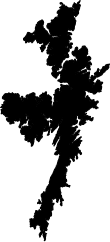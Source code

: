 <?xml version='1.0' encoding='utf-8'?>
<ipe version="70212" creator="miniipe"><ipestyle name="miniipe" /><page><layer name="my_layer" /><path stroke="black" fill="#000" layer="my layer">3703.3865112 4220.20000000001 m 3703.3884888 4220.15 l  3703.386792 4220.1070313 l  3703.3370239 4220.0129883 l  3703.3129761 4219.9620116999995 l  3703.2450439 4219.86330570001 l  3703.1901123000002 4219.6898193 l  3703.1082152999998 4219.5830078 l  3703.1150024000003 4219.4119141 l  3703.0870605 4219.4130127 l  3703.0597412 4219.383544900011 l  3702.9629761 4219.4879883 l  3702.8711914 4219.51201170001 l  3702.8379761 4219.3343018 l  3702.8880126999998 4219.2879395 l  3702.8865112 4219.25 l  3702.8880126999998 4219.2121094 l  3702.8007324 4218.9833739999995 l  3702.8417847 4218.9057617 l  3702.9009521 4218.8509521000005 l  3702.9731323 4218.773046900001 l  3703.1154053 4218.8229248 l  3703.1870239 4218.7120116999995 l  3703.412146 4218.669043 l  3703.4392944 4218.4703857000095 l  3703.4355225 4218.37500000001 l  3703.4389893000002 4218.2875 l  3703.4369507 4218.2360352 l  3703.3870605 4218.2380127 l  3703.3629395 4218.2119873 l  3703.3125 4218.213989299999 l  3703.2590576 4218.2118652 l  3703.2639282 4218.0888428 l  3703.2305298 4218.02570800001 l  3703.2389160000002 4217.814306599999 l  3703.1815674 4217.6746826 l  3703.1880005000003 4217.5125 l  3703.1869994999997 4217.4875 l  3703.1889038 4217.4396484 l  3703.1562988 4217.34665530001 l  3703.0891968 4217.2198241999995 l  3703.0629761 4217.1370117 l  3703.0091797 4217.05883790001 l  3703.0167603 4216.8675293 l  3702.9155395999996 4216.7204102 l  3702.886438 4216.658764600001 l  3702.8370239 4216.6129883 l  3702.8129761 4216.5870116999995 l  3702.7625854000003 4216.5403320000005 l  3702.7354614 4216.426464800011 l  3702.7381104 4216.3595215 l  3702.6804321 4216.250537100001 l  3702.8129761 4216.1879883 l  3702.8394531 4216.04929200001 l  3702.8368774 4215.98415530001 l  3702.7159546 4215.8721190999995 l  3702.7648804 4215.7325439 l  3702.8131226 4215.68784180001 l  3702.7849731 4215.5262207000005 l  3702.6617065 4215.4466309 l  3702.5629761 4215.31201170001 l  3702.5370239 4215.2879883000005 l  3702.5047729000003 4215.1525879 l  3702.4360718 4215.08894040001 l  3702.3754639 4214.9604980000095 l  3702.3125 4214.962988300001 l  3702.2803467000003 4214.9617188 l  3702.1879761 4214.8620117 l  3702.1620239 4214.837988300001 l  3702.1129761 4214.7620117 l  3701.9998657 4214.6230469 l  3701.9620239 4214.587988300001 l  3701.9139282 4214.5360596 l  3701.8489868 4214.4759033 l  3701.7505615 4214.4379883 l  3701.7125732 4214.7158936000105 l  3701.6120238999997 4214.8620117 l  3701.5879761 4214.9379883 l  3701.5025513 4214.98701170001 l  3701.4629761 4214.8620117 l  3701.4082275 4214.8361816 l  3701.3388306 4214.8389404 l  3701.2429810000003 4214.788208 l  3701.1370239 4214.7629883 l  3701.0433838 4214.73015140001 l  3701.0079102 4214.768457 l  3700.8704468 4214.7324219 l  3700.8379761 4214.6574707 l  3700.9108032 4214.5198242 l  3700.9370239 4214.4370117 l  3700.9880126999997 4214.312890599999 l  3700.9869873000002 4214.287158200001 l  3701.0129761000003 4214.1879883 l  3701.0598755 4213.99108890001 l  3701.1002197 4213.9148437 l  3701.2341797000004 4213.8829346 l  3701.2620605 4213.9130127 l  3701.2878784 4213.9119873 l  3701.3620238999997 4213.9379883 l  3701.4954346 4213.9620116999995 l  3701.4612061000003 4213.732519500009 l  3701.4634888 4213.675 l  3701.4618774 4213.63415530001 l  3701.3918701 4213.5693114999995 l  3701.3629761 4213.382470700009 l  3701.4379761 4213.3129883 l  3701.4629394999997 4213.2860352 l  3701.5852905 4213.290869099999 l  3701.6120238999997 4213.2620117 l  3701.6879761 4213.2379883 l  3701.7190551999997 4213.0751953 l  3701.8428223 4212.9844238 l  3701.8369995 4212.837500000011 l  3701.8392944 4212.7796387 l  3701.6757813 4212.4049316 l  3701.7163818 4212.25 l  3701.6828369 4212.122021499999 l  3701.6379761000003 4211.8870117 l  3701.5693848 4211.7873535 l  3701.6178833 4211.648974600001 l  3701.5620239 4211.5129883 l  3701.5039429000003 4211.304614299999 l  3701.3620238999997 4211.212988300001 l  3701.3304077 4211.1788574 l  3701.3395751999997 4210.947729500001 l  3701.3119994999997 4210.7627686 l  3701.3140258999997 4210.7113525 l  3701.2619873000003 4210.56289060001 l  3701.2634888 4210.525 l  3701.2619873000003 4210.4871582000005 l  3701.2880127 4210.3878417999995 l  3701.2786376999998 4210.1515381 l  3701.2240479 4210.10095210001 l  3701.1851563 4210.058984400001 l  3701.1884888 4209.975 l  3701.1817261 4209.804394500001 l  3701.0917603000003 4209.7210449 l  3701.0129761000003 4209.5870117000095 l  3700.8962401999997 4209.51164550001 l  3700.8379761 4209.3620117 l  3700.7610351999997 4209.337988300001 l  3700.7630126999998 4209.3879395 l  3700.7274536 4209.420898400001 l  3700.5046143 4209.4634277 l  3700.3879761000003 4209.7629883 l  3700.3616821 4209.8126709 l  3700.4080688 4209.8556396 l  3700.3088135000003 4210.1388428 l  3700.224707 4210.135498 l  3700.1056641 4209.92404790001 l  3700.1524536 4209.835620100011 l  3700.2620728 4209.839965800001 l  3700.2870239 4209.78503420001 l  3700.1911621 4209.7888428 l  3700.0295410000003 4209.7550293000095 l  3699.8770752 4209.547167999999 l  3699.6610352 4209.5129883 l  3699.6630127 4209.5629639 l  3699.5811523 4209.6015869 l  3699.5379761 4209.7379883 l  3699.4870238999997 4209.8620117 l  3699.457019 4209.95678710001 l  3699.2870239 4210.037011699999 l  3699.2629761000003 4210.0629883 l  3699.2158569 4210.0870116999995 l  3699.1736206 4209.821875 l  3699.1370239 4209.7879883000005 l  3699.1043945 4209.7527588 l  3699.0379761 4209.61201170001 l  3698.9990479000003 4209.5384521000005 l  3698.9629639 4209.4619873 l  3698.9370483 4209.4630127 l  3698.8675293 4209.355346699999 l  3698.8379639 4209.2619873 l  3698.8102905 4209.2630859 l  3698.7629761000003 4209.2120116999995 l  3698.7182494999997 4209.1705811 l  3698.6863647 4209.0035889 l  3698.6884888 4208.95 l  3698.686792 4208.9072510000005 l  3698.6089844 4208.8351563 l  3698.5371216000003 4208.8380127 l  3698.3838867 4208.784301799999 l  3698.3259521 4208.661547899999 l  3698.2870239 4208.587988300001 l  3698.2629761000003 4208.53503420001 l  3698.3453003 4208.538305700001 l  3698.4921997 4208.5897949 l  3698.5861694 4208.5860596 l  3698.6765991 4208.6339111 l  3698.8744994999997 4208.7109863000105 l  3699.0777954 4208.7433594 l  3699.1405762 4208.7101563 l  3699.2625 4208.714965800001 l  3699.3625 4208.71101070001 l  3699.4625 4208.714965800001 l  3699.575 4208.7105225 l  3699.6450317000003 4208.7133057 l  3699.7633057 4208.585644500001 l  3700.0129761000003 4208.5379883000005 l  3700.025 4208.525000000011 l  3700.1341675 4208.50976560001 l  3700.1734985000003 4208.26818850001 l  3700.2877440999996 4208.212744099999 l  3700.3122559000003 4208.1872559 l  3700.3611694 4208.1402588 l  3700.3637329000003 4208.01430660001 l  3700.2891845999998 4207.9366942999995 l  3700.225 4207.9380126999995 l  3700.0765137 4207.934985399999 l  3699.25802 4208.06521 l  3699.1125 4208.0622559 l  3699.0148193 4208.0642334 l  3698.8654785000003 4207.920752 l  3698.8617676 4207.739233400001 l  3698.9122559 4207.662255900001 l  3698.9877441 4207.6377440999995 l  3699.0123535000002 4207.61215820001 l  3699.1728270999997 4207.653271499999 l  3699.2122559000004 4207.6122314 l  3699.3506958 4207.6150635 l  3699.4627441 4207.587744099999 l  3699.4872559 4207.5622559 l  3699.5877441 4207.5377441 l  3699.6244994999997 4207.4995117 l  3699.6862549 4207.44016110001 l  3699.7377930000002 4207.2895751999995 l  3699.7367554 4207.2386963 l  3699.7627563 4207.1627197 l  3699.7619873000003 4207.125 l  3699.7627563 4207.0875 l  3699.7602051 4206.962744099999 l  3699.8377441 4206.9872559000005 l  3699.9613892 4207.0295654 l  3699.9635254 4206.925 l  3699.9619873 4206.85 l  3699.9632446 4206.7886963 l  3699.9333374000003 4206.7013428 l  3699.9622559000004 4206.6122559000005 l  3700.0005005000003 4206.5754883 l  3700.0372559 4206.537255900001 l  3700.161853 4206.50688480001 l  3700.1636963 4206.4161621 l  3700.0350952 4206.113208 l  3699.95 4206.1114746 l  3699.85 4206.1135254 l  3699.7418213 4206.1113037000105 l  3699.6127075 4206.1377686 l  3699.575 4206.1369873 l  3699.4427733999996 4206.13969730001 l  3699.289917 4206.06552730001 l  3699.2400269 4206.0135986000005 l  3699.0378784 4205.893603500001 l  3699.0348755 4205.74660640001 l  3699.0666748000003 4205.6486084 l  3699.1815918 4205.5894043 l  3699.3125 4205.5867432000005 l  3699.4168701 4205.5888672 l  3699.4119873 4205.35 l  3699.4133911 4205.2812256 l  3699.1896729 4204.7814697 l  3699.1872437 4204.6625 l  3699.1878296 4204.633569299999 l  3699.1122559 4204.41274410001 l  3699.0400635 4204.1903076 l  3698.9601929 4204.08503420001 l  3698.9127440999996 4203.9872314 l  3698.8656738 4203.988208 l  3698.780127 4203.9604492 l  3698.54375 4203.7144287 l  3698.4377075 4203.6872314 l  3698.4113037 4203.6877686 l  3698.3627441 4203.6372559 l  3698.1398438 4203.564917000001 l  3698.1367798 4203.4147461 l  3698.1847534 4203.3158691 l  3698.2337524 4203.264868200001 l  3698.3627441 4203.2622314 l  3698.394873 4203.29567870001 l  3698.4627441 4203.2627440999995 l  3698.5122559 4203.2372559000005 l  3698.6127441 4203.21274410001 l  3698.639917 4203.18447270001 l  3698.8364136 4203.0891357 l  3698.8622559 4203.0622559 l  3698.9127440999996 4203.0377441 l  3698.9372559000003 4203.0122559 l  3699.0377440999996 4202.9877441 l  3699.0716187 4202.9524902 l  3699.1720581 4203.0183594 l  3699.2347412 4203.2014893 l  3699.0868895999997 4203.4452881 l  3699.0877563 4203.4877197000005 l  3699.0622437 4203.5872803 l  3699.0627563 4203.6125 l  3699.0612914999997 4203.6842529 l  3699.1804564999998 4203.9298828 l  3699.3377441 4204.1122559000005 l  3699.3643677 4204.167114299999 l  3699.4627441 4204.3122559 l  3699.5122559 4204.3877440999995 l  3699.6003296 4204.50383300001 l  3699.7046020999996 4204.7844727 l  3699.7872803 4204.812768600011 l  3699.8127440999997 4204.8122314 l  3699.9304443 4204.9347412 l  3700.0314452999996 4204.96931150001 l  3700.0632201999997 4204.9362304999995 l  3700.1625 4204.93825680001 l  3700.2590210000003 4204.9363037 l  3700.402771 4204.973144500001 l  3700.4372559000003 4204.9372559 l  3700.4755005 4204.900488300001 l  3700.5244995 4204.849511699999 l  3700.5627440999997 4204.8127441 l  3700.5872559000004 4204.7622559 l  3700.637793 4204.664135700001 l  3700.6372437 4204.6375 l  3700.6392333999997 4204.539819299999 l  3700.5432495 4204.439917000001 l  3700.4 4204.4369873000005 l  3700.3130005000003 4204.4387695000005 l  3700.2377441 4204.3372559 l  3700.1887451 4204.2901611 l  3700.1377441 4204.14116210001 l  3700.1799194 4203.9192871000005 l  3700.2127441 4203.8877440999995 l  3700.2372559 4203.8122559 l  3700.2864624 4203.7167236000005 l  3700.3127075 4203.6358154 l  3700.3662598 4203.58437500001 l  3700.3622437 4203.3875 l  3700.3637085 4203.3157471 l  3700.334021 4203.2545654 l  3700.1326904000002 4203.1350342 l  3699.9911743000002 4202.9877441 l  3699.7872559 4203.037255900001 l  3699.7627441 4203.0627441 l  3699.6872559000003 4203.0872559 l  3699.6398560000002 4203.136572300011 l  3699.4659789999996 4203.181152300011 l  3699.3377197 4203.1372314 l  3699.3071899 4203.1378662 l  3699.1877440999997 4202.9804687999995 l  3699.223877 4202.842993200001 l  3699.3377441 4202.7877441 l  3699.3872559 4202.662255900001 l  3699.4371826 4202.56530760001 l  3699.4377563 4202.5375 l  3699.4372437 4202.512304700001 l  3699.4649048 4202.3229736 l  3699.4127440999996 4202.162255900001 l  3699.3872559 4202.087744099999 l  3699.3412476 4201.9459961 l  3699.3127440999997 4201.8872314 l  3699.2872559 4201.8877686 l  3699.2627441 4201.8622314 l  3699.2147461 4201.863208 l  3699.1369995 4201.8254883 l  3699.0627440999997 4201.787255900001 l  3698.9365601 4201.7462891 l  3698.9387451 4201.639184600001 l  3698.9122559 4201.587744099999 l  3698.8877441 4201.4872559000005 l  3698.8622437 4201.4127197 l  3698.8637573 4201.3382324 l  3698.812561 4201.2890381 l  3698.7877440999996 4201.1872314 l  3698.6877440999997 4201.1892822 l  3698.7126221 4201.0857178 l  3698.8127440999997 4201.0877686 l  3698.8494995 4201.04951170001 l  3698.8877441 4201.0127440999995 l  3698.9122559 4200.9872559000005 l  3698.9887451 4200.9137451 l  3699.0622559000003 4200.8372559 l  3699.1362549 4200.766162100001 l  3699.1865844999998 4200.569751 l  3699.1885254000003 4200.475 l  3699.1872437 4200.41228030001 l  3699.2633057 4200.264599600009 l  3699.2622437 4200.2123047000005 l  3699.3032349 4200.0121338 l  3699.2377441 4199.912255900001 l  3699.1612549 4199.8387451 l  3699.0091064 4199.68039550001 l  3698.7094604000004 4199.72419430001 l  3698.6358276 4199.6862549 l  3698.5622559000003 4199.6877686 l  3698.5375 4199.6619873 l  3698.5127441 4199.6877441 l  3698.4372559000003 4199.7122559 l  3698.4127440999996 4199.7377441 l  3698.363147 4199.7854248 l  3698.3377441 4199.837744099999 l  3698.3117554 4199.888232400011 l  3698.3127563 4199.9375 l  3698.3119873 4199.975 l  3698.3157593 4200.1598633 l  3698.2869873 4200.1875 l  3698.3351318 4200.2337402 l  3698.3390259 4200.42500000001 l  3698.3372437 4200.5125 l  3698.3377563 4200.53774410001 l  3698.2881469999998 4200.5854248000005 l  3698.2407593 4200.68308110001 l  3697.9361572 4200.7275879 l  3697.8127440999997 4200.6466797 l  3697.8438843 4200.539355499999 l  3698.1111572 4200.178833 l  3698.2 4200.15 l  3698.1879761 4200.1370117 l  3698.1398804 4200.0924561 l  3698.0905396 4199.951684600001 l  3698.0869995 4199.8625 l  3698.0890259 4199.8113525 l  3698.0369873 4199.6628906 l  3698.0385254000003 4199.624218800011 l  3697.9879761 4199.41201170001 l  3697.8120239 4199.212988300001 l  3697.7710938 4199.1262451 l  3697.6370239 4199.0629883 l  3697.5164307 4198.9800049000005 l  3697.3404785000002 4198.886889600009 l  3697.3120605 4198.8880127 l  3697.2879395 4198.8619873 l  3697.2620605 4198.8630127 l  3697.2259521 4198.82404790001 l  3697.1681763 4198.7705078 l  3697.0566406000003 4198.588354500001 l  3696.9879761 4198.412011699999 l  3696.9378418 4198.3172852 l  3696.8898804 4198.066064500001 l  3696.8405762 4198.0128418000095 l  3696.7620239 4197.9879883 l  3696.6379761000003 4197.93701170001 l  3696.5343627999996 4197.9042236000005 l  3696.5394775 4197.775 l  3696.5369995 4197.7125 l  3696.5389893 4197.6625 l  3696.5369995 4197.6125 l  3696.5384888 4197.575 l  3696.5365112 4197.525 l  3696.5384888 4197.475 l  3696.5369995 4197.4375 l  3696.5397949000003 4197.3672119 l  3696.5120239 4197.2879883000005 l  3696.4879761 4197.162011699999 l  3696.3751831 4196.90354 l  3696.5183472000003 4196.7293213 l  3696.5629761 4196.6879883 l  3696.5870239 4196.6370117 l  3696.636792 4196.5429687999995 l  3696.6380005 4196.5125 l  3696.6365112 4196.475 l  3696.6384888 4196.425 l  3696.6369995 4196.38750000001 l  3696.6389893 4196.3375 l  3696.6369995 4196.2875 l  3696.6384888 4196.25000000001 l  3696.6369995 4196.2125 l  3696.6387451 4196.1684325999995 l  3696.6121582 4196.0844238 l  3696.5620239 4196.0379883000005 l  3696.4951782 4195.9658447 l  3696.3971069 4195.9314697 l  3696.1374389999996 4195.98103030001 l  3696.0120239 4196.0620117 l  3695.9677245999997 4196.1558838 l  3695.8147461000003 4196.192333999999 l  3695.8868774000002 4196.25915530001 l  3695.8898438 4196.333984400009 l  3695.8457764 4196.3815429999995 l  3695.8129761 4196.3120117 l  3695.751123 4196.22211910001 l  3695.8036133 4196.1734863 l  3695.6668945 4196.07321780001 l  3695.6369873000003 4195.987890599999 l  3695.6398560000002 4195.9155762 l  3695.5715576 4195.78649900001 l  3695.5323975 4195.6747803 l  3695.5780518 4195.578051799999 l  3695.7109008999996 4195.5153564 l  3695.7172241000003 4195.3559082 l  3695.6120238999997 4195.2879883000005 l  3695.5658325 4195.2381348 l  3695.5125 4195.2360107000095 l  3695.4411621 4195.2388427999995 l  3695.2795776 4195.205029299999 l  3695.1120238999997 4195.23701170001 l  3695.0687012 4195.2837891 l  3694.9599976 4195.288085900001 l  3694.9647949 4195.1672119 l  3694.9369873 4195.0878906 l  3694.9398193 4195.0165039 l  3694.8870239 4194.8879883 l  3694.8608032 4194.8051758 l  3694.7879761 4194.66752930001 l  3694.8307373000002 4194.568823200009 l  3694.9379761 4194.4129883000005 l  3694.9620239 4194.3620117 l  3694.9880126999997 4194.312915 l  3694.9869873000002 4194.2870605 l  3695.0129761000003 4194.2629883 l  3695.0934692 4194.0924316 l  3695.2341675 4194.1588135 l  3695.2879761 4194.2370117 l  3695.3440918 4194.3559082 l  3695.4629761 4194.412011699999 l  3695.670874 4194.5220215 l  3695.7820189999998 4194.463207999999 l  3695.8129395 4194.4619873 l  3695.8370605 4194.4880127 l  3695.9037842000002 4194.4853760000005 l  3695.9879761 4194.5120117 l  3696.1143066 4194.563916 l  3696.1875 4194.5610107 l  3696.2875 4194.5649658 l  3696.4293457 4194.5593506 l  3696.5421875 4194.6126221 l  3696.6120238999997 4194.6879883 l  3696.6714111 4194.7429932000005 l  3696.7905395999996 4194.9954102 l  3696.8879761000003 4195.1370117 l  3696.9335815 4195.2336426 l  3697.0518921 4195.3243652 l  3697.1772339 4195.3683105 l  3697.4529541 4195.3271973 l  3697.5629761 4195.3620117 l  3697.6416504000003 4195.4161621 l  3697.8764404000003 4195.38115230001 l  3697.9764282 4195.44570310001 l  3698.0620239 4195.607470700001 l  3697.9528809000003 4195.6155762 l  3697.8375 4195.6110107 l  3697.7375 4195.6149658 l  3697.6375 4195.6110107 l  3697.5625 4195.6139893 l  3697.475 4195.6105225 l  3697.4120605000003 4195.6130127 l  3697.3778198 4195.5760498 l  3697.3120239 4195.6370117 l  3697.2759521 4195.6759521 l  3697.2167847 4195.7307617 l  3697.1869873 4195.787085 l  3697.1880005000003 4195.8127686 l  3697.1595581 4196.003564500001 l  3697.2115967 4196.202148400001 l  3697.2130005 4196.2375 l  3697.2101563 4196.30898440001 l  3697.2370238999997 4196.337988300001 l  3697.3076782 4196.4034424 l  3697.3130005000003 4196.5375 l  3697.3110106999998 4196.5875 l  3697.3134888 4196.65 l  3697.3116455 4196.6965820000005 l  3697.4869019 4196.80976560001 l  3697.4919556 4196.9375 l  3697.485083 4197.1111084 l  3697.5616943 4197.3296875 l  3697.5630005000003 4197.3625 l  3697.5601074 4197.4354736000005 l  3697.6379761000003 4197.537011699999 l  3697.740332 4197.7111328 l  3697.7875 4197.712988300001 l  3697.8331055 4197.7111816 l  3697.8998657 4197.773046900001 l  3698.0129761000003 4197.91201170001 l  3698.1291992 4198.1097168 l  3698.2205322 4198.25114750001 l  3698.457373 4198.4512939 l  3698.6433349999998 4198.51647950001 l  3698.7629761000003 4198.4879883 l  3698.7870239 4198.4620116999995 l  3698.8879761000003 4198.4379883 l  3698.9303467 4198.3922363 l  3699.125 4198.3845215 l  3699.225 4198.388501 l  3699.2664795 4198.386840800001 l  3699.3727783 4198.5015625 l  3699.5241821 4198.60576170001 l  3699.6879761 4198.6370117 l  3699.8187134 4198.6907227 l  3699.9129395 4198.6869873000005 l  3699.9370605 4198.7130127 l  3699.9745239 4198.7115234 l  3700.2708618 4198.8053467 l  3700.3856689 4198.8595215 l  3700.4120605000003 4198.8880127 l  3700.45 4198.886499 l  3700.5352051 4198.8898926 l  3700.6120238999997 4198.8370117000095 l  3700.6629761 4198.8129883 l  3700.6906372000003 4198.7831299 l  3700.8379761 4198.6879883 l  3700.8620238999997 4198.662011699999 l  3700.9561645999997 4198.6176025 l  3701.0379761 4198.462988300001 l  3701.0620239 4198.412011699999 l  3701.1141845999996 4198.3874023 l  3700.9903076 4198.3481934 l  3700.9385742 4198.1008789 l  3701.012085 4198.0619873000005 l  3701.0375 4198.0629883 l  3701.1312988 4198.059277300011 l  3701.2856079000003 4198.1589111 l  3701.3370239 4198.3056396 l  3701.3129761 4198.3629883 l  3701.2360351999996 4198.3873291 l  3701.3869141 4198.484765599999 l  3701.4120361 4198.5380127 l  3701.4379639 4198.5369873 l  3701.4620239 4198.587988300001 l  3701.5106934 4198.6799561 l  3701.3881714 4198.8580077999995 l  3701.384314 4198.95551760001 l  3701.5146362 4199.1870117 l  3701.5629761 4199.1629883000005 l  3701.5957886 4199.0252197 l  3701.6702393 4198.95625 l  3701.7389038 4198.7603516 l  3701.7363769999997 4198.6968018 l  3701.8620238999997 4198.53701170001 l  3701.9009521 4198.5009521 l  3701.9557738999997 4198.441796900001 l  3702.0522461 4198.3907471 l  3702.1896606 4198.4388916 l  3702.3559082 4198.4322998 l  3702.4670410000003 4198.535278300001 l  3702.4584229 4198.75271 l  3702.5370239 4198.97695310001 l  3702.5076782 4199.14296880001 l  3702.3620238999997 4199.2370117 l  3702.3379761 4199.2629883 l  3702.2620239 4199.3120117 l  3702.1837769 4199.4187012 l  3702.1272827 4199.47104490001 l  3701.9636719 4199.6646484 l  3701.8953979000003 4199.85947270001 l  3701.8523804 4200.1294677999995 l  3701.7676392000003 4200.3090575999995 l  3701.6675293 4200.3620117 l  3701.5223633 4200.299145499999 l  3701.4658325 4200.2381348 l  3701.4129395 4200.2360352 l  3701.3879761000003 4200.2629883 l  3701.1383057 4200.3106445 l  3701.1129761 4200.337988300001 l  3701.0275024000002 4200.3931641 l  3700.9106079000003 4200.59201660001 l  3700.8620238999997 4200.63701170001 l  3700.8259521 4200.6759521 l  3700.7870239 4200.7120116999995 l  3700.7629761000003 4200.7379883 l  3700.6658325 4200.7838135 l  3700.6120238999997 4200.8620117 l  3700.5879761 4200.9129883000005 l  3700.5475098 4200.9894531 l  3700.4825439 4201.174829099999 l  3700.4880126999997 4201.312890599999 l  3700.4610962 4201.389648400001 l  3700.4630005 4201.4375 l  3700.4603149 4201.5051758 l  3700.5120239 4201.6379883 l  3700.5509521 4201.7115479000095 l  3700.6095337 4201.8356689 l  3700.6509521 4201.8740479 l  3700.7369507 4201.96687010001 l  3700.9653076 4201.9328125 l  3701.1452393 4201.975659199999 l  3701.2629761000003 4202.0620117 l  3701.2870239 4202.087988300001 l  3701.4572021 4202.212793 l  3701.4870238999997 4202.337988300001 l  3701.5129761000003 4202.41201170001 l  3701.5370239 4202.5379883000005 l  3701.5629761 4202.6370117 l  3701.5870239 4202.7379883 l  3701.6129761 4202.8370116999995 l  3701.6453125 4203.0063965 l  3701.6879761 4203.0870116999995 l  3701.7224487 4203.2675537000005 l  3701.9569336 4203.2582520000005 l  3702.0363281 4203.3318359 l  3702.0849608999997 4203.4854248 l  3702.1516968 4203.520752 l  3702.2370238999997 4203.4620116999995 l  3702.2880127 4203.4379639 l  3702.2869873 4203.4120605 l  3702.3259521 4203.3759521 l  3702.3620238999997 4203.3370117000095 l  3702.4679199 4203.3117920000095 l  3702.4619873 4203.16215820001 l  3702.4880126999997 4203.06284180001 l  3702.4869873000002 4203.0370605 l  3702.5130126999998 4203.0129395 l  3702.5119995 4202.9872559000005 l  3702.5397461000002 4202.774414099999 l  3702.5102417000003 4202.6505615 l  3702.4619873 4202.5128906 l  3702.4639893 4202.4625 l  3702.4611815999997 4202.3917725 l  3702.5030518 4202.3030518 l  3702.5879761 4202.2629883 l  3702.6370239 4202.2370117 l  3702.7129761 4202.212988300001 l  3702.807019 4202.163208 l  3702.9043457 4202.1593506 l  3703.0100463999997 4202.2092285 l  3703.0379761 4202.2620117 l  3703.1043945 4202.40275880001 l  3703.1370239 4202.4379883 l  3703.1629761 4202.4620116999995 l  3703.1870239 4202.4879883 l  3703.2259521 4202.5240478999995 l  3703.2620605 4202.5630126999995 l  3703.3100098 4202.5611084 l  3703.3379761 4202.5870116999995 l  3703.4939452999997 4202.7553467 l  3703.5896606 4202.7888916 l  3703.6379395 4202.7869873 l  3703.6620605000003 4202.8130126999995 l  3703.6897095 4202.8119141 l  3703.7602905000003 4202.8880859 l  3703.7897095 4202.8869141 l  3703.8370605 4202.9380126999995 l  3703.8669678 4202.9368164 l  3704.0060303 4203.118164099999 l  3704.0903687 4203.34704590001 l  3704.1379761000003 4203.4370117 l  3704.1691772 4203.6329102 l  3704.2504271999996 4203.7587402 l  3704.3687133999997 4203.7897217 l  3704.4378662 4203.7869873 l  3704.6210815 4203.84062500001 l  3704.7345702999996 4203.8361328 l  3704.8469971 4203.86560060001 l  3704.975 4203.8605225 l  3705.1151123 4203.8660645 l  3705.1112549 4203.76843260001 l  3705.1522705 4203.63889160001 l  3705.2994385 4203.610791 l  3705.3379883 4203.5379883000005 l  3705.3620117 4203.4870117 l  3705.3879883 4203.4379883 l  3705.4381348 4203.3091552999995 l  3705.4879883 4203.2629883 l  3705.6085205 4203.132885700001 l  3705.7470215 4203.1383789 l  3705.7913574 4202.99831540001 l  3705.8889404 4202.81394040001 l  3705.9370117000003 4202.7120117000095 l  3705.9629883 4202.6629883000005 l  3705.9990479000003 4202.5865479000095 l  3706.0607178 4202.4699951 l  3706.063501 4202.4 l  3706.061499 4202.35 l  3706.063501 4202.3 l  3706.0600342000002 4202.2125 l  3706.063501 4202.125 l  3706.0619873 4202.0871094 l  3706.1120117 4201.9443604 l  3706.0879883 4201.78701170001 l  3706.0619873 4201.7128906 l  3706.0652832 4201.6300049 l  3706.0379883 4201.48701170001 l  3706.0112061 4201.41066890001 l  3706.0832031 4201.205249 l  3706.1256104 4201.00263670001 l  3706.0211426 4200.8898926 l  3705.8838379000003 4200.8611572 l  3705.7922607 4200.8647949 l  3705.6508789 4200.7734863000105 l  3705.6119873000002 4200.5127686 l  3705.6139893 4200.4625 l  3705.6119873000002 4200.412207 l  3705.6406982 4200.2473877 l  3705.6120117 4200.1379883 l  3705.5879883 4200.01201170001 l  3705.5437012 4199.9283447 l  3705.4879883 4199.76936040001 l  3705.5120117 4199.7120117000095 l  3705.5630127 4199.6879639 l  3705.561377 4199.6469482 l  3705.7417725 4199.7040527 l  3706.149292 4200.01655270001 l  3706.3846191 4200.1410889 l  3706.5312744 4200.135278300009 l  3706.6579101999996 4200.168457000001 l  3706.7094238 4200.11284180001 l  3706.7879883 4200.087988300001 l  3706.9259766 4199.8922363 l  3706.9880126999997 4199.8629639 l  3706.9869873000002 4199.8370361 l  3707.0586914 4199.803198200009 l  3707.1782227 4199.629492200001 l  3707.2130127 4199.3627441 l  3707.211499 4199.325 l  3707.213916 4199.2643066 l  3707.1620117 4199.1379883 l  3707.0922363 4198.9587646 l  3706.9879883 4198.8870117 l  3706.85 4198.821899400001 l  3706.7034668 4198.7210693 l  3706.4378906 4198.6119873 l  3706.4120605000003 4198.6130127 l  3706.3879395 4198.5869873 l  3706.3543945 4198.58830570001 l  3706.072998 4198.439404299999 l  3705.9620117 4198.4129883000005 l  3705.8878906 4198.3869873 l  3705.8399902 4198.3888916 l  3705.7990479 4198.3509521000005 l  3705.7629395 4198.3119873000005 l  3705.6889893000002 4198.314917000001 l  3705.6564209 4198.2220215 l  3705.7479980000003 4198.123193400001 l  3706.14729 4198.0604004 l  3706.2625 4198.0649658 l  3706.3565674 4198.0612549 l  3706.4759521 4198.099047899999 l  3706.5922119 4198.1397949 l  3706.6875 4198.1360107 l  3706.7875 4198.1399658 l  3706.8875 4198.1360107 l  3707.0381836 4198.1419922000005 l  3707.0369873 4198.1120361 l  3707.0879883 4198.087988300001 l  3707.1120117 4198.037011699999 l  3707.1379883 4197.9879883 l  3707.1620117 4197.91201170001 l  3707.1879882999997 4197.8629883 l  3707.2120117 4197.8120117 l  3707.2379883 4197.7879883000005 l  3707.2620117 4197.7620117 l  3707.3114258 4197.71623540001 l  3707.3370117 4197.662011699999 l  3707.4155762 4197.5337402 l  3707.4620117 4197.3870117 l  3707.4880126999997 4197.312890599999 l  3707.4864989999996 4197.275 l  3707.489624 4197.19646 l  3707.4269043 4197.0635741999995 l  3707.319751 4197.0593262 l  3707.1058105 4197.1343018 l  3706.95 4197.1404785 l  3706.85 4197.136499 l  3706.7827148 4197.139184600001 l  3706.4706787 4197.017675800001 l  3706.3383057 4196.9205811 l  3706.3361815999997 4196.8667725000105 l  3706.4192871 4196.69069820001 l  3706.5348876999997 4196.6861084 l  3706.7570557 4196.7511719 l  3706.9368652 4196.6663086 l  3706.9395508 4196.5985352 l  3706.8971436 4196.4205077999995 l  3706.8490479 4196.3759521 l  3706.8129882999997 4196.3370116999995 l  3706.7484375 4196.277221699999 l  3706.6629883 4196.1530273 l  3706.6870117000003 4196.11201170001 l  3706.7129883 4196.087988300001 l  3706.7370117 4196.0620117 l  3706.8308594 4196.01774900001 l  3706.8629883 4195.9879883 l  3706.8932373000002 4195.8294189 l  3706.9607422000004 4195.7668701 l  3707.007251 4195.5893799000005 l  3707.0483398 4195.35341800001 l  3706.9596436 4195.232470700001 l  3706.3901123 4195.3336914 l  3706.3629883 4195.3629883 l  3706.2696533 4195.392529299999 l  3706.1620117 4195.4620116999995 l  3706.1379883 4195.4879883 l  3706.0619873 4195.5370361000005 l  3706.0630127 4195.5629639 l  3705.9870117 4195.6120117 l  3705.9629883 4195.6379883 l  3705.9028564 4195.66635740001 l  3705.8288574000003 4195.7739014 l  3705.7879883 4195.9879883 l  3705.7136474999998 4196.0959961 l  3705.7116943 4196.14541020001 l  3705.9120117 4196.391577100009 l  3705.8486083999996 4196.5809082000005 l  3705.7429687999997 4196.636792 l  3705.7125 4196.6379883 l  3705.675 4196.636499 l  3705.5982910000002 4196.6395508000005 l  3705.4129883 4196.5120117 l  3705.1530029 4196.3591797 l  3705.0509521 4196.2490479 l  3705.0120117 4196.212988300001 l  3704.9769531 4196.1751221 l  3704.6879395 4195.939917000001 l  3704.4408325 4195.8091552999995 l  3704.2115479 4195.70095210001 l  3704.0904785000002 4195.6368896 l  3704.0408081 4195.6388672 l  3703.9574463 4195.585034199999 l  3703.9129395 4195.5369873 l  3703.8658081 4195.538867200011 l  3703.7241455000003 4195.447363300001 l  3703.6437012 4195.3728271 l  3703.6088989 4195.30708010001 l  3703.5492188 4195.1185791 l  3703.2609131 4194.986084 l  3703.17146 4194.989624 l  3703.0620239 4194.9379883 l  3702.4829833999997 4194.6091797 l  3702.3318237 4194.5613281 l  3702.2389282 4194.4610596 l  3702.0241455 4194.322363300001 l  3701.9740479 4194.2759521 l  3701.9379761 4194.2370117 l  3701.7513306 4194.1001221 l  3701.6905395999997 4193.9266846 l  3701.6861815999996 4193.81677250001 l  3701.7351685000003 4193.7129883 l  3701.7879761 4193.73701170001 l  3702.0055298 4193.8867187999995 l  3702.05 4193.888501 l  3702.0879394999997 4193.8869873 l  3702.1192749 4193.9208008 l  3702.3467041000004 4194.118042 l  3702.6620972 4194.2630127 l  3702.7250366000003 4194.2605225 l  3703.0871094 4194.4130127 l  3703.1129395 4194.4119873 l  3703.1370605 4194.4380126999995 l  3703.1850098 4194.4361084 l  3703.2259521 4194.474047899999 l  3703.2620605 4194.5130127 l  3703.2879027999998 4194.5119873 l  3703.7217285 4194.7113770000005 l  3703.7625 4194.712988300001 l  3703.7879395 4194.7119873 l  3703.8120605 4194.7380127 l  3703.8446045 4194.7367188 l  3704.0379761 4194.8120117 l  3704.3717163 4194.988622999999 l  3704.4129395 4194.9869873 l  3704.4370605 4195.0130127 l  3704.4628906000003 4195.0119873 l  3704.5870239 4195.0629883 l  3704.7234009 4195.11608890001 l  3704.9040526999997 4195.2116699 l  3704.9375 4195.212988300001 l  3704.9629394999997 4195.2119873 l  3704.9870605 4195.2380127 l  3705.0353516 4195.2361084 l  3705.3272217000003 4195.3384033 l  3705.4077881 4195.3352051 l  3705.5556395999997 4195.3870117 l  3705.5630127 4195.3628662 l  3705.5619873 4195.3371094 l  3705.5879883 4195.2629883 l  3705.6120117 4195.1870117 l  3705.6382324 4195.1627441 l  3705.6090576 4195.0794922000105 l  3705.6370117 4194.9620116999995 l  3705.6630127 4194.9379395000005 l  3705.6619873 4194.9121094 l  3705.6976318 4194.810449199999 l  3705.6434814 4194.6957275 l  3705.4045654 4194.5571533 l  3705.1358887 4194.436084 l  3705.0649902 4194.4388916 l  3705.0240479 4194.400952100001 l  3704.9879395 4194.3619873 l  3704.9296387 4194.3643065999995 l  3704.6358154000004 4194.23608400001 l  3704.5870605 4194.2380127 l  3704.5629395 4194.2119873 l  3704.519519 4194.2136963 l  3704.4120239 4194.1629883 l  3704.2748779000003 4194.09040530001 l  3704.0358154 4193.986084 l  3703.9437134 4193.9897217 l  3703.7471313 4193.89694820001 l  3703.6879761 4193.6712158 l  3703.7620239 4193.5870117 l  3703.8879761000003 4193.5629883 l  3703.9325317000003 4193.5148926 l  3704.0164185000003 4193.4854736 l  3704.2129761 4193.5620117 l  3704.3891845999997 4193.638916 l  3704.4379395 4193.6369873 l  3704.4620605 4193.6630127 l  3704.5287842000002 4193.660376 l  3704.6129761 4193.6870117 l  3704.8371094 4193.7880127 l  3704.8629395 4193.7869873 l  3704.8870605 4193.8130126999995 l  3704.9129395 4193.8119873000005 l  3704.9370605 4193.8380127 l  3704.9647217 4193.8369141 l  3705.0130371 4193.8890625 l  3705.4605957 4194.0947754 l  3705.6644531 4194.14333500001 l  3705.8629883 4194.2370117 l  3706.0980957 4194.361425800001 l  3706.1375 4194.3629883 l  3706.1887207 4194.360961900001 l  3706.3256348 4194.4334229 l  3706.5151123 4194.4888916 l  3706.5838379 4194.4861572 l  3706.7853760000003 4194.5283203 l  3706.7888672000004 4194.4404297 l  3706.7384033 4194.2478516 l  3706.7370117 4194.2125 l  3706.7389893 4194.1625 l  3706.7364989999996 4194.1000000000095 l  3706.7385010000003 4194.05 l  3706.7370117 4194.0125 l  3706.7385010000003 4193.975 l  3706.7364989999996 4193.925 l  3706.7395996 4193.8471924000005 l  3706.6529541 4193.5364014 l  3706.6120361000003 4193.5380127 l  3706.5629882999997 4193.4620117 l  3706.5131348 4193.4158447 l  3706.5091064 4193.3143311 l  3706.6607178000004 4193.195092800001 l  3706.6678711 4193.01420900001 l  3706.5378174 4192.9869873 l  3706.4889893 4192.988916 l  3706.4306152 4192.8785889 l  3706.4842285000004 4192.7649658 l  3706.5376708999997 4192.7366943 l  3706.5730957 4192.7749268 l  3706.6337891000003 4192.7187012 l  3706.6387451 4192.593432600011 l  3706.5889404000004 4192.4360596 l  3706.5155273 4192.2266846 l  3706.5120117 4192.1375 l  3706.5147949 4192.0672119 l  3706.4655273000003 4191.9266846 l  3706.4600342000003 4191.7875 l  3706.4639893 4191.6875 l  3706.4620117 4191.6375 l  3706.4644287 4191.576416 l  3706.3870117 4191.3879883 l  3706.3629883 4191.262011700001 l  3706.3369873 4191.1878906 l  3706.3389893 4191.1375 l  3706.3370117 4191.0875 l  3706.3389893 4191.0375 l  3706.3369873 4190.987207 l  3706.364624 4190.82854 l  3706.3620117 4190.7625 l  3706.3635010000003 4190.725 l  3706.3612549 4190.6684325999995 l  3706.3944092 4190.56372070001 l  3706.4379395 4190.5619873000005 l  3706.4620117 4190.5879883 l  3706.5308838 4190.6204834 l  3706.5855713 4190.77651370001 l  3706.5879883 4190.8375 l  3706.5860107 4190.8875 l  3706.5879883 4190.9375 l  3706.5852783 4191.0062744 l  3706.6129883 4191.1120117 l  3706.6370117 4191.237988299999 l  3706.6629883 4191.3620117 l  3706.6870117000003 4191.5129883 l  3706.7629883 4191.61201170001 l  3706.807251 4191.7058594 l  3706.8370117 4191.737988299999 l  3706.9129883 4191.7870117 l  3707.0492188 4191.8915039 l  3707.2370361000003 4191.88405760001 l  3707.2620117 4191.9629883 l  3707.3129882999997 4192.0370117 l  3707.3370117 4192.0879883 l  3707.4870117 4192.197998000001 l  3707.4434814 4192.2703613 l  3707.3629883 4192.3129883 l  3707.2140869 4192.3601074 l  3707.2120117 4192.4125 l  3707.2129883 4192.4375 l  3707.2096924 4192.5211182 l  3707.3309082 4192.7779785 l  3707.4129883 4192.9120117 l  3707.4391846 4192.9948242 l  3707.4879883 4193.0870117 l  3707.5342285 4193.1850342 l  3707.6703125 4193.25705570001 l  3707.7120117 4193.2120117 l  3707.7879883 4193.1629883 l  3707.8 4193.15 l  3707.9888428000004 4193.1678955 l  3707.9601074 4192.97507320001 l  3707.9955078 4192.8263672 l  3708.1358398 4192.71875000001 l  3708.2697510000003 4192.76567380001 l  3708.4791992 4192.757373 l  3708.5388428 4192.7889404 l  3708.6100098 4192.7861084 l  3708.6620117 4192.8343018 l  3708.6144287 4192.9405518 l  3708.5778076 4192.90104980001 l  3708.4879883 4192.9843018 l  3708.5472412 4193.0549561 l  3708.5870117 4193.012011700001 l  3708.6259520999997 4192.9759521 l  3708.6620117 4192.9370117 l  3708.7009521 4192.9009521 l  3708.7562988 4192.8412109 l  3708.8629395 4192.8369873 l  3708.8870605 4192.8630127 l  3708.9300293 4192.8613037000005 l  3709.0640381 4192.8932373 l  3709.2120117 4193.1083008000105 l  3709.1879882999997 4193.2129883 l  3709.1620117 4193.2370117 l  3709.1379883 4193.2629883 l  3709.0478027 4193.305542 l  3709.0037354 4193.5363525 l  3708.9434326 4193.538745100011 l  3708.7937988 4193.4913818 l  3708.757251 4193.3379883 l  3708.7370117 4193.3620117 l  3708.7129883 4193.4129883 l  3708.6385742 4193.4480957000105 l  3708.6360107 4193.5125 l  3708.6474365 4193.8007812000005 l  3708.6009521 4193.8509521 l  3708.5619873 4193.8870605 l  3708.5630127 4193.912915 l  3708.5129883 4194.0074707 l  3708.5811523 4194.08464360001 l  3708.6672119 4194.1147949 l  3708.777002 4194.1104492 l  3708.9559814 4194.2511719 l  3709.0563721 4194.406640599999 l  3709.3205322 4194.55534670001 l  3709.4879883 4194.6870117 l  3709.5240479 4194.7634521 l  3709.5722412 4194.854516599999 l  3709.5613281 4195.1294677999995 l  3709.6771973 4195.2805664 l  3709.7120117 4195.462988300001 l  3709.7629883 4195.5870116999995 l  3709.8311279000004 4195.7620117 l  3709.9129883 4195.7379883 l  3709.9631348000003 4195.60915530001 l  3710.0129883 4195.5629883 l  3710.0370117 4195.53701170001 l  3710.0912354 4195.5114258 l  3710.1370117 4195.4620116999995 l  3710.1961914 4195.4072021 l  3710.2380126999997 4195.28789060001 l  3710.2370117 4195.2625 l  3710.2418945 4195.1388672 l  3710.0922606999998 4195.068261699999 l  3709.9647949 4194.8830078 l  3709.9620117 4194.8125 l  3709.963501 4194.775 l  3709.961499 4194.72500000001 l  3709.963501 4194.675 l  3709.961499 4194.625 l  3709.9638672 4194.565820299999 l  3709.9129883 4194.4870117 l  3709.8148438 4194.3590576 l  3709.8111328 4194.2658203 l  3709.8620117 4194.1870117 l  3709.9379882999997 4194.1629883 l  3709.9730957 4194.1250732 l  3710.0503174 4194.1966309 l  3710.2065674 4194.38676760001 l  3710.2378906 4194.3880127 l  3710.3121094 4194.3619873 l  3710.4125 4194.36596680001 l  3710.575 4194.3595215 l  3710.6870605 4194.363964800011 l  3710.7343018 4194.3129883 l  3710.8120117000003 4194.3781494000095 l  3710.7629883 4194.4129883000005 l  3710.6879882999997 4194.448364299999 l  3710.7120117 4194.5629883 l  3710.7388672 4194.6654297000105 l  3710.7370117 4194.7125 l  3710.7379883 4194.7375 l  3710.7360107 4194.7875 l  3710.7379883 4194.8375 l  3710.7360596 4194.8865723 l  3710.8050293 4194.9868164 l  3710.813501 4195.2 l  3710.8110106999998 4195.26232910001 l  3710.9062744 4195.323828099999 l  3711.0120605 4195.4380126999995 l  3711.0379395 4195.4369873000005 l  3711.1493895999997 4195.55725100001 l  3711.2371094 4195.5880127 l  3711.2629395 4195.5869873 l  3711.2870605000003 4195.6130127 l  3711.3169678000004 4195.61181640001 l  3711.4596436 4195.7979004 l  3711.5130126999998 4196.137207000001 l  3711.5112549 4196.1815674 l  3711.5521483999996 4196.3107666 l  3711.7719727 4196.4620116999995 l  3711.8130127 4196.4379639 l  3711.8119873 4196.4120361000105 l  3711.8879883 4196.3879883 l  3711.9185059 4196.32326660001 l  3712.0153076 4196.2720459 l  3712.1379883 4196.3620117 l  3712.2234131 4196.4943115 l  3712.2990479 4196.5759521 l  3712.3379883 4196.6120117 l  3712.3620117 4196.6379883 l  3712.4022949 4196.675292999999 l  3712.4879883 4196.787011699999 l  3712.5383300999997 4196.8649902 l  3712.6379883 4196.912011699999 l  3712.6712646 4197.0863525 l  3712.7827637 4197.090771499999 l  3712.6879882999997 4196.9530273 l  3712.7784912 4196.8723389 l  3712.8370117 4196.962988300001 l  3713.0129883 4197.162011699999 l  3713.0454833999997 4197.23088380001 l  3713.1375488 4197.2631592 l  3713.3106934 4197.192041 l  3713.5102539 4197.1841309 l  3713.6120117 4197.2379883 l  3713.6629883 4197.2620117 l  3713.8404785000002 4197.412011699999 l  3713.9104492 4197.37658690001 l  3713.9129883 4197.3125 l  3713.9120117 4197.28750000001 l  3713.914917 4197.2138184000005 l  3713.8530029000003 4197.1564453 l  3713.7129883 4196.8370116999995 l  3713.5888672 4196.684521499999 l  3713.5860107 4196.6125 l  3713.5879883 4196.5625 l  3713.5869873 4196.5370361000005 l  3713.6981201 4196.5105469 l  3713.6516601999997 4196.2884277 l  3713.7 4196.286499 l  3713.7620117 4196.2889648 l  3713.7379883 4196.2120116999995 l  3713.6270019999997 4196.07565920001 l  3713.516626 4195.8417725 l  3713.4370117000003 4195.7379883 l  3713.3879883 4195.662011699999 l  3713.342334 4195.619751 l  3713.2379883 4195.4870117 l  3713.0965332 4195.4202637 l  3712.9879883 4195.3370116999995 l  3712.9120117 4195.2879883000005 l  3712.8133057 4195.2200439 l  3712.67146 4195.1751221 l  3712.6009521 4195.099047899999 l  3712.5378418 4195.0405762 l  3712.5110596 4194.9560059000005 l  3712.3089355 4194.7898926 l  3712.3168213 4194.5912598 l  3712.2379883 4194.537011699999 l  3712.0370117 4194.462988300001 l  3711.967749 4194.388207999999 l  3711.9375 4194.3870117 l  3711.8899902 4194.3888916 l  3711.8412354 4194.3437012 l  3711.7012695 4194.1529053 l  3711.4131592000003 4193.9668457 l  3711.4110107 4193.9125 l  3711.4138184000003 4193.84177250001 l  3711.3328613 4193.6702637 l  3711.2376709 4193.5228271 l  3710.9976074 4193.3576416000005 l  3710.8326172 4193.3641846 l  3710.7379395 4193.2619873 l  3710.7120605 4193.2630127 l  3710.6879395 4193.2369873 l  3710.6434326 4193.2387450999995 l  3710.547876 4193.2084961 l  3710.5081787 4193.0418213 l  3710.3870117 4193.0129883 l  3710.2815186000003 4192.976001 l  3710.1870117000003 4193.0370117 l  3710.1406982 4193.0870117 l  3710.0620117000003 4192.987988299999 l  3710.0031738 4192.8968262 l  3709.9120117 4192.8379883 l  3709.823877 4192.7428467 l  3709.645752 4192.6696777 l  3709.5120117 4192.7120117 l  3709.3230469 4192.81201170001 l  3709.1935791 4192.754833999999 l  3709.1358887 4192.6066406 l  3709.0370117 4192.4629883 l  3709.0129883 4192.4120117 l  3708.9370117000003 4192.3129883 l  3708.8879638999997 4192.2369873 l  3708.8408203 4192.23886720001 l  3708.7240479 4192.1634521 l  3708.6426269999997 4191.9909424 l  3708.5389404000002 4191.9360596 l  3708.4110107 4191.8757080000005 l  3708.2629883 4191.5620117 l  3708.2144043 4191.5170166 l  3708.1379638999997 4191.3869873 l  3708.1120361000003 4191.3880127 l  3708.0384521 4191.2740479 l  3707.9620117 4191.1629883 l  3707.9108398000003 4191.054541 l  3707.7642333999997 4190.9187012 l  3707.7541016 4190.6633301 l  3707.8541504 4190.6593506 l  3707.9379882999997 4190.73701170001 l  3707.9885010000003 4190.81525880001 l  3708.0446288999997 4190.6379883 l  3708.1129883 4190.6620117 l  3708.2271973 4190.74960940001 l  3708.3335205000003 4190.6348633 l  3708.4369385 4190.6389648 l  3708.4402099999998 4190.5567383 l  3708.2403809 4190.3716064 l  3708.1879882999997 4190.2370117 l  3708.1117919999997 4190.0930419999995 l  3708.1147949 4190.0172119 l  3708.0868895999997 4189.9375732 l  3708.1130126999997 4189.8378418 l  3708.1111816 4189.7917725 l  3708.1370117 4189.7370117 l  3708.1770263999997 4189.6614258 l  3708.1370605 4189.6630127 l  3708.1129395 4189.6369873 l  3708.039502 4189.6398926 l  3708.0120117 4189.5879883 l  3707.9879883 4189.53701170001 l  3707.9419189 4189.45 l  3707.9883545 4189.3622559000005 l  3707.8387451 4189.2656494 l  3707.8092529 4189.1247314 l  3707.8446289 4189.0129883 l  3708.0208008 4189.1604248 l  3708.0870361 4189.2630127 l  3708.1573486 4189.2602295 l  3708.3041016 4189.3465088 l  3708.4120605000003 4189.4630127 l  3708.4511230000003 4189.4614746 l  3708.5329346 4189.6606200999995 l  3708.5628418 4189.8172852 l  3708.6371582 4189.95771480001 l  3708.6751953 4190.1569580000005 l  3708.7370361000003 4190.2880127 l  3708.7629638999997 4190.2869873 l  3708.7979492 4190.3611083999995 l  3708.9370605 4190.5380127 l  3708.9841797000004 4190.5361328 l  3709.0742188 4190.59428710001 l  3709.1629883 4190.762011700001 l  3709.2053467 4190.895874 l  3709.2370117 4190.9629883 l  3709.4143311000003 4191.1808594 l  3709.5120117 4191.4129883 l  3709.6629883 4191.5870117 l  3709.7511719 4191.7370117 l  3709.8105957 4191.6982178 l  3709.8129882999997 4191.6375 l  3709.8111083999997 4191.5899902 l  3709.882251 4191.51320800001 l  3709.925 4191.511499 l  3710.025 4191.5154785 l  3710.125 4191.511499 l  3710.2604492 4191.5168701 l  3710.3120117000003 4191.4370117 l  3710.3380127 4191.4129395 l  3710.336377 4191.3719482 l  3710.5130126999998 4191.1629395 l  3710.5119873000003 4191.13708500001 l  3710.5379883 4191.0879883 l  3710.5778563999997 4190.9205077999995 l  3710.6259520999997 4190.8759521 l  3710.6620117 4190.8370117 l  3710.7629883 4190.8129883 l  3710.8057617 4190.7667969 l  3710.8772705 4190.7289551 l  3710.9129883 4190.762011700001 l  3710.9546631 4190.8503418 l  3711.0627440999997 4190.88823240001 l  3711.0870117 4190.8620117 l  3711.1629883 4190.8379883 l  3711.2324707 4190.7629883 l  3711.2879883 4190.7870117 l  3711.337085 4190.8130126999995 l  3711.3629395 4190.8119873000005 l  3711.3875 4190.838501 l  3711.4120117 4190.8120117 l  3711.4857666000003 4190.7437012 l  3711.4879883 4190.68750000001 l  3711.4864989999996 4190.65 l  3711.489624 4190.57146 l  3711.4369141 4190.4597656 l  3711.2680419999997 4190.350708 l  3711.1883545 4190.1818604 l  3711.0437012 4190.0478271 l  3711.0120117 4189.987988299999 l  3710.9613525 4189.8062012 l  3710.9120117 4189.7129883 l  3710.8879883 4189.5870117 l  3710.8379883 4189.4925293 l  3710.9032958999996 4189.409668 l  3711.10896 4189.417797900001 l  3711.143457 4189.3526367000095 l  3711.0833008 4189.1810303 l  3711.088501 4189.05000000001 l  3711.0869873 4189.0121094 l  3711.1387939 4188.8643311 l  3711.0882813 4188.7202637 l  3711.0129883 4188.2870117 l  3710.8398926 4188.03549800001 l  3710.8256592000002 4187.6762695 l  3710.8620117 4187.637011700001 l  3710.9620117 4187.5898193 l  3710.9032227 4187.49655760001 l  3710.8266602 4187.4560303 l  3710.7773926 4187.5604248 l  3710.6843994 4187.5641113 l  3710.6129395 4187.4869873 l  3710.5649902 4187.4888916 l  3710.5240479 4187.4509521 l  3710.4173828 4187.3358154 l  3710.3130127 4187.3399658 l  3710.2111084 4187.2860352 l  3710.1509521 4187.3509521 l  3710.1120117 4187.387011700001 l  3710.0656982 4187.43701170001 l  3709.9870117 4187.4129883 l  3709.8925293 4187.36298830001 l  3709.8620117 4187.387011700001 l  3709.7927489999997 4187.461792 l  3709.6220215 4187.4685547 l  3709.5230957 4187.3769043 l  3709.4177489999997 4187.263208 l  3709.3875 4187.262011700001 l  3709.3124023 4187.2649902 l  3709.2819092 4187.1052246 l  3709.0879883 4186.9370117 l  3708.9161621 4186.8960937 l  3708.8870117 4186.8129883 l  3708.8457764 4186.68271480001 l  3708.7095215 4186.6881104000095 l  3708.6129883 4186.637011700001 l  3708.5120117 4186.612988299999 l  3708.4030273000003 4186.5379883 l  3708.0682373 4186.6795166 l  3708.0318604 4186.8699707 l  3707.9410645 4187.0623779 l  3707.8119873 4187.08703610001 l  3707.8138916000003 4187.1350098 l  3707.7658447 4187.18686520001 l  3707.7371094 4187.1880126999995 l  3707.5350586 4187.0998291000005 l  3707.4240479 4187.1585693 l  3707.3120605 4187.1630127 l  3707.2877440999996 4187.1367676 l  3707.2103516 4187.1638916 l  3707.12146 4187.160376 l  3706.9320068 4187.249780300001 l  3706.7547119 4187.3583496 l  3706.5425293 4187.3667480000095 l  3706.4364014 4187.2937256 l  3706.3870117 4187.387011700001 l  3706.3549561 4187.4549561 l  3706.2870117 4187.4870117 l  3706.2629883 4187.5129883 l  3706.1870117000003 4187.5370117 l  3706.1629883 4187.5629883 l  3706.1240479000003 4187.5990479 l  3706.0662354 4187.6614258 l  3706.0120117 4187.6870117 l  3705.8608154000003 4187.810083 l  3705.775 4187.8135010000005 l  3705.675 4187.809521499999 l  3705.5870605 4187.8130126999995 l  3705.5626709 4187.7866943 l  3705.5094238 4187.8148437 l  3705.425 4187.8114989999995 l  3705.3871582 4187.8130126999995 l  3705.274707 4187.7835449 l  3705.1620605000003 4187.7880127 l  3705.1349609 4187.75878910001 l  3704.9870117 4187.7870117 l  3704.9379882999997 4187.8129883 l  3704.8620117 4187.8370117 l  3704.8156982 4187.887011700001 l  3704.7131348000003 4187.841064499999 l  3704.7111815999997 4187.79177250001 l  3704.7370238999997 4187.73701170001 l  3704.7759521 4187.7009521 l  3704.8120117000003 4187.6620117 l  3704.8630859 4187.6147217 l  3704.8619873000002 4187.58708500001 l  3704.8879883 4187.5379883 l  3704.9120117 4187.4620117 l  3705.0187012 4187.3837646 l  3705.0620117000003 4187.3370117 l  3705.1379883 4187.2879883 l  3705.1620117 4187.262011700001 l  3705.2027344 4187.224292 l  3705.2380126999997 4186.9877686 l  3705.2361816 4186.9418457 l  3705.2638184 4186.7831543 l  3705.2614989999997 4186.725 l  3705.2638916 4186.6646484 l  3705.2155273000003 4186.5266845999995 l  3705.2120117 4186.4375 l  3705.2183594 4186.2773682 l  3705.1870117000003 4186.1879883 l  3705.1614258 4186.05395510001 l  3705.1120117 4185.9129883 l  3705.0531006 4185.6656006 l  3704.9937012 4185.5533447 l  3704.9379882999997 4185.39436040001 l  3704.9894531 4185.3079345999995 l  3705.0379883 4185.26298830001 l  3705.0620117000003 4185.2120117 l  3705.1060791 4185.1712158 l  3705.1380126999998 4184.987793 l  3705.1370117 4184.96250000001 l  3705.1389893 4184.9125 l  3705.1361816 4184.84177250001 l  3705.1635742000003 4184.7837646 l  3705.2129883 4184.737988299999 l  3705.3046631 4184.612988299999 l  3705.3525391000003 4184.6834473 l  3705.3879883 4184.887011700001 l  3705.4200439 4185.08830570001 l  3705.5344726999997 4185.2545898 l  3705.5740479 4185.3384521 l  3705.6129883 4185.4120117 l  3705.6370117 4185.5379883 l  3705.7139648 4185.6383057 l  3705.7103271 4185.7295166 l  3705.8553955 4185.7754638999995 l  3705.9009521 4185.8615479 l  3705.9601074 4185.9869141 l  3706.0479004000003 4185.990380900001 l  3706.1643311000003 4185.9626465 l  3706.2120117 4185.8120117 l  3706.2620117 4185.7656982 l  3706.2379883 4185.61201170001 l  3706.1826416000004 4185.3687256 l  3706.2337646 4185.3135742000095 l  3706.3114258 4185.2769043 l  3706.313501 4185.225 l  3706.311499 4185.175 l  3706.3129882999997 4185.1375 l  3706.311499 4185.1 l  3706.313501 4185.05 l  3706.3111083999997 4184.9899902 l  3706.3707764 4184.9255858999995 l  3706.4120117 4185.0129883 l  3706.4596436 4185.1029785 l  3706.4629883 4185.1875 l  3706.4592773000004 4185.2810547 l  3706.525 4185.3519775 l  3706.6292236 4185.23950200001 l  3706.7421631 4185.2037354 l  3706.7870117 4185.06201170001 l  3706.8138916000003 4184.9853516 l  3706.8111815999996 4184.9167725 l  3706.8370117 4184.8620117 l  3706.9072020999997 4184.7600342000005 l  3706.9388428 4184.6088379 l  3706.936499 4184.55000000001 l  3706.9389404000003 4184.48842770001 l  3706.8413330000003 4184.346582 l  3706.8363037 4184.2199707 l  3706.8620117 4184.11201170001 l  3706.8879883 4184.0879883 l  3706.9437256 4183.8879883 l  3707.0238281 4183.9157958999995 l  3707.1120117 4184.0824707 l  3707.0862061000003 4184.11521 l  3706.9369385 4184.1856689 l  3706.9379882999997 4184.2125 l  3706.9346924 4184.2961182 l  3707.0952393000002 4184.6363281 l  3707.2108398 4184.6408936 l  3707.2912354 4184.53129880001 l  3707.373584 4184.4549805 l  3707.4870117 4184.262011700001 l  3707.5129883 4184.237988299999 l  3707.5375 4184.1350342000005 l  3707.6125 4184.1379883 l  3707.6379395 4184.1369873 l  3707.6620605000003 4184.1630127 l  3707.7339844 4184.1601562000005 l  3707.829126 4184.2483154 l  3707.8870117 4184.3379883 l  3707.9580078 4184.441113299999 l  3707.9870849999998 4184.5632080000005 l  3708.0937256 4184.53527830001 l  3708.2754639 4184.5424805 l  3708.411377 4184.4783447 l  3708.416748 4184.3425293 l  3708.3410156 4184.2324707 l  3708.3097900000002 4184.0230225 l  3708.3471436 4183.9050781 l  3708.3870117 4183.86201170001 l  3708.5379883 4183.8379883 l  3708.6620117 4183.7870117 l  3708.7629883 4183.76298830001 l  3708.8053467 4183.71723630001 l  3709.0043457 4183.7093506 l  3709.0772461 4183.74375 l  3709.1868408 4183.9301758 l  3709.3121582 4183.9630127 l  3709.3379394999997 4183.9619873 l  3709.3620605 4183.9880127 l  3709.4007813 4183.9864746 l  3709.6455566 4184.0870117 l  3709.8114745999997 4184.0007568 l  3709.8144775 4183.92500000001 l  3709.8080566 4183.762793 l  3709.9620117 4183.7333739999995 l  3709.9375732 4183.6354248 l  3709.7891602 4183.5653809000005 l  3709.7619873000003 4183.4878906 l  3709.7640381 4183.4359619 l  3709.6675293 4183.4870117 l  3709.6120117 4183.4129883 l  3709.5809082 4183.3147217000005 l  3709.5120605 4183.3119873000005 l  3709.4656982 4183.3620117 l  3709.3942871 4183.3300293 l  3709.3611084 4183.23535160001 l  3709.3644287 4183.151123000001 l  3709.1629883 4182.6870117 l  3709.0637939 4182.5576904 l  3709.0581543 4182.4156006 l  3709.136792 4182.3427489999995 l  3709.1385010000004 4182.3 l  3709.1322998 4182.1440918 l  3709.1620117 4182.1120117 l  3709.2137207 4182.0641357 l  3709.1852051 4181.9827881 l  3709.1879882999997 4181.9125 l  3709.1860352 4181.8630615 l  3709.280249 4181.8593262 l  3709.3621094 4181.8880127 l  3709.3879395 4181.8869873 l  3709.4120605000003 4181.9130127 l  3709.4379395 4181.9119873 l  3709.4730957 4181.9499268 l  3709.5133788999997 4181.912597699999 l  3709.4379882999997 4181.8030273 l  3709.465918 4181.7553711 l  3709.8285645 4181.6861327999995 l  3709.8690674 4181.5705811 l  3709.8379394999997 4181.5369873 l  3709.8120605 4181.5380127 l  3709.7847412 4181.5085449 l  3709.6759521 4181.6259521 l  3709.6370117 4181.6620117 l  3709.5983887 4181.7037354000095 l  3709.479126 4181.6474364999995 l  3709.3653076 4181.57395020001 l  3709.4190674 4181.4205811 l  3709.3879883 4181.387011700001 l  3709.3370117 4181.362988299999 l  3709.2656006 4181.2858887 l  3709.2120605 4181.2880127 l  3709.1849608999996 4181.2587891 l  3709.0369873 4181.2870361000005 l  3709.0379883 4181.3125 l  3709.036499 4181.35 l  3709.0398437999997 4181.4344238 l  3709.0120117 4181.4870117 l  3708.9771973 4181.56081540001 l  3708.7751464999997 4181.48999020001 l  3708.7370117 4181.5620117 l  3708.6974364999996 4181.645874 l  3708.6379883 4181.737988299999 l  3708.6120117 4181.76201170001 l  3708.5656982 4181.8120117 l  3708.4643799 4181.7666260000005 l  3708.3984375 4181.66452640001 l  3708.2870117 4181.6379883 l  3708.1525879 4181.59086910001 l  3708.0368896 4181.809521499999 l  3708.0389160000004 4181.8610107 l  3707.9791992 4181.892627 l  3707.825 4181.886499 l  3707.7485352 4181.8895508 l  3707.6370117 4181.862988299999 l  3707.5862305 4181.7843262 l  3707.4370117000003 4181.6879883 l  3707.3072754 4181.5986815999995 l  3707.2379883 4181.5620117 l  3707.1322998 4181.53686520001 l  3707.0408447 4181.4381348 l  3707.0125 4181.43701170001 l  3706.9410156 4181.4398437 l  3706.8881348 4181.390844699999 l  3706.8253906 4181.2296875 l  3706.6941406 4181.167749 l  3706.6620117 4181.1379883 l  3706.5480957 4180.9355957 l  3706.4870605 4180.9380126999995 l  3706.4629394999997 4180.9119873 l  3706.4370605 4180.9130127 l  3706.4129395 4180.8869873 l  3706.3695068 4180.8886962999995 l  3706.2545898000003 4180.834472699999 l  3706.0454102 4180.6905273 l  3705.8926025 4180.61840820001 l  3705.7620117 4180.4379883 l  3705.6884520999997 4180.324047900001 l  3705.5166504000003 4180.2429687 l  3705.4759521 4180.199047900001 l  3705.3620117 4180.1629883 l  3705.2203125 4180.1133057 l  3705.1875 4180.1120117 l  3705.114502 4180.1148926 l  3705.0870117 4180.0629883 l  3705.0449463 4179.9738037 l  3704.8637694999998 4179.8568115 l  3704.8525635 4179.5742187000005 l  3704.8870117 4179.5370117 l  3704.9259521 4179.5009521 l  3704.9803467 4179.4422363 l  3705.15 4179.4355225 l  3705.212915 4179.4380126999995 l  3705.2865479 4179.3990479 l  3705.3629883 4179.362988299999 l  3705.375 4179.35 l  3705.4427001999998 4179.3626465 l  3705.5331299 4179.5596924 l  3705.6861083999997 4179.62331540001 l  3705.6911133 4179.5394043 l  3705.6280518 4179.4830566 l  3705.561792 4179.388208 l  3705.5169434000004 4179.2904785 l  3705.3380371 4179.2117188 l  3705.3093506 4179.2134277 l  3705.2631348 4179.1617187 l  3705.2350342 4179.1634033 l  3705.0964599999998 4178.99453130001 l  3705.063208 4178.886792 l  3705.0132080000003 4178.7474365 l  3705.086792 4178.6867919999995 l  3705.163208 4178.663208 l  3705.186792 4178.611792 l  3705.2533691 4178.5523193 l  3705.288208 4178.488208 l  3705.311792 4178.4367919999995 l  3705.3385254 4178.3875977 l  3705.2423584 4178.1563477 l  3705.230835 4177.963208 l  3705.3317626999997 4178.0367676 l  3705.4157471 4178.3204102 l  3705.401416 4178.5611084 l  3705.5125488 4178.8652832 l  3705.5589844 4178.7149414 l  3705.6375 4178.7102539 l  3705.6875 4178.7132568 l  3705.7492188 4178.7095702999995 l  3705.8916016000003 4178.8090088 l  3705.9630127 4178.8132812 l  3706.036792 4178.786792 l  3706.113208 4178.763208 l  3706.1495361 4178.568481400011 l  3706.2844482 4178.5604492 l  3706.4154785 4178.6074707 l  3706.5128906 4178.61325680001 l  3706.575 4178.6 l  3706.4877441 4178.4786865 l  3706.5219238 4178.4208984 l  3706.5936035000004 4178.3839844 l  3706.7649658 4178.413208 l  3706.8730468999997 4178.4110107 l  3707.0957764 4178.5013428 l  3707.0253662 4178.3646729 l  3707.0643066 4177.8871582 l  3707.1245117000003 4177.824511700001 l  3707.1627440999996 4177.7877441 l  3707.2098389 4177.73874510001 l  3707.3108398000004 4177.7041748 l  3707.4405273 4177.746264599999 l  3707.7792480000003 4177.9898682 l  3707.9627441 4178.0622559 l  3708.0125732 4178.087915 l  3708.0372559 4178.0622559 l  3708.0965576 4178.0334717000005 l  3708.0377440999996 4177.912255900001 l  3707.9685547000004 4177.8101807 l  3708.0184082 4177.615722699999 l  3707.8627441 4177.4661621000105 l  3707.8872559 4177.4372559 l  3707.9622559000004 4177.3651855 l  3707.8934082 4177.2164551000105 l  3707.7872559 4177.13774410001 l  3707.760083 4177.081738299999 l  3707.6367431999997 4176.9632568 l  3707.5877441 4176.9122314 l  3707.5625 4176.9127441 l  3707.3807373 4176.90905760001 l  3707.3127440999997 4177.0127440999995 l  3707.1540526999997 4177.0437256 l  3707.0877441 4177.1127441 l  3707.0495117 4177.1495117 l  3706.9782959 4177.2236084 l  3706.8668457 4177.1480713 l  3706.8368164 4177.2406006 l  3706.718457 4177.3543213 l  3706.6622559 4177.4372559 l  3706.5932373 4177.6122559000005 l  3706.5122559 4177.5627441 l  3706.4196045 4177.4663086 l  3706.2872559 4177.3877440999995 l  3706.1704345999997 4177.2990967000005 l  3706.0584961 4177.260791000001 l  3705.9622559000004 4177.26276860001 l  3705.9342041 4177.2335693 l  3705.7872559 4177.2622559 l  3705.7348632999997 4177.2892334 l  3705.6153809 4177.286792 l  3705.3131348 4177.330957 l  3705.3112305 4177.2375 l  3705.3127686000003 4177.1622803 l  3705.2872559 4177.1127441 l  3705.261377 4177.006665 l  3705.1872559000003 4176.86274410001 l  3705.1624023000004 4176.7101074 l  3705.1122559 4176.6127441 l  3705.0806641000004 4176.5153809 l  3704.9234131 4176.41228030001 l  3704.851001 4176.2630371 l  3704.7882324 4176.2617432 l  3704.7055419999997 4176.3043457 l  3704.6367554000003 4176.2382568 l  3704.5877441 4176.1372559 l  3704.4877441 4176.0054688 l  3704.5205566 4175.9141113 l  3704.6611083999996 4175.9112549 l  3704.7872559 4175.9877441 l  3705.2614014 4176.237915 l  3705.3127440999997 4176.287255900001 l  3705.3588623 4176.3352539 l  3705.4598145 4176.3872559 l  3705.4256836 4176.2325439 l  3705.3261963 4176.1812988 l  3704.923291 4176.0223877 l  3704.8617432 4175.9632568 l  3704.8004883 4175.8995117000095 l  3704.7397461 4175.8411377 l  3704.7107666 4175.784863299999 l  3704.7137329 4175.6398193 l  3704.5875 4175.6372559 l  3704.4901245 4175.6392334 l  3704.3903076 4175.5878174 l  3704.2665039 4175.5852783 l  3704.1872559000003 4175.6372559 l  3704.1627440999996 4175.66274410001 l  3704.0622559000003 4175.6872559 l  3703.9663452 4175.7366455 l  3703.9122803 4175.7377686 l  3703.8377441 4175.7122559 l  3703.7215454 4175.6839111 l  3703.6564575 4175.5234863 l  3703.7122559000004 4175.4151855 l  3703.6226074 4175.3129639 l  3703.5136963 4175.3107422 l  3703.4755005 4175.3504883 l  3703.4372559000003 4175.3872559 l  3703.4127440999996 4175.4127441 l  3703.1642822 4175.4612549 l  3703.0888793999998 4175.6076172 l  3703.0867676 4175.7108643 l  3703.1628539999997 4176.0077393 l  3703.1602783 4176.1339111 l  3703.2605347000003 4176.32854 l  3703.2627563 4176.4375 l  3703.2612670999997 4176.5106934000005 l  3703.2872559 4176.53774410001 l  3703.3977050999997 4176.6101562 l  3703.4372559000003 4176.8127441 l  3703.5180542000003 4176.865722699999 l  3703.6030273 4176.9541748 l  3703.9062378 4177.1260742 l  3703.9377440999997 4177.1872559 l  3703.9622559000004 4177.2377441 l  3704.1869994999997 4177.525244099999 l  3704.1882446 4177.5867432000105 l  3704.1377441 4177.6127441 l  3704.0872559000004 4177.6372559 l  3703.9984009 4177.6974854 l  3703.9494995 4177.6504883 l  3703.9127440999996 4177.6122559000005 l  3703.8617554 4177.5632568 l  3703.7485229000004 4177.44538570001 l  3703.6135864 4177.5108643 l  3703.5877441 4177.5377441 l  3703.5372559 4177.56225590001 l  3703.5103394 4177.5902588 l  3703.3150024 4177.5862793 l  3703.2372559 4177.6372559 l  3703.2108154000002 4177.6647705000005 l  3703.0435059 4177.6613525 l  3702.9372559000003 4177.6872559 l  3702.9127440999996 4177.712744099999 l  3702.8872559 4177.7372559000005 l  3702.8179688 4177.8800537 l  3702.7573364 4177.9695068 l  3702.7887938999997 4178.24646 l  3702.7528198 4178.6142578 l  3702.7015014999997 4178.7724121 l  3702.6156738 4178.8617432 l  3702.4136719 4178.8912598 l  3702.3377441 4178.8122314 l  3702.3122803 4178.8127686 l  3702.1695923 4178.763916 l  3702.075 4178.7619873 l  3702.0363037 4178.76276860001 l  3701.9877441 4178.7122559 l  3701.8627441 4178.5921631 l  3701.9222533999996 4178.5195312999995 l  3702.0341309 4178.4652588 l  3702.0734985000004 4178.427417 l  3702.1299438 4178.2625 l  3702.0872559000004 4178.1377440999995 l  3702.0627440999997 4178.0122559 l  3702.0372559 4177.9377441 l  3702.0127441 4177.8122559 l  3701.963916 4177.6695557 l  3701.9377440999997 4177.56225590001 l  3701.8627441 4177.2696045 l  3701.8872559 4177.2372559000005 l  3701.9127440999996 4177.212744099999 l  3701.9598267 4177.163745100011 l  3702.0372559 4177.1372559 l  3702.1877440999997 4177.1127441 l  3702.2141846 4177.0852294999995 l  3702.3489868 4177.0879883 l  3702.3882446 4177.01176760001 l  3702.3872437 4176.9622803 l  3702.4372559000003 4176.8161621 l  3702.4119141 4176.6828369 l  3702.3622559 4176.53774410001 l  3702.3377441 4176.4372559 l  3702.3102783 4176.38391110001 l  3702.3142944 4176.187207 l  3702.2872559 4176.1877686 l  3702.2553955000003 4176.1220947 l  3702.04198 4176.0121582 l  3702.0122559 4176.0127686 l  3701.9755005 4175.9745117 l  3701.9372559000003 4175.93774410001 l  3701.8898560000002 4175.8884277 l  3701.7877075 4175.8622314 l  3701.7358154000003 4175.8633057 l  3701.6382446 4175.7617432 l  3701.5744995 4175.7004883 l  3701.4686768 4175.59035640001 l  3701.3193969999998 4175.5298096 l  3701.2853394 4175.56525880001 l  3701.125 4175.5619873000005 l  3701.0435059 4175.5636475 l  3700.9372559000003 4175.5377441 l  3700.8377075 4175.5122314 l  3700.8 4175.5130127 l  3700.6641845999998 4175.5102295 l  3700.6157470999997 4175.5606445 l  3700.4943848000003 4175.56313480001 l  3700.4603516 4175.4303467 l  3700.4627563 4175.312280300001 l  3700.4372437 4175.2127197 l  3700.4382568 4175.1630127 l  3700.2771729 4175.1217285 l  3700.2142089999998 4175.1872559 l  3700.164917 4175.142456100009 l  3700.0627440999997 4174.9622559 l  3700.0102539 4174.8848145 l  3700.0127563 4174.7625 l  3700.0122437 4174.7372559000005 l  3700.197937 4174.701001 l  3700.2377441 4174.6627441 l  3700.2866332999997 4174.6118652000105 l  3700.4110229000003 4174.654443400001 l  3700.5127441 4174.587744099999 l  3700.5391845999998 4174.5602295 l  3700.675 4174.5630126999995 l  3700.7127441 4174.5622314 l  3700.7416016 4174.592285199999 l  3700.8627441 4174.5627441 l  3700.8872559 4174.537255900001 l  3700.9627441 4174.5127440999995 l  3700.9975830000003 4174.4764893 l  3701.1358276 4174.4291748000005 l  3701.2377441 4174.4622559 l  3701.4115356 4174.6025391 l  3701.5372559 4174.6877441 l  3701.8197876 4174.847949200001 l  3701.9382446 4174.9617432 l  3702.0107543999998 4175.03720700001 l  3702.1322266 4175.0396973 l  3702.2357544 4174.9894531 l  3702.2887451 4174.9112793 l  3702.2852661 4174.740332 l  3702.3141846 4174.7102294999995 l  3702.4622314 4174.71325680001 l  3702.4642456 4174.6143311 l  3702.3625 4174.6122559000005 l  3702.3025146 4174.6134766000005 l  3702.1997192000003 4174.44030760001 l  3702.060437 4174.4117676 l  3701.9897461 4174.41320800001 l  3701.8929321 4174.36625980001 l  3701.7878051999996 4174.2652588 l  3701.7868042 4174.215673800009 l  3701.8122559000003 4174.1372559 l  3701.8424194 4174.0786865 l  3701.8127440999997 4173.9872559000005 l  3701.7127441 4173.8554687000005 l  3701.7372559 4173.787255900001 l  3701.7627441 4173.7627440999995 l  3701.7994995 4173.7245117 l  3701.8622559 4173.664209 l  3701.8377441 4173.6122559000005 l  3701.7622559 4173.5127440999995 l  3701.6377441 4173.2872314 l  3701.6122559 4173.2877686 l  3701.5877441 4173.2622314 l  3701.5613037 4173.2627686 l  3701.5127441 4173.2122559 l  3701.4750854000004 4173.17607420001 l  3701.2622559 4172.93774410001 l  3701.2026978000004 4172.754248 l  3701.0089355 4172.5339844 l  3700.9031616 4172.3159668 l  3700.6530884 4172.1140869 l  3700.5625 4172.1122559000005 l  3700.5372559 4172.1127686 l  3700.5127441 4172.0872314 l  3700.4686157 4172.0881348 l  3700.3622559 4171.9127441 l  3700.2918701 4171.7676758 l  3700.2122559000004 4171.6627441 l  3700.1877440999997 4171.6122559000005 l  3700.0885863999997 4171.5641357 l  3700.0627440999997 4171.537255900001 l  3699.9892456000002 4171.46662600001 l  3699.9451416 4171.337744099999 l  3699.9943237 4171.3660156 l  3700.0928223 4171.4685547 l  3700.1877440999997 4171.43774410001 l  3700.2388916 4171.4114014 l  3700.3837524 4171.5621582 l  3700.425 4171.56301270001 l  3700.4881958 4171.561718800011 l  3700.7316284 4171.68713380001 l  3700.8 4171.6885254 l  3700.9107056 4171.6862549 l  3700.9377440999997 4171.7122559 l  3701.0199707 4171.8376465 l  3701.3054321 4172.0071044999995 l  3701.4847533999996 4172.1554443 l  3701.5127441 4172.2372559000005 l  3701.5434937 4172.3947266000005 l  3701.6110107 4172.4595947 l  3701.6622559 4172.5377441 l  3701.6877440999997 4172.5622559 l  3701.7122559000004 4172.587744099999 l  3701.7377441 4172.6122559000005 l  3701.7863037 4172.6627686 l  3701.9050902999998 4172.6603516000005 l  3702.1127441 4172.8372559 l  3702.2207886 4172.949707 l  3702.3668701 4173.0655029 l  3702.4122559 4173.1127441 l  3702.5127441 4173.1872559 l  3702.5372559 4173.212744099999 l  3702.5868530000002 4173.2604248 l  3702.6347533999997 4173.3591309 l  3702.6622559 4173.3877440999995 l  3702.7877440999996 4173.4622559 l  3703.0045410000002 4173.6372559 l  3703.0627440999997 4173.6127441 l  3703.1586304 4173.5129639 l  3703.311499 4173.4831055 l  3703.1144287 4173.29375 l  3703.0627440999997 4173.1872559 l  3703.0177979 4173.1 l  3703.0872559000004 4172.9651855 l  3703.0558472000002 4172.8973389 l  3702.9848755000003 4172.8607666 l  3702.8625 4172.8632568 l  3702.8125 4172.8622559000005 l  3702.7637817 4172.8632324 l  3702.7372559 4172.837744099999 l  3702.6785889 4172.6890137 l  3702.5622559000003 4172.6127441 l  3702.5377440999996 4172.5872559 l  3702.4378296 4172.4912598 l  3702.4311279000003 4172.1628906 l  3702.4625 4172.162255900001 l  3702.525 4172.1635254 l  3702.5875 4172.162255900001 l  3702.6875 4172.164282199999 l  3702.8 4172.1619873 l  3702.9438720999997 4172.16491700001 l  3702.8950439 4171.964624 l  3702.8122559000003 4171.9377441 l  3702.7377441 4171.912255900001 l  3702.6122559 4171.8877440999995 l  3702.5020508 4171.8130615 l  3702.45 4171.8119873000005 l  3702.4122559 4171.8127686 l  3702.3877441 4171.7872314 l  3702.3622803000003 4171.7877686 l  3702.2180054 4171.7383789 l  3702.1375 4171.7367432 l  3701.9890502999997 4171.7397705 l  3701.9049194 4171.5764648 l  3701.9616576999997 4171.466333 l  3701.9632446 4171.38823240001 l  3701.9147217 4171.2940186 l  3701.8627441 4171.162255900001 l  3701.8157471 4171.0710205000005 l  3701.7848389 4170.98068850001 l  3701.7887329 4170.7893066 l  3701.7627441 4170.7622314 l  3701.6390503 4170.7647705 l  3701.6122559 4170.712744099999 l  3701.5146118000002 4170.46521000001 l  3701.4681519 4170.4168457 l  3701.2196411 4170.2051513999995 l  3701.1356445 4170.0072754 l  3701.0244995 4169.9004883 l  3700.9877441 4169.8622559000005 l  3700.8084595 4169.72011720001 l  3700.7377441 4169.6122559000005 l  3700.4797485000004 4169.3988281 l  3700.4377440999997 4169.3122559 l  3700.303125 4169.1454834 l  3700.2167480000003 4168.9674316 l  3700.1642456 4168.912793 l  3700.1 4168.9114746 l  3700.0375 4168.9127441 l  3700.0125 4168.912255900001 l  3699.9353394 4168.9138184 l  3699.8255005 4168.7995117 l  3699.7872559 4168.76274410001 l  3699.7627441 4168.7372559000005 l  3699.7147461 4168.6911377 l  3699.6422485000003 4168.5503906 l  3699.6098389 4168.4556885 l  3699.6127563 4168.3125 l  3699.6117432 4168.26276860001 l  3699.6617798 4168.2617432 l  3699.7141724 4168.2887451 l  3699.7877440999996 4168.2872314 l  3699.8122559000003 4168.31276860001 l  3699.8377441 4168.3122314 l  3699.8622559 4168.3377686 l  3699.9347046 4168.33627930001 l  3699.9877441 4168.3872559 l  3700.0389893 4168.4654053 l  3700.126001 4168.548999 l  3700.1872559000003 4168.6127441 l  3700.2627441 4168.662255900001 l  3700.394165 4168.768335 l  3700.62854 4168.8820312 l  3700.7776000999997 4168.9797607 l  3700.9377440999997 4169.1122559000005 l  3700.9622559000004 4169.1377440999995 l  3701.0371948 4169.2097412 l  3701.0387329 4169.2856934 l  3701.0005005000003 4169.3254883 l  3700.9589966000003 4169.365380900001 l  3701.2136963 4169.3601807 l  3701.3244995 4169.4754883 l  3701.3882446 4169.53674320001 l  3701.5049805 4169.658252 l  3701.6594360000004 4169.7378174000005 l  3701.7327759 4169.7363281 l  3701.8841309000004 4169.8097412 l  3702.0057982999997 4169.9266602 l  3702.1094604 4170.0847412 l  3702.2725708 4170.2085205 l  3702.7013672000003 4170.4022949 l  3702.7377441 4170.4372559 l  3702.8112549 4170.51374510001 l  3702.8877441 4170.5872559 l  3702.9122559 4170.6127441 l  3702.9505005 4170.6495117 l  3702.9872559 4170.68776860001 l  3703.0136963 4170.6872314 l  3703.0622559000003 4170.7377686 l  3703.0877441 4170.7372314 l  3703.1541138 4170.8384521 l  3703.3372681 4170.9127686 l  3703.3627441 4170.9122314 l  3703.4319458 4170.9842773 l  3703.5207031 4171.0424561 l  3703.6597533999998 4171.187182600011 l  3703.7441771999997 4171.188916 l  3703.8302856 4171.0618896 l  3703.7872559 4171.0627686 l  3703.7505005000003 4171.0245117 l  3703.7122559000004 4170.9877441 l  3703.6877440999997 4170.9622559 l  3703.4170898 4170.78479 l  3703.3627441 4170.537255900001 l  3703.312207 4170.3895752 l  3703.313501 4170.3257568 l  3703.2119751 4170.0754639 l  3703.2140259 4169.975 l  3703.2122437 4169.8875 l  3703.213269 4169.8375 l  3703.2118164 4169.7665771 l  3703.2372559 4169.662255900001 l  3703.2627441 4169.63774410001 l  3703.3007202 4169.598242200001 l  3703.5127441 4169.7372559000005 l  3703.6971558 4169.8622559000005 l  3703.7400879 4169.8363525 l  3703.8107544 4169.762793 l  3703.8608643000002 4169.7617676 l  3704.0207275000002 4169.8027344 l  3703.9872559 4169.7377441 l  3703.9459717 4169.6105469 l  3703.728418 4169.6149902 l  3703.6233398000004 4169.4379883 l  3703.5875 4169.4372559 l  3703.5382813 4169.4382568 l  3703.5369873 4169.375 l  3703.5392822 4169.262793 l  3703.5125 4169.2622559 l  3703.4821899000003 4169.2628662 l  3703.3379639 4169.0728027000105 l  3703.3367554 4169.01376950001 l  3703.3622559 4168.9872559000005 l  3703.4837402 4168.8705322 l  3703.4127440999996 4168.7622559 l  3703.2631714 4168.7137207 l  3703.2122559000004 4168.5377441 l  3703.1872925 4168.4098877 l  3703.1333130000003 4168.3051025 l  3703.1387329000004 4168.0393066 l  3703.1005005 4167.9995117 l  3703.0494995 4167.9504883 l  3702.9651855 4167.86274410001 l  3702.8872559 4167.8872559 l  3702.8625488 4167.9129639 l  3702.7171021 4167.8143555 l  3702.5641235000003 4167.7401367 l  3702.5117676 4167.5358643 l  3702.5127563 4167.4875 l  3702.5122437 4167.4625 l  3702.5130126999998 4167.425 l  3702.5119873000003 4167.375 l  3702.5130126999998 4167.325 l  3702.5112793 4167.2399902 l  3702.5622559000003 4167.162255900001 l  3702.6841919 4167.04509280001 l  3702.7122559000004 4166.9872559000005 l  3702.7505005000003 4166.9129883 l  3702.7872559 4166.8372559 l  3702.8315552 4166.7512451 l  3702.863208 4166.5346191 l  3702.8622437 4166.4872559000005 l  3702.9127808 4166.4386963 l  3702.9122437 4166.412255900001 l  3703.0127441 4166.38774410001 l  3703.1245361 4166.2467529000005 l  3703.313916 4166.3235595999995 l  3703.4022461 4166.2807129 l  3703.438208 4166.0346191 l  3703.4368408 4165.9674316 l  3703.4857544 4165.71687010001 l  3703.5122559 4165.662255900001 l  3703.5877563 4165.6127441 l  3703.5872437 4165.5872559 l  3703.6255005000003 4165.550488299999 l  3703.6622559 4165.5122559 l  3703.7377441 4165.48774410001 l  3703.7622559 4165.4622559 l  3703.8377563 4165.4127441 l  3703.8372437 4165.3872803 l  3703.8627563 4165.312719699999 l  3703.8608520999996 4165.2190918 l  3703.9028809 4165.0138916000005 l  3703.5536865 4164.7627440999995 l  3703.5122559 4164.8122559 l  3703.4646118 4164.910449200001 l  3703.3497192 4165.0527587999995 l  3703.3122437 4165.1622803 l  3703.3132324000003 4165.2107666 l  3703.2627441 4165.2877441 l  3703.1635864 4165.3358643 l  3703.1377441 4165.3627441 l  3703.1122559 4165.3872559 l  3703.0637329 4165.4872559000005 l  3702.9872559 4165.46274410001 l  3702.9411376999997 4165.4147461 l  3702.8867798 4165.3867432 l  3702.814563 4165.3882324 l  3702.6809082 4165.36083980001 l  3702.4447998 4165.3656738 l  3702.3635498000003 4165.32624510001 l  3702.3612305 4165.21250000001 l  3702.3632445999997 4165.1134766000005 l  3702.3103026999997 4164.9829346 l  3702.3151245 4164.7465088 l  3702.2634155 4164.54475100001 l  3702.2618286 4164.4669678 l  3702.3122559000003 4164.2372559000005 l  3702.3377563 4164.212744099999 l  3702.3368164 4164.1665771 l  3702.3622559 4164.0622559 l  3702.3984985 4164.027417 l  3702.4618530000002 4163.8423096 l  3702.4872559 4163.7122559 l  3702.5454833999997 4163.5687012 l  3702.4378783999996 4163.4653075999995 l  3702.3962524000003 4163.2945801 l  3702.2225098 4163.1627441 l  3702.0913086 4163.1918945 l  3702.0371826 4163.5092285 l  3702.0377563 4163.5375 l  3702.0324219 4163.7986572 l  3702.0661255 4163.8971191 l  3702.0617310000002 4164.1125 l  3702.0630859 4164.1787109 l  3702.0377440999996 4164.4377441 l  3702.0122437 4164.4872803 l  3702.0128174 4164.515307600011 l  3701.8622559 4164.51223140001 l  3701.8377441 4164.5377441 l  3701.7372559 4164.5622559 l  3701.6892089999997 4164.6122559000005 l  3701.6013672000004 4164.5842773 l  3701.5377440999996 4164.4872559000005 l  3701.3135254000003 4164.200415 l  3701.3099487 4164.025 l  3701.3127563 4163.8875 l  3701.3122437 4163.8625 l  3701.3137939 4163.7863525 l  3701.2135376 4163.5917236000005 l  3701.1877440999997 4163.5122559 l  3701.1377441 4163.36616210001 l  3701.1872559000003 4163.1372559 l  3701.3122559000003 4162.80695800001 l  3701.2849731 4162.5066406 l  3701.1617554 4162.3882568 l  3701.0892456 4162.312793 l  3701.0377440999996 4162.31174320001 l  3701.0005005000003 4162.3504883 l  3700.9608643 4162.3885742 l  3700.9127440999996 4162.48774410001 l  3700.8872437 4162.5372803 l  3700.8882446 4162.5862305 l  3700.8627441 4162.6127441 l  3700.7638184 4162.6776123 l  3700.7377441 4162.837744099999 l  3700.6846436 4162.9161133 l  3700.6287964 4163.0312012 l  3700.4382446 4163.2882568 l  3700.3872559 4163.3372559 l  3700.3564453 4163.3693115 l  3700.2624146 4163.337133800011 l  3700.1877440999997 4163.38774410001 l  3700.1079712 4163.4136475 l  3700.0127441 4163.5127440999995 l  3699.9635986000003 4163.5599609 l  3699.8733398000004 4163.7120117 l  3699.8375 4163.712744099999 l  3699.8125 4163.7122559 l  3699.6711304 4163.71513670001 l  3699.6377441 4163.6122559000005 l  3699.5200073 4163.4570801 l  3699.3884766 4163.09780270001 l  3699.386731 4163.0125 l  3699.3877563 4162.9625 l  3699.3867676 4162.9142334 l  3699.4372559000003 4162.8372559 l  3699.4755005 4162.800488299999 l  3699.5136963 4162.7607422 l  3699.6382324 4162.7632812 l  3699.7372559 4162.6122559000005 l  3699.7627563 4162.587744099999 l  3699.7622192000003 4162.5613037 l  3699.8127440999997 4162.5127440999995 l  3699.8454224 4162.41208500001 l  3699.9348388999997 4162.2801514 l  3699.9377563 4162.1372559 l  3699.8299927 4162.0849609 l  3699.7372559 4161.962744099999 l  3699.7127441 4161.8372559 l  3699.6867675999997 4161.7358643 l  3699.6877563 4161.6875 l  3699.6872437 4161.6625 l  3699.6882812999997 4161.6118164 l  3699.6135375999997 4161.4667236000005 l  3699.5877441 4161.38725590001 l  3699.4911133 4161.2944092 l  3699.4567017 4161.0127440999995 l  3699.4122437 4161.037255900001 l  3699.4132446 4161.0862305 l  3699.3632202 4161.1382812 l  3699.2632202 4161.1362305 l  3699.1901855 4161.2122559 l  3699.1379027999997 4161.1196045 l  3699.1369873000003 4161.075 l  3699.1382446 4161.0137695 l  3699.0895874000003 4160.9631348 l  3698.9400024 4160.8905762 l  3698.8846436 4160.80888670001 l  3698.8016113 4160.6377440999995 l  3698.7122559000004 4160.662255900001 l  3698.6678345 4160.7084717 l  3698.5619994999997 4160.6367432 l  3698.5125 4160.6377440999995 l  3698.475 4160.6369873 l  3698.4136841000004 4160.63823240001 l  3698.3104248 4160.6029053 l  3697.9965454000003 4160.6430176 l  3697.8877441 4160.5716797000005 l  3697.9122559 4160.48725590001 l  3697.9382446 4160.4367676 l  3697.9368163999998 4160.3665771 l  3697.9622559000004 4160.2622559 l  3697.9877441 4160.2377441 l  3698.0122559 4160.2122559 l  3698.0877441 4160.1627441 l  3698.1122559 4160.1372559 l  3698.1432617 4160.1074462999995 l  3698.1872559000003 4159.8372559 l  3698.2255005 4159.800488299999 l  3698.3336304 4159.6879639 l  3698.4753784 4159.66027830001 l  3698.5127441 4159.587744099999 l  3698.5379272 4159.4844482 l  3698.5877441 4159.3877440999995 l  3698.6122559 4159.3372559 l  3698.6622559 4159.2401855 l  3698.6377441 4159.1872559 l  3698.602002 4159.1178467 l  3698.5482056 4158.90795900001 l  3698.6228149000003 4158.79790040001 l  3698.4372559000003 4158.6877441 l  3698.3712402 4158.5870605 l  3698.2907593 4158.5887207 l  3698.2119751 4158.550488299999 l  3698.2127563 4158.5125 l  3698.2122437 4158.4872559000005 l  3698.2627807999997 4158.4386963 l  3698.2622437 4158.4122803 l  3698.2877440999996 4158.337744099999 l  3698.3122559000003 4158.2622559 l  3698.3585693 4158.1723389 l  3698.2481934 4158.1187988 l  3698.2010010000004 4157.8770508 l  3698.1382202 4157.811718800011 l  3698.0872559000004 4157.81276860001 l  3698.0627440999997 4157.7872314 l  3698.0137817 4157.7882324 l  3697.916748 4157.6950195 l  3697.8627441 4157.5901855 l  3697.9100098 4157.39162600001 l  3697.985791 4157.3127441 l  3698.0377440999996 4157.3372559 l  3698.1695435 4157.4372559 l  3698.2619019 4157.4040771 l  3698.2637085 4157.3157470999995 l  3698.2377441 4157.2622559 l  3698.1601929000003 4157.1600342 l  3698.0891357 4157.0135742 l  3698.0127441 4156.940185500001 l  3698.0372559 4156.8622559000005 l  3698.0872559000004 4156.814209 l  3698.0619019 4156.7604492 l  3697.9628052 4156.665258800011 l  3697.9598267 4156.5187744 l  3697.9872559 4156.4622559 l  3698.1598267 4156.40625 l  3698.1631958 4156.24113770001 l  3698.131665 4155.9635986 l  3698.2377441 4155.9377441 l  3698.3133789 4155.8357422 l  3698.4673706 4155.8388672 l  3698.4586426 4155.4111572 l  3698.5382689999997 4155.41276860001 l  3698.5362549 4155.3141846 l  3698.5709595 4155.2468262 l  3698.4670287999998 4155.1386475 l  3698.3858276 4155.1122803 l  3698.3255005 4155.0495117 l  3698.1741455 4154.9040771 l  3698.1346313 4154.6723633 l  3698.1637938999997 4154.5824950999995 l  3698.3153564 4154.3588867 l  3698.363147 4154.2604248 l  3698.4127440999996 4154.212744099999 l  3698.5108154000004 4154.1106689 l  3698.7057495 4154.1146484 l  3698.8127440999997 4154.06274410001 l  3698.8372559000004 4154.037255900001 l  3698.8871216000002 4153.9893311 l  3698.9372559000003 4153.8622559000005 l  3698.9627441 4153.8127441 l  3698.9984985 4153.7025879 l  3699.0843262 4153.6132568 l  3699.2775513 4153.5850098 l  3699.4627441 4153.6372559 l  3699.5125854000003 4153.662915 l  3699.5382202 4153.6362305 l  3699.6597045999997 4153.6387207 l  3699.7622559 4153.5401855 l  3699.7195801 4153.4915283 l  3699.6627319 4153.46223140001 l  3699.6372559 4153.4627686 l  3699.5882446 4153.4117432 l  3699.4638672 4153.2922607 l  3699.4622437 4153.2122803 l  3699.5122559 4153.0661621 l  3699.4753418 4153.06025390001 l  3699.4377440999997 4153.1377440999995 l  3699.4122437 4153.187280300001 l  3699.4127808 4153.2136963 l  3699.3622559 4153.2622559 l  3699.3353394 4153.2902588 l  3699.1872803 4153.2872314 l  3699.1058105 4153.3151123 l  3698.8861694 4153.2870361000005 l  3698.7413452 4153.3616455 l  3698.675 4153.3630127 l  3698.6147461 4153.361792 l  3698.5622559000003 4153.3872559 l  3698.5127441 4153.4127441 l  3698.3372559000004 4153.4622559 l  3698.1104614 4153.5790771 l  3697.9872559 4153.48774410001 l  3697.9627441 4153.4622559 l  3697.9117554 4153.4132568 l  3697.8401733 4153.3387451 l  3697.7623047 4153.312085 l  3697.7377441 4153.3877440999995 l  3697.7122559000004 4153.4372559 l  3697.6872559000003 4153.4887695 l  3697.5638062 4153.4862549 l  3697.5619873 4153.575 l  3697.5627563 4153.6126709 l  3697.5372437 4153.8123291 l  3697.5377563 4153.83750000001 l  3697.5357178000004 4153.937207 l  3697.5627319 4153.9377686 l  3697.6596924 4153.88781740001 l  3697.7 4153.8869873 l  3697.7375 4153.8877440999995 l  3697.7732422000004 4153.8870361 l  3697.8616455 4154.0586426 l  3697.8877563 4154.23730470001 l  3697.886731 4154.2875 l  3697.8908081 4154.4871826 l  3697.8173095999996 4154.4886719 l  3697.7805054 4154.3001220999995 l  3697.6551514 4154.2151611 l  3697.5125 4154.2122559 l  3697.4872559 4154.212768600009 l  3697.4627441 4154.1872559 l  3697.412793 4154.1392577999995 l  3697.4119873 4154.1 l  3697.4135986 4154.02131350001 l  3697.2634888 4153.8234863 l  3697.2622437 4153.7625 l  3697.2630126999998 4153.725 l  3697.2618042 4153.6656738 l  3697.2872559 4153.5872559 l  3697.3127563 4153.5377197 l  3697.312207 4153.5104248 l  3697.3805298 4153.3108154 l  3697.2377319 4153.2372314 l  3697.1650024 4153.2387207 l  3697.0872559000004 4153.18774410001 l  3697.0151855 4153.1127441 l  3696.9872559 4153.1372559 l  3696.9402466 4153.2341309 l  3696.9113037 4153.2642577999995 l  3696.8 4153.2619873 l  3696.7622559 4153.2627686 l  3696.7377441 4153.2372314 l  3696.7125 4153.2377441 l  3696.6872681 4153.2372314 l  3696.5566528 4153.3363525000095 l  3696.3687866 4153.3401855 l  3696.2637695 4153.2892334 l  3696.1922485 4153.1503906 l  3696.1378296 4152.99143070001 l  3696.1372437 4152.9625 l  3696.1401244999997 4152.8215088 l  3696.087854 4152.6175781 l  3696.0867554 4152.5636963 l  3696.133252 4152.4278564 l  3696.1960693 4152.1827637 l  3696.1372437 4152.0377197 l  3696.138269 4151.9875 l  3696.1368164 4151.9165771 l  3696.1622559 4151.8122559 l  3696.2860595999996 4151.720459 l  3696.2877808 4151.6363037 l  3696.1877440999997 4151.5401855 l  3696.2521239999996 4151.373803700009 l  3696.2872559 4151.3372559 l  3696.4055542 4151.2798584 l  3696.4632446 4151.1113037000005 l  3696.4622437 4151.0625 l  3696.4636474999998 4150.9935059 l  3696.4377440999997 4150.8872559 l  3696.338208 4150.7404053 l  3696.3122437 4150.5626953 l  3696.3132689999998 4150.51250000001 l  3696.3087646 4150.2918945 l  3696.3494995 4150.2495117 l  3696.3877441 4150.21274410001 l  3696.4122559 4150.1872559 l  3696.5627440999997 4150.16274410001 l  3696.5872559000004 4150.1372559 l  3696.6614501999998 4150.1012451 l  3696.6627563 4150.0375 l  3696.6622437 4150.01230470001 l  3696.688208 4149.8346191 l  3696.6872437 4149.7873047 l  3696.7136719 4149.6323486 l  3696.7118895999997 4149.5448242 l  3696.7374877999996 4149.3353271 l  3696.7877440999996 4149.2377441 l  3696.8221436 4149.0615479 l  3696.8872559 4148.9622559 l  3696.9352295 4148.9161621 l  3697.0122559 4148.8122559 l  3697.0877441 4148.7877441 l  3697.1244994999997 4148.7495117 l  3697.1852538999997 4148.6911377 l  3697.2215698 4148.6206299000005 l  3697.2641724 4148.4023682 l  3697.3872559 4148.3216797000005 l  3697.342395 4148.21286620001 l  3697.2747559000004 4148.2114746 l  3697.2262451 4148.3114502 l  3697.15 4148.3130126999995 l  3697.05 4148.3109619 l  3696.9382201999997 4148.3132568 l  3696.8630005 4148.2745117 l  3696.7627441 4148.2258544999995 l  3696.7872559 4148.1872559 l  3696.8727295 4148.0746094 l  3696.7612427 4147.9364989999995 l  3696.7632813 4147.8368164 l  3696.7121216 4147.7375 l  3696.737854 4147.6875488 l  3696.6997681 4147.5762695 l  3696.7372559 4147.537255900001 l  3696.787915 4147.5126709 l  3696.7362670999996 4147.3853271 l  3696.7377563 4147.3125 l  3696.7372437 4147.287255900001 l  3696.8372559000004 4147.22167970001 l  3696.7870239 4147.1867432 l  3696.7127441 4147.1882568 l  3696.7593018000002 4147.091333 l  3696.7872559 4147.0622559 l  3696.8621948 4146.9902587999995 l  3696.8627807999997 4146.96145020001 l  3696.6877440999997 4146.8466797 l  3696.7128052 4146.7347412 l  3696.8342529 4146.6180664 l  3696.8674194 4146.5536864999995 l  3696.8217529000003 4146.4129395 l  3696.7872681 4146.4122314 l  3696.7373779000004 4146.4379395 l  3696.6716919 4146.337744099999 l  3696.5121948 4146.40988770001 l  3696.5127563 4146.4377441 l  3696.4806641 4146.4685791 l  3696.4122559 4146.6372559 l  3696.3854248000002 4146.7746826 l  3696.2864501999998 4146.7237061 l  3696.2877563 4146.7877197 l  3696.2562378 4146.879833999999 l  3696.3377441 4146.9872559000005 l  3696.3872559 4147.2627440999995 l  3696.4127440999996 4147.3372559 l  3696.4372559000003 4147.4127441 l  3696.5119507 4147.5229492 l  3696.5157227 4147.70761720001 l  3696.4627441 4147.76274410001 l  3696.3872437 4147.8122559 l  3696.3877563 4147.837744099999 l  3696.2882935000002 4147.88601070001 l  3696.2863159 4147.9828369 l  3696.3122559000003 4148.06274410001 l  3696.3872559 4148.2083496000105 l  3696.3627441 4148.3127441 l  3696.3117432 4148.3879883 l  3696.3130981 4148.45441890001 l  3696.2789551 4148.76875 l  3696.2272826999997 4148.9807129 l  3696.1622559 4149.0122559 l  3696.1151732999997 4149.0612549 l  3695.9661743 4149.1122559000005 l  3695.8372559000004 4149.0377441 l  3695.8127440999997 4149.0122559 l  3695.77052 4148.9716797 l  3695.727002 4148.7931641000005 l  3695.6387451 4148.6112549 l  3695.5378174 4148.4153076 l  3695.5372437 4148.3875 l  3695.5382689999997 4148.3375 l  3695.5369873 4148.27500000001 l  3695.5378174 4148.234375 l  3695.3601807 4148.0636963 l  3695.3627563 4147.9375 l  3695.3622437 4147.912255900001 l  3695.3969970999997 4147.87885740001 l  3695.3007445999997 4147.8321533 l  3695.3427002 4147.6684325999995 l  3695.2449219 4147.5666504 l  3695.1372559 4147.6372559 l  3695.0911376999998 4147.68525390001 l  3695.0130005 4147.7254883 l  3694.9220947 4147.7696045 l  3694.849646 4147.9102539 l  3694.8995117 4148.0130127 l  3694.9448608 4148.012085 l  3695.0372559 4148.1483887 l  3695.0052979 4148.3301758 l  3694.9127440999996 4148.5098145 l  3694.9372559000003 4148.5627441 l  3694.9676636 4148.6218018 l  3694.9622437 4148.8875 l  3694.9627563 4148.9127441 l  3694.8040649 4148.9437256 l  3694.7377441 4149.01274410001 l  3694.552063 4149.048999 l  3694.5117431999997 4149.087744099999 l  3694.5127563 4149.1375 l  3694.511731 4149.1875 l  3694.5173339999997 4149.4616455000005 l  3694.3665038999998 4149.4647217 l  3694.2517822 4149.389502 l  3694.1907471 4149.2710205 l  3694.1389160000003 4149.1195801 l  3694.1372437 4149.0375000000095 l  3694.1387817 4148.9620117 l  3694.0372559 4148.9127441 l  3694.0127441 4148.8872559 l  3693.9844727 4148.8600830000005 l  3693.8887329000004 4148.66274410001 l  3693.7872559 4148.7372559000005 l  3693.7627441 4148.7627440999995 l  3693.7244995 4148.7995117 l  3693.677417 4148.8485107 l  3693.5627440999997 4148.8877440999995 l  3693.4619019 4148.9204834 l  3693.4627563 4148.96274410001 l  3693.3872559 4149.0122559 l  3693.3505005 4149.050488299999 l  3693.3122559000003 4149.0872559 l  3693.2863037 4149.1142578 l  3693.175 4149.1119873 l  3693.1372559 4149.11276860001 l  3693.1127441 4149.0872559 l  3693.0665649000002 4149.0428711 l  3692.9890991 4148.9286133 l  3692.9867798 4148.8147461 l  3693.0122559 4148.7622559 l  3693.1747314 4148.6557373000005 l  3693.2377563 4148.5627441 l  3693.2372437 4148.5375 l  3693.2397582999997 4148.4141846 l  3693.202478 4148.3783691 l  3693.3129271999996 4148.1962158 l  3693.3098388999997 4148.0443115 l  3693.3425659 4147.9487061 l  3693.2884766 4147.8372314 l  3693.2390137 4147.8382324 l  3693.1627440999996 4147.690185500001 l  3693.1872559000003 4147.6372559 l  3693.2127441 4147.587744099999 l  3693.238147 4147.5354248 l  3693.312207 4147.464257799999 l  3693.3127563 4147.4375 l  3693.3118408 4147.3926025 l  3693.3622559 4147.2372559000005 l  3693.4005005 4147.2004883 l  3693.4588623 4147.1397461 l  3693.6081543 4147.06284180001 l  3693.6857056 4147.0612549 l  3693.7127441 4147.0872559 l  3693.7597533999997 4147.1841309 l  3693.8588257 4147.287255900001 l  3694.0122069999998 4147.2396484 l  3694.0127563 4147.2122559 l  3693.9612183 4147.16274410001 l  3693.9642456 4147.0144531 l  3693.9122559 4146.9377441 l  3693.845813 4146.8008057 l  3693.7830811 4146.70512700001 l  3693.6161743000002 4146.7622559 l  3693.5228394 4146.64458010001 l  3693.5622559000003 4146.3622559000005 l  3693.6122559 4146.2651855 l  3693.5876343 4146.23710940001 l  3693.4884399000002 4146.2710693 l  3693.4872437 4146.2122803 l  3693.5444457999997 4146.1012207 l  3693.4012695 4146.15024410001 l  3693.337793 4146.089257799999 l  3693.3362305 4146.012915 l  3693.4257324 4145.954248 l  3693.4877563 4145.8627441 l  3693.4868164 4145.816577099999 l  3693.5122559 4145.7122559 l  3693.5842529 4145.6430664 l  3693.61875 4145.57609860001 l  3693.5236327999996 4145.3562744 l  3693.5622559000003 4145.2372559000005 l  3693.6196777 4145.1257812 l  3693.569873 4144.87067870001 l  3693.5293091000003 4144.8284668 l  3693.4624145999996 4144.862915 l  3693.4377440999997 4144.8372314 l  3693.392688 4144.8381592000005 l  3693.2335814999997 4144.7609619 l  3693.1627440999996 4144.6872559 l  3693.0872559000004 4144.6377440999995 l  3693.0627440999997 4144.537255900001 l  3692.9881714 4144.4656006 l  3692.9627441 4144.3872559 l  3692.9128296 4144.2414307 l  3692.9097656 4144.090918 l  3692.9637451 4144.0112793 l  3692.9610595999998 4143.8794189 l  3693.0904541 4143.7945801 l  3693.0864745999997 4143.6 l  3693.0891724 4143.46782230001 l  3692.9745117 4143.3484619 l  3692.8993530000002 4143.4266846 l  3692.7130737 4143.3532227 l  3692.7109741000004 4143.25 l  3692.7877563 4143.212744099999 l  3692.7852173 4143.0883057 l  3692.8872192000003 4143.0862305 l  3692.8885254 4143.15 l  3692.8862427 4143.2617676 l  3692.9 4143.275 l  3692.915332 4143.2572021 l  3693.0486206 4143.1977295 l  3693.1109741 4143.1440186 l  3693.1169434000003 4143.06967770001 l  3693.0759644 4143.0220947 l  3692.9392944 4143.07229 l  3692.9343139999996 4143.0102783 l  3693.0615723 4142.83078610001 l  3693.0168579 4142.6970458999995 l  3692.8546875 4142.790527300001 l  3692.7971801999997 4142.8572754 l  3692.6988647 4142.5981934 l  3692.5469482 4142.51342770001 l  3692.536438 4142.5368407999995 l  3692.5385742000003 4142.5633301 l  3692.4615723 4142.61157230001 l  3692.4184937 4142.6615723000095 l  3692.341394 4142.6056885 l  3692.3014893 4142.34841310001 l  3692.3596069 4142.1360595999995 l  3692.3635742 4142.0866943 l  3692.2649536 4142.0017333999995 l  3692.3385742 4141.9383057000105 l  3692.336499 4141.9125 l  3692.3421021 4141.8427489999995 l  3692.2384277 4141.76157230001 l  3692.1173827999996 4141.68574220001 l  3692.1114502 4141.6119873 l  3692.1397217000003 4141.5086914 l  3692.0864380000003 4141.41318360001 l  3692.0898438 4141.3707764 l  3692.0437256 4141.267431599999 l  3691.9884277 4141.2365723 l  3691.9115723 4141.2134277 l  3691.8025146 4141.1733887 l  3691.6634277 4141.2884277 l  3691.5353271 4141.327002 l  3691.3505249 4141.4580322 l  3691.2865723 4141.4865723 l  3691.2384277 4141.5134277 l  3691.1864258 4141.5366455 l  3691.1885742 4141.5633057 l  3691.1481445 4141.5981445 l  3691.0534668 4141.7080322 l  3691.0134276999997 4141.6615723 l  3690.9393311 4141.5977295 l  3690.9351563 4141.5457764 l  3690.9615723 4141.4865723 l  3690.9929810000003 4141.4302734 l  3691.0651978 4141.2336182 l  3691.0601563 4141.1707764 l  3691.1097168 4141.0597168 l  3691.1635619999997 4140.9631836 l  3691.1590942000003 4140.90754390001 l  3691.1865723 4140.7865723 l  3691.2134277 4140.7134277000105 l  3691.2495483 4140.593457 l  3691.3134277 4140.5384277 l  3691.3365723 4140.5115723 l  3691.3884276999997 4140.4884277 l  3691.4115723 4140.4615723 l  3691.5137817 4140.41596680001 l  3691.5107422 4140.3781494 l  3691.5365723 4140.23657230001 l  3691.5634277 4140.2134277 l  3691.6640747 4140.0966064 l  3691.7385742 4140.0633545 l  3691.7348877 4140.0175293 l  3691.7761841 4139.9696045 l  3691.9365723 4139.9331787 l  3691.8817017 4139.8226807 l  3691.8365723 4139.8615723 l  3691.802356 4139.9012939 l  3691.8135498 4139.76191410001 l  3691.7800781 4139.6707275 l  3691.8615723000003 4139.55578610001 l  3691.8383789 4139.4864258 l  3691.8116943 4139.48857420001 l  3691.7883057 4139.4614258 l  3691.7168091000003 4139.4671875 l  3691.6865112 4139.3010254 l  3691.5655518 4139.2252686 l  3691.5363647 4139.03713380001 l  3691.5749146 4138.9321533 l  3691.5346802 4138.8600586 l  3691.5420776 4138.768042 l  3691.3220581 4138.6100586 l  3691.2648560000002 4138.4542969 l  3691.2594849 4138.3875 l  3691.2651001 4138.3176758 l  3691.2330322 4138.2005127 l  3691.2615723 4138.13657230001 l  3691.388562 4137.9882812000005 l  3691.3812134 4137.8968018 l  3691.4115723 4137.86157230001 l  3691.4856689 4137.7977295 l  3691.4892821999997 4137.7527588 l  3691.382605 4137.6859375000095 l  3691.3885498 4137.6119141 l  3691.3615723000003 4137.5384277 l  3691.3383911 4137.4364258 l  3691.3116943 4137.4385742 l  3691.2883057 4137.4114258 l  3691.2375 4137.4155029 l  3691.0993896 4137.4044189 l  3691.0384277 4137.43842770001 l  3690.9864258 4137.4616455000005 l  3690.9904419 4137.5115723 l  3690.8800293 4137.4869629 l  3690.7057983 4137.3634277 l  3690.6865723 4137.3865723 l  3690.6276855 4137.5417236 l  3690.4926392 4137.5308838 l  3690.4615723 4137.5865723 l  3690.4384277 4137.6384277 l  3690.3865723 4137.6615723 l  3690.2547607 4137.7351074 l  3690.1677979 4137.74208980001 l  3689.9884277 4137.6365723 l  3689.8949097 4137.59484860001 l  3689.7926636 4137.4642822 l  3689.7851563 4137.3707764 l  3689.8272705 4137.27636720001 l  3689.8633056999997 4137.2345459 l  3689.9625 4137.2425293 l  3690.0625 4137.2344971 l  3690.1834595 4137.2442138999995 l  3690.2149292 4137.207666 l  3690.2875 4137.213501 l  3690.325 4137.210498 l  3690.3718506 4137.214257799999 l  3690.6033325 4137.1720215000105 l  3690.5767822 4136.8415527 l  3690.6489624 4136.77937010001 l  3690.7612061 4136.6210449 l  3690.6883057 4136.5364258 l  3690.6485718 4136.539624 l  3690.5217651 4136.5014404 l  3690.4365723 4136.4634277 l  3690.4134277 4136.4365723 l  3690.3705078 4136.399585 l  3690.3601562999997 4136.2707764 l  3690.427832 4136.1190918 l  3690.4768555 4136.0768555 l  3690.550415 4135.9914794999995 l  3690.650415 4135.9834473 l  3690.7479980000003 4136.027002 l  3690.7866332999997 4136.113574200001 l  3690.8165405 4136.11118160001 l  3690.9484375 4136.2642577999995 l  3691.043103 4136.3170654000005 l  3691.1375 4136.3094971 l  3691.3115723 4136.3234619000095 l  3691.2869141 4136.2575195 l  3691.1468018 4136.2687744 l  3690.9923827999996 4136.1357422 l  3690.9854858 4136.05 l  3690.9885010000003 4136.0125 l  3690.986438 4135.9867676 l  3691.0901000999997 4135.8405518 l  3691.0364501999998 4135.71313480001 l  3691.0385619999997 4135.68681640001 l  3690.9973876999998 4135.6130127 l  3691.0150024 4135.39389650001 l  3690.9634277 4135.3115723 l  3690.8389770999997 4135.2560303 l  3690.9066528 4135.1977295 l  3690.9135619999997 4135.11181640001 l  3690.8721069 4135.0375 l  3690.9342285000002 4134.9261475 l  3690.8134277 4134.75578610001 l  3690.8365723 4134.6365723 l  3690.9031982 4134.5171387 l  3690.942334 4134.3741455 l  3690.8883057 4134.3114258 l  3690.842627 4134.3151123 l  3690.8134277 4134.1865723 l  3690.7134277 4134.156469699999 l  3690.7419434000003 4134.0703369 l  3690.8242188 4134.0336182 l  3690.7634276999997 4133.93657230001 l  3690.6865723 4133.8884277 l  3690.5354492 4133.7634277 l  3690.4634277 4133.8332031 l  3690.4982666 4133.9163574000095 l  3690.6865723 4134.02490230001 l  3690.6538207999997 4134.1501708999995 l  3690.6095459 4134.1883057 l  3690.6170776 4134.2819092 l  3690.5846801999996 4134.3399414 l  3690.5894287 4134.398999 l  3690.5634277 4134.5134277 l  3690.5111694 4134.5584473 l  3690.5135742 4134.5883057 l  3690.4625488 4134.6322754 l  3690.4384277 4134.73842770001 l  3690.3651732999997 4134.841748 l  3690.3614989999996 4134.8875 l  3690.364624 4134.92644040001 l  3690.3152832 4135.0902832 l  3690.2614258 4135.1366943 l  3690.263562 4135.1631836 l  3690.2365723000003 4135.2115723 l  3690.2134277 4135.2634277 l  3690.1783813 4135.32624510001 l  3690.1306641 4135.63940430001 l  3690.0768555 4135.7018555 l  3690.0365723 4135.73657230001 l  3690.0134276999997 4135.7634277 l  3689.9634277 4135.8065186 l  3690.0050537 4135.90888670001 l  3690.0625 4135.913501 l  3690.1344726999996 4135.907714800001 l  3690.1865723 4136.049585 l  3690.1632689999997 4136.2145752 l  3690.0384277 4136.3884277 l  3689.9615723 4136.4365723 l  3689.9268555 4136.4768555 l  3689.8865723 4136.5115723 l  3689.849585 4136.5544922 l  3689.626062 4136.5724609 l  3689.4735229000003 4136.44104 l  3689.4384277 4136.2865723 l  3689.4113159 4136.1875 l  3689.4385498 4136.0880127 l  3689.436499 4136.0625 l  3689.4439453 4135.9697510000005 l  3689.2818359 4135.8309326 l  3689.1583618 4135.8408447 l  3689.1114502 4135.7130859 l  3689.1164307 4135.6510742 l  3689.0134276999997 4135.5057861000005 l  3689.0365723 4135.46157230001 l  3689.0775879000003 4135.4262207 l  3689.0384277 4135.2115723 l  3688.9115723 4135.1384277 l  3688.8634277 4135.0615723 l  3688.85 4135.05 l  3688.8372437 4135.1123047 l  3688.8377563 4135.1375 l  3688.8367432 4135.1870117 l  3688.8877441 4135.2622559 l  3688.9122559 4135.314209 l  3688.8622437 4135.3622559000005 l  3688.8627563 4135.3877440999995 l  3688.813147 4135.4354248 l  3688.7837524 4135.4959961 l  3688.7368042000003 4135.6406738 l  3688.7377807999997 4135.6886963 l  3688.6872437 4135.7372559000005 l  3688.6895386 4135.85 l  3688.6859741000003 4136.02500000001 l  3688.6884155000002 4136.144751 l  3688.901001 4136.348999 l  3688.9632446 4136.4137695 l  3688.9617676 4136.4858643 l  3688.9917236 4136.6027588 l  3689.1127441 4136.7622559 l  3689.1622559 4136.837744099999 l  3689.2392456000002 4136.8882324 l  3689.2877440999996 4136.8872314 l  3689.3622559 4137.01274410001 l  3689.4127440999996 4137.0872559 l  3689.4387085000003 4137.1407471 l  3689.4350586 4137.3194336 l  3689.3872559 4137.41225590001 l  3689.3618530000003 4137.4645752 l  3689.3122559000003 4137.5122559 l  3689.2877440999996 4137.5377441 l  3689.2122559000004 4137.5622559 l  3689.1714111 4137.6047607 l  3689.1094238 4137.82453610001 l  3689.1136108 4138.0294678 l  3689.2024902 4138.248584 l  3689.1622559 4138.287255900001 l  3689.1377441 4138.3127441 l  3689.0622559000003 4138.3372559 l  3688.9801636 4138.3653564 l  3688.9877563 4138.7375 l  3688.9867676 4138.7858643 l  3689.0127441 4138.8872559 l  3689.0372559 4139.0401855 l  3688.9779053 4139.15539550001 l  3688.8635864 4139.2108643 l  3688.8377441 4139.2377441 l  3688.7872559 4139.2622559 l  3688.7627441 4139.2877441 l  3688.6622559 4139.3122559 l  3688.6377441 4139.337744099999 l  3688.5372559 4139.3622559000005 l  3688.2648071 4139.4653564 l  3688.1125 4139.4622559 l  3688.0125 4139.4642822 l  3687.9125 4139.4622559 l  3687.8625 4139.4632568 l  3687.8089233 4139.4621826 l  3687.5855347 4139.3107422 l  3687.5341918999998 4139.2049072 l  3687.4122559 4139.08774410001 l  3687.3862670999997 4139.060693400001 l  3687.3880126999998 4138.9750000000095 l  3687.3872437 4138.9375 l  3687.3880126999998 4138.9 l  3687.3869873000003 4138.85 l  3687.3880126999998 4138.8 l  3687.3869873000003 4138.75 l  3687.3880126999998 4138.70000000001 l  3687.3869873000003 4138.65 l  3687.3880249 4138.5995361000005 l  3687.3122437 4138.4127197 l  3687.3137939 4138.3363525 l  3687.2352539 4138.1838623 l  3687.1872559000003 4138.1377440999995 l  3687.1283813 4138.0479736 l  3687.0362671 4137.962744099999 l  3686.9877441 4138.0627441 l  3686.9622437 4138.1122803 l  3686.9627563 4138.1375 l  3686.9621704 4138.1660888999995 l  3686.8084350999998 4138.3928711 l  3686.7607422 4138.438696300011 l  3686.7627563 4138.5377197 l  3686.7367676 4138.6391357 l  3686.7377563 4138.687719699999 l  3686.7085082999997 4138.7731689 l  3686.7387085 4138.8909668 l  3686.7368530000003 4138.9818848 l  3686.6045654000004 4139.0141357 l  3686.4979492 4139.0119385 l  3686.3877441 4138.9372559 l  3686.3092407 4138.885791000001 l  3686.2 4138.88801270001 l  3686.1384766 4138.8867432 l  3685.9869507 4138.9482178 l  3685.9877563 4138.9877441 l  3685.9578491 4139.0122559 l  3685.8377441 4138.8872559 l  3685.8122559000003 4138.8627441 l  3685.6934448 4138.7390869 l  3685.6078369 4138.7113281 l  3685.528186 4138.7129395 l  3685.429126 4138.86403810001 l  3685.4627563 4138.96228030001 l  3685.462207 4138.9892578 l  3685.4106201 4139.0388184 l  3685.6242675999997 4139.0344482 l  3685.6622559 4139.11274410001 l  3685.7888916 4139.2066406 l  3685.7872314 4139.2882568 l  3685.6853394 4139.2861815999995 l  3685.5617798000003 4139.4147705000005 l  3685.5627563 4139.462744099999 l  3685.5155151 4139.5081299 l  3685.4117676 4139.6389893 l  3685.4127563 4139.6875 l  3685.411731 4139.73750000001 l  3685.4131226 4139.805542 l  3685.6120728 4139.9359863 l  3685.6622559 4140.0298096 l  3685.5578369 4140.0636719 l  3685.4872559 4140.0622314 l  3685.4627441 4140.1182373 l  3685.638269 4140.1874512 l  3685.6371826 4140.24030760001 l  3685.4377440999997 4140.2362305 l  3685.4117798 4140.2897461 l  3685.4130127 4140.35 l  3685.4110595999996 4140.4454346 l  3685.3122559000003 4140.6372559 l  3685.2877440999996 4140.714209 l  3685.3663696 4140.78974610001 l  3685.5206055 4140.83979490001 l  3685.486731 4140.9387695 l  3685.3873291 4140.9367432 l  3685.3627441 4141.089209 l  3685.4382812999997 4141.1617676 l  3685.4372437 4141.2125 l  3685.4377563 4141.2377441 l  3685.3372559000004 4141.2622559 l  3685.2838501 4141.3178223 l  3685.313501 4141.49165040001 l  3685.3686157 4141.5986328 l  3685.4195923 4141.6372559 l  3685.5165527 4141.5064452999995 l  3685.5622559000003 4141.412255900001 l  3685.6627440999996 4141.3877440999995 l  3685.7161376999998 4141.3602539 l  3685.7622559 4141.31225590001 l  3685.9347900000002 4141.2841553 l  3685.9647339 4141.315332 l  3685.962207 4141.43925780001 l  3685.9102417 4141.4891846 l  3685.914917 4141.7182373000005 l  3685.9652954000003 4141.7622559 l  3685.9602417 4141.5141846 l  3685.9877441 4141.48774410001 l  3686.0206909 4141.45346680001 l  3686.1406128 4141.5152344 l  3686.310437 4141.5117676 l  3686.4418213 4141.5386963 l  3686.525 4141.53698730001 l  3686.5653076 4141.5378174 l  3686.6803955 4141.5970947 l  3686.7848022 4141.8123047 l  3686.8877441 4141.8622559000005 l  3686.9759277 4141.9812012 l  3687.0122559 4142.0766113 l  3686.9230347000002 4142.2082275 l  3686.8227417000003 4142.4781494 l  3686.7613281 4142.5371582 l  3686.8388428000003 4142.5879638999995 l  3686.8872559 4142.68774410001 l  3686.9387695 4142.7877686 l  3686.9367310000002 4142.8875 l  3686.996936 4142.9166992 l  3687.1613037 4143.0877686 l  3687.1877440999997 4143.0872314 l  3687.2166992 4143.1173828 l  3687.2622559 4143.2144775 l  3687.1122559 4143.287255900001 l  3687.0877441 4143.31274410001 l  3687.0372192 4143.3613037000005 l  3687.0377563 4143.3877440999995 l  3686.9969727 4143.4269287 l  3686.9627441 4143.4632568 l  3687.0136963 4143.4622314 l  3687.0622559000003 4143.5127686 l  3687.1353271 4143.5112793 l  3687.2622559 4143.5627441 l  3687.3377441 4143.5872559 l  3687.3872559 4143.65529790001 l  3687.2622559 4143.7372559000005 l  3687.2127441 4143.7916504 l  3687.3134277 4143.9871094 l  3687.2872437 4144.0122559 l  3687.2886353000004 4144.0808838 l  3687.4816772 4144.20744630001 l  3687.4234985000003 4144.377417 l  3687.3872437 4144.412255900001 l  3687.3878174 4144.44030760001 l  3687.4377440999997 4144.537255900001 l  3687.462439 4144.6385254 l  3687.6122559 4144.5872559 l  3687.7377441 4144.5627441 l  3687.8548706 4144.5327393 l  3687.9269531 4144.3499756 l  3687.9872559 4144.4127441 l  3688.0153442 4144.4397461 l  3688.1835693000003 4144.4363037 l  3688.3666626 4144.288501 l  3688.4632446 4144.3382568 l  3688.4621948000004 4144.39025880001 l  3688.3872437 4144.4622559 l  3688.3877563 4144.4875 l  3688.3872437 4144.51274410001 l  3688.5152222 4144.5887207 l  3688.6125 4144.5867432 l  3688.6499878 4144.6639893 l  3688.6117554 4144.73823240001 l  3688.613269 4144.81250000001 l  3688.6109619 4144.9253662 l  3688.6892089999997 4144.9622559 l  3688.7477661000003 4144.9013184000005 l  3688.6950562 4144.6956299 l  3688.7397461 4144.6088623000005 l  3688.7956909 4144.555127 l  3689.0564331 4144.5042236 l  3689.2771362 4144.560791 l  3689.4025024000002 4144.8191895 l  3689.4372559000003 4144.9651855 l  3689.3871338 4145.0624756 l  3689.4760864 4145.2680664 l  3689.4065308 4145.3706787 l  3689.3372559000004 4145.4372559 l  3689.2914551 4145.48491210001 l  3689.1627440999996 4145.3872559 l  3689.100708 4145.36274410001 l  3689.0377440999996 4145.4773438 l  3689.1521850999998 4145.7594971 l  3689.2377441 4145.787255900001 l  3689.2622559 4145.837744099999 l  3689.3363892 4145.981665 l  3689.3629272 4146.0905518 l  3689.4142334 4146.1901367 l  3689.411731 4146.3124023 l  3689.5144409 4146.3797607 l  3689.5112427 4146.5367676 l  3689.5377440999996 4146.5622559 l  3689.5622559000003 4146.5877686 l  3689.6120483 4146.5867432 l  3689.6872559000003 4146.6411621 l  3689.6353149 4146.79289550001 l  3689.6377563 4146.9125000000095 l  3689.6362793 4146.98491210001 l  3689.6632446 4147.0636963 l  3689.6620605000003 4147.1218262 l  3689.5622559000003 4147.1872559 l  3689.5370482999997 4147.21347660001 l  3689.2707397 4147.2654785 l  3689.1 4147.2619873 l  3689.0603394 4147.262793 l  3688.9734985 4147.1724121 l  3688.9377440999997 4147.0622559 l  3688.8702026 4147.0377441 l  3688.8375854 4147.1382568 l  3688.7630005 4147.1367432 l  3688.6877440999997 4147.18774410001 l  3688.6122559 4147.2122559 l  3688.5627440999997 4147.2377441 l  3688.5122559 4147.2622559 l  3688.4835571 4147.2921143 l  3688.3354369999997 4147.2617676 l  3688.2863037 4147.2627686 l  3688.1646606 4147.1361816 l  3688.0617554 4147.1382813 l  3688.0678344999997 4147.43666990001 l  3688.2405029 4147.3775879 l  3688.2363892000003 4147.5791504 l  3688.3195923000003 4147.6872559 l  3688.4291382 4147.5394775 l  3688.5387451 4147.6137695 l  3688.536731 4147.7124512 l  3688.6627440999996 4147.787255900001 l  3688.7122559000004 4147.83029790001 l  3688.5795166000003 4147.9173095999995 l  3688.6708983999997 4148.1587891 l  3688.5633179 4148.21098630001 l  3688.5377440999996 4148.2411621 l  3688.599231 4148.4208008 l  3688.5163574000003 4148.5430664 l  3688.5632568 4148.5872559 l  3688.5622437 4148.537255900001 l  3688.6005005 4148.5004883 l  3688.7545044 4148.34021000001 l  3688.8122559000003 4148.162255900001 l  3688.8470946999996 4148.0946045 l  3688.9127440999996 4148.06274410001 l  3688.9382201999997 4148.01025390001 l  3688.9372437 4147.9625 l  3688.9383667 4147.90725100001 l  3689.0627440999997 4147.78774410001 l  3689.0879883 4147.7357178 l  3689.2238892 4147.738501 l  3689.1786499 4147.42893070001 l  3689.2147461 4147.3588623000005 l  3689.2928955 4147.28378910001 l  3689.4875 4147.2877441 l  3689.5381714 4147.28671880001 l  3689.759729 4147.3625488 l  3689.7885498 4147.5984131 l  3689.7869873 4147.67500000001 l  3689.7878051999996 4147.71525880001 l  3689.8627441 4147.787255900001 l  3689.9338745 4147.8612793 l  3689.9622559000004 4148.051611300009 l  3689.739917 4148.1594727 l  3689.7127441 4148.1877441 l  3689.6872559000003 4148.2122559 l  3689.6627440999996 4148.3127441 l  3689.5917968999997 4148.5200439 l  3689.6877440999997 4148.6122559000005 l  3689.7254639 4148.6515137 l  3689.6622559 4148.7122559 l  3689.6363158999998 4148.7921631 l  3689.6377563 4148.8625 l  3689.636731 4148.9125 l  3689.6421997 4149.1805664 l  3689.5852783 4149.29108890001 l  3689.5892578 4149.4863037000005 l  3689.5622559000003 4149.5122559 l  3689.5364136000003 4149.5391357 l  3689.4030029 4149.6038574 l  3689.4451904000002 4149.6444092 l  3689.3871094 4149.787597699999 l  3689.4842896 4149.8809814 l  3689.4122559 4149.9872559000005 l  3689.35979 4150.0672607 l  3689.3627563 4150.21250000001 l  3689.3612549 4150.2862793 l  3689.4689697 4150.4451904 l  3689.5338013 4150.5074707 l  3689.7054199 4150.7149414 l  3689.8375 4150.7122559 l  3689.8653076 4150.7128174 l  3689.9700195 4150.766748 l  3690.1131958 4150.9157715 l  3690.1098389 4151.0806885 l  3690.1387451 4151.1651611 l  3690.1887817 4151.2132324 l  3690.2375 4151.2122559 l  3690.2696289 4151.2128906 l  3690.3306885 4151.4634033 l  3690.3882568 4151.4622314 l  3690.386731 4151.3875 l  3690.3877563 4151.3372803 l  3690.3100707999997 4151.145751999999 l  3690.3381836000003 4151.0360596 l  3690.4607422000004 4150.9765869 l  3690.7019409 4151.026001 l  3690.7372559 4151.06274410001 l  3690.7755005 4151.0995117 l  3690.8367554 4151.1632568 l  3691.0574219 4151.2703125 l  3691.0872559000004 4151.3651855 l  3691.0372559 4151.4622559 l  3691.0127441 4151.5258545 l  3691.1135254 4151.5747559 l  3691.111731 4151.6627686 l  3691.15 4151.6619873 l  3691.2163452 4151.6633544999995 l  3691.3132446 4151.7132568 l  3691.3121948000003 4151.7652588 l  3691.2224243 4151.8514893 l  3691.1122559 4151.8872559 l  3691.0877441 4151.96274410001 l  3691.0602173 4152.0431885 l  3691.1627440999996 4152.2122559 l  3691.2136353 4152.3690674 l  3691.2111084 4152.49335940001 l  3691.3377441 4152.5872559 l  3691.4632446 4152.6885498 l  3691.4622437 4152.7375 l  3691.4627563 4152.7627197 l  3691.4362549 4152.8141846 l  3691.4377563 4152.8875 l  3691.4371948000003 4152.9149902 l  3691.5054199 4153.1811768 l  3691.6075439 4153.2792969 l  3691.6622559 4153.3627441 l  3691.7137695 4153.43874510001 l  3691.8 4153.4369873000005 l  3691.8493651999997 4153.4379883 l  3692.0151123 4153.73820800001 l  3692.0627440999997 4153.73723140001 l  3692.1249633999996 4153.802001999999 l  3692.1622559 4153.9048096 l  3692.0529541 4153.9402588 l  3692.1627440999996 4154.0122559 l  3692.2122559000004 4154.0877686 l  3692.2386963 4154.0872314 l  3692.2872559 4154.1377440999995 l  3692.3382446 4154.1867432 l  3692.3918823000004 4154.2425781 l  3692.3617798 4154.3895508 l  3692.3630126999997 4154.45 l  3692.3622437 4154.4877197 l  3692.4054932 4154.5716797000005 l  3692.3372437 4154.6372559 l  3692.3377563 4154.66274410001 l  3692.3122559000003 4154.6872559 l  3692.2877440999996 4154.8233398 l  3692.4127440999996 4155.1122559000005 l  3692.4525024 4155.2347412 l  3692.4872559 4155.4127441 l  3692.558728 4155.6916748 l  3692.5872559000004 4155.837744099999 l  3692.6127441 4155.912255900001 l  3692.6372559 4156.0127440999995 l  3692.6637085 4156.0641113 l  3692.7142578 4156.32304690001 l  3692.7642456 4156.5180908 l  3692.8127440999997 4156.6122559000005 l  3692.8617554 4156.7132568 l  3692.9140381 4156.8147461 l  3693.0627440999997 4156.912255900001 l  3693.123938 4157.00556640001 l  3693.1639160000004 4157.1695557 l  3693.2235352 4157.34375000001 l  3693.3377441 4157.5122559 l  3693.3872559 4157.587744099999 l  3693.4255005 4157.62451170001 l  3693.4744995 4157.675488299999 l  3693.5127441 4157.7122559 l  3693.567749 4157.7961426 l  3693.6372559 4158.1127441 l  3693.7003784 4158.2058838 l  3693.8940186 4158.6274902 l  3693.9744995 4158.8754883 l  3694.0127441 4158.98725590001 l  3694.0372559 4159.087744099999 l  3694.1377441 4159.2622559 l  3694.2122559000004 4159.4377441 l  3694.2407470999997 4159.4930664 l  3694.3623535 4159.6099121 l  3694.4162475999997 4159.7209961 l  3694.4627075 4159.8641846 l  3694.5127441 4159.912255900001 l  3694.5695679 4159.9713867 l  3694.6622559 4160.1127441 l  3694.7566284 4160.2371338 l  3694.8088135000003 4160.45122070001 l  3694.7567017 4160.6034424 l  3694.8132689999998 4160.7132568 l  3694.8627441 4160.7122314 l  3694.8872559 4160.7377686 l  3694.925 4160.7369873 l  3694.9645751999997 4160.737793 l  3695.1151732999997 4160.6862549 l  3695.1622559 4160.6372559 l  3695.1974243 4160.6127441 l  3695.2872559 4160.71518550001 l  3695.2372559 4160.8122559 l  3695.2127441 4160.8627441 l  3695.1852538999997 4160.9161377 l  3695.0871948000004 4161.0103271 l  3695.0885254 4161.075 l  3695.0872437 4161.1375 l  3695.0880127 4161.17500000001 l  3695.0867554 4161.2367676 l  3695.1127441 4161.287255900001 l  3695.1372559 4161.3627441 l  3695.2377441 4161.5872559 l  3695.2631592000002 4161.7174316 l  3695.2611694 4161.8150635 l  3695.3875977 4162.0604736000005 l  3695.4122559 4162.337744099999 l  3695.4921753 4162.6283447 l  3695.6472168 4162.832666 l  3695.6872559000003 4163.0377441 l  3695.7627441 4163.2122559 l  3695.7872559 4163.337744099999 l  3695.8127440999997 4163.412255900001 l  3695.8381713999997 4163.5424805 l  3695.9161987 4163.6939452999995 l  3695.9122437 4163.8876953 l  3695.9458007999997 4164.1173828 l  3696.0994629 4164.3077148 l  3696.1584838999997 4164.5498291 l  3696.2627441 4164.6872559 l  3696.3132324000003 4164.7642334 l  3696.3112793 4164.8599121 l  3696.3377441 4164.9372559 l  3696.3881592000002 4165.2177979 l  3696.3862793 4165.3099121 l  3696.4127440999996 4165.3872559 l  3696.4372559000003 4165.5387695 l  3696.3599609 4165.5371826 l  3696.1236815999996 4165.0227539 l  3696.0352661 4164.937793 l  3695.8932251 4164.88774410001 l  3695.8522826999997 4165.0557129 l  3695.7854125999997 4165.08813480001 l  3695.7358154000003 4165.13977050001 l  3695.6125 4165.1372559 l  3695.5400879000003 4165.1387207 l  3695.3809448 4165.08425290001 l  3695.2847533999998 4164.9841309 l  3695.2337524 4164.8790039000105 l  3695.1872925 4164.7358154 l  3695.1302001999998 4164.6809814 l  3694.8487427 4164.7220947 l  3694.7127075 4164.6872314 l  3694.6625 4164.6882568 l  3694.5612793 4164.68620610001 l  3694.4877441 4164.837744099999 l  3694.4622559000004 4164.8622559000005 l  3694.4372925 4164.9391846 l  3694.3872559 4164.9872559000005 l  3694.3495117 4165.0265381 l  3694.2755005 4164.949511700001 l  3694.2085205000003 4164.8851318 l  3694.1377441 4164.892163100009 l  3694.2627441 4165.0122559 l  3694.2881836 4165.1165771 l  3694.286731 4165.18750000001 l  3694.2878296 4165.24143070001 l  3694.3386597000003 4165.3899169999995 l  3694.5130005 4165.4745117 l  3694.5888428000003 4165.51357420001 l  3694.6372559 4165.6627441 l  3694.6657837000002 4165.7461182 l  3694.9877441 4165.9372559 l  3695.0152466000004 4165.9658690999995 l  3695.0622559000003 4166.06274410001 l  3695.1877440999997 4166.2122559 l  3695.2382324 4166.28923340001 l  3695.2367676 4166.3608643 l  3695.2641724 4166.4678223 l  3695.2618774000002 4166.5804199 l  3695.0613159 4166.51176760001 l  3694.9597534 4166.51384280001 l  3694.8928955 4166.5834229 l  3694.7108643 4166.5367676 l  3694.6434814 4166.5381348 l  3694.7419434000003 4166.798339800001 l  3694.8328002999997 4166.974707 l  3694.8901489 4167.1200928 l  3694.8872437 4167.2625 l  3694.8884888 4167.3234863 l  3695.0576172 4167.54638670001 l  3695.1173218 4167.9740723000095 l  3695.1627440999996 4168.0622559 l  3695.2055786 4168.1505371 l  3695.2372559 4168.3127441 l  3695.2627441 4168.3872559 l  3695.2872559 4168.46274410001 l  3695.3255005 4168.574511700001 l  3695.3631958 4168.6906738 l  3695.3617554 4168.7613037 l  3695.3991089 4168.8704345999995 l  3695.4877441 4168.9872559000005 l  3695.5622559000003 4169.1127441 l  3695.6519897 4169.26074220001 l  3695.7403564 4169.3911133 l  3695.7872559 4169.4877441 l  3695.8145386 4169.5407227 l  3695.8683716 4169.7066162 l  3696.0005005000003 4169.92451170001 l  3696.1159301999996 4170.1189453 l  3696.2122559000004 4170.4651855 l  3696.1602539 4170.5661377 l  3696.0804321 4170.6428223 l  3696.1127441 4170.7372559000005 l  3696.1372559 4170.86274410001 l  3696.2377441 4170.9872559000005 l  3696.2898682 4171.066748 l  3696.3372559000004 4171.212744099999 l  3696.4377440999997 4171.3372559 l  3696.4622559000004 4171.3877440999995 l  3696.5060547000003 4171.4727783 l  3696.5372559 4171.5401855 l  3696.4622559000004 4171.6122559000005 l  3696.4377440999997 4171.6377440999995 l  3696.3310791000004 4171.7372559000005 l  3696.0359131 4171.5722412000005 l  3696.0378051999996 4171.665258800011 l  3696.1154053 4171.7397949 l  3696.1622559 4171.8392822 l  3696.0567261 4171.8371338 l  3695.9877441 4171.662255900001 l  3695.9122559 4171.5627441 l  3695.8877441 4171.3372559 l  3695.8533081 4171.2877441 l  3695.8127440999997 4171.4127441 l  3695.7362670999996 4171.4622559 l  3695.672998 4171.3318358999995 l  3695.6377441 4171.1872559 l  3695.6093994 4171.076660199999 l  3695.6127563 4170.9125000000095 l  3695.6122437 4170.88750000001 l  3695.6130126999997 4170.85 l  3695.6092896 4170.66799320001 l  3695.6387451 4170.6108154 l  3695.6367065 4170.5110107 l  3695.5372559 4170.462744099999 l  3695.4377440999997 4170.3872559 l  3695.3542969 4170.3325439 l  3695.2505005000003 4170.22451170001 l  3695.2122559000004 4170.1877441 l  3695.1739989999996 4170.1479492 l  3695.136377 4169.9552002 l  3695.1382446 4169.8632324 l  3695.1122559 4169.8127441 l  3695.0614624 4169.7080811 l  3694.913501 4169.565918 l  3694.8627441 4169.4372559 l  3694.7851929000003 4169.33503420001 l  3694.7377441 4169.2372559000005 l  3694.7122559000004 4169.1877441 l  3694.6864624 4169.1082764 l  3694.5862549 4168.9137451 l  3694.5087524 4168.7540039000105 l  3694.4601685000002 4168.6042969 l  3694.3872559 4168.46274410001 l  3694.3489013999997 4168.383715800011 l  3694.1670898 4168.2757813 l  3694.0877441 4168.1122559000005 l  3694.0622559000003 4168.0627441 l  3694.0362914999996 4168.0092529 l  3694.0388062 4167.8862061 l  3693.9617432 4167.8877686 l  3693.9627563 4167.93750000001 l  3693.961377 4168.0049561 l  3694.0877441 4168.287255900001 l  3694.1489014 4168.5040527 l  3694.1872559000003 4168.6651855 l  3694.1357666000004 4168.7651367 l  3694.1377563 4168.8625 l  3694.1362549 4168.9358154 l  3694.1627440999996 4168.9872559000005 l  3694.191748 4169.2837402000105 l  3694.3377441 4169.3122559 l  3694.4142089999996 4169.4410645 l  3694.4122437 4169.5377197 l  3694.5083495999997 4169.7746582 l  3694.6127441 4169.912255900001 l  3694.6561279000002 4170.1344727 l  3694.8164673 4170.5724121 l  3694.8627441 4170.662255900001 l  3694.8872559 4170.712744099999 l  3694.9127440999996 4170.7622559 l  3694.9372559000003 4170.8127441 l  3694.9755005 4170.887011700001 l  3695.0122559 4170.962744099999 l  3695.0898070999997 4171.0649658 l  3695.1372559 4171.16274410001 l  3695.2356323000004 4171.30788570001 l  3695.2622559 4171.3627441 l  3695.2877440999996 4171.412255900001 l  3695.3122559000003 4171.587744099999 l  3695.3377441 4171.6372559 l  3695.3704224 4171.737915 l  3695.4377440999997 4171.8372559 l  3695.4867554 4171.9882568 l  3695.5377440999996 4172.1372559 l  3695.5805664 4172.3128906 l  3695.6127441 4172.31223140001 l  3695.6622559 4172.3877440999995 l  3695.7432373 4172.4944824 l  3695.8005005 4172.5495117 l  3695.9790039 4172.7352783 l  3696.0122559 4172.837744099999 l  3696.0377440999996 4172.912255900001 l  3696.0924683 4173.1062744 l  3696.0871704 4173.366333 l  3696.0348145 4173.412255900001 l  3695.9607544 4173.3351563 l  3695.9127440999996 4173.1872559 l  3695.8872559 4173.1377440999995 l  3695.8150391000004 4172.9152344 l  3695.7622559 4172.8127441 l  3695.7377441 4172.7622559 l  3695.5872559000004 4172.587744099999 l  3695.5377440999996 4172.5122314 l  3695.5122559 4172.5127686 l  3695.4755005 4172.4745117 l  3695.4372559000003 4172.4377441 l  3695.4127440999996 4172.412255900001 l  3695.3744994999997 4172.3754883 l  3695.2827515 4172.2800049 l  3695.2337524 4172.1790039 l  3695.1724976 4171.99025880001 l  3695.136377 4171.8052001999995 l  3695.1377563 4171.7372803 l  3695.0905518 4171.5993407999995 l  3694.9471802 4171.2790771 l  3694.8819336 4171.1524414000105 l  3694.7691406 4170.9860352 l  3694.7127441 4170.8122559 l  3694.6622559 4170.7377441 l  3694.6377441 4170.662255900001 l  3694.4449829 4170.3333008 l  3694.3377441 4170.1122559000005 l  3694.2994995 4170.0379883 l  3694.2571288999998 4169.86418460001 l  3694.1122559 4169.66274410001 l  3694.0877441 4169.6122559000005 l  3694.0379272 4169.5155518 l  3694.0118164 4169.4084229 l  3694.0130126999998 4169.35 l  3694.0122437 4169.3122559 l  3694.0799194 4169.2124268 l  3694.0284057999997 4169.0619141 l  3693.9872559 4169.0627686 l  3693.9260010000003 4168.99899900001 l  3693.6761475 4168.7589355 l  3693.5414063 4168.553418 l  3693.4693604 4168.5127440999995 l  3693.4377440999997 4168.621679700001 l  3693.5403931 4168.6889893 l  3693.6302612 4168.7825195000105 l  3693.7421753 4168.9710449 l  3693.7372437 4169.212744099999 l  3693.8091553000004 4169.3188232 l  3693.8381592 4169.4674316 l  3693.8367310000003 4169.5375 l  3693.8377563 4169.5875 l  3693.8362671 4169.660327099999 l  3693.8877441 4169.787255900001 l  3693.9372559000003 4169.9127441 l  3693.9870728 4170.0094482 l  3694.0122559 4170.1127441 l  3694.0491088999997 4170.2204346 l  3694.2715942 4170.51364750001 l  3694.3372559000004 4170.8127441 l  3694.3915649 4170.8928711 l  3694.4610107 4170.9595947 l  3694.5309326 4171.06625980001 l  3694.5622559000003 4171.16274410001 l  3694.6755005 4171.3120117 l  3694.7205688 4171.4048827999995 l  3694.7112793 4171.85991210001 l  3694.7383545 4171.9390381 l  3694.8937622000003 4172.0144287 l  3695.0412475999997 4172.1679443 l  3695.0872559000004 4172.2627440999995 l  3695.1373169 4172.3599365 l  3695.213623 4172.770117200001 l  3695.2117187999997 4172.8631836 l  3695.3127440999997 4173.1122559000005 l  3695.3494995 4173.2629883 l  3695.3950928000004 4173.3514893 l  3695.501123 4173.42102050001 l  3695.5622559000003 4173.6377440999995 l  3695.5877441 4173.7122559 l  3695.6122559 4173.83774410001 l  3695.6377441 4173.912255900001 l  3695.6711060000002 4174.0150146 l  3695.7401855000003 4174.1122559000005 l  3695.875 4174.04279790001 l  3695.965271 4174.0893066 l  3695.9622437 4174.2375 l  3695.9637695 4174.3125 l  3695.9617310000003 4174.4125 l  3695.9640259 4174.525 l  3695.9622437 4174.6125 l  3695.9633423 4174.66633300001 l  3696.0446533 4174.8241943 l  3696.0362061 4175.2382324 l  3695.9625 4175.23674320001 l  3695.8607422 4175.2388184 l  3695.8627563 4175.3375 l  3695.8622437 4175.3625 l  3695.8631592 4175.4070557 l  3695.9739013999997 4175.6630371 l  3696.0127441 4175.6622314 l  3696.0372559 4175.712744099999 l  3696.0627440999997 4175.7622559 l  3696.1117554 4175.8632568 l  3696.2741211000002 4176.019238299999 l  3696.3627441 4176.0622559 l  3696.449353 4176.1209473 l  3696.4943481 4176.259619099999 l  3696.670459 4176.3750977 l  3696.7372559 4176.5127686 l  3696.7627441 4176.51223140001 l  3696.7872559 4176.6627441 l  3696.8127440999997 4176.787255900001 l  3696.8374878 4176.9896729 l  3696.9064452999996 4177.1235596 l  3696.961145 4177.45952150001 l  3697.0005005000003 4177.574511700001 l  3697.0494995 4177.7254883 l  3697.0896850999998 4177.8428955 l  3697.0868895999997 4177.97973630001 l  3696.9547485000003 4177.934521499999 l  3696.9005005 4177.7120117 l  3696.8367554 4177.5882568 l  3696.7863525000002 4177.3814941 l  3696.7882446 4177.2886963 l  3696.7612549 4177.2098389 l  3696.5704345999998 4177.0264893 l  3696.4627441 4176.8622559000005 l  3696.3659301999996 4176.7194336 l  3696.214856 4176.4457764 l  3696.1795776 4176.337085 l  3696.1122559 4176.23774410001 l  3696.0755005 4176.1620117 l  3696.0359619 4176.0852539 l  3695.8819458 4175.9842773 l  3695.7886963 4175.8872314 l  3695.7622559 4175.8877686 l  3695.7377441 4175.8622314 l  3695.7122803 4175.8627686 l  3695.6289795 4175.8342529 l  3695.5357666 4175.7862305 l  3695.4755005 4175.6620117 l  3695.4372559000003 4175.587744099999 l  3695.3686401 4175.4463379 l  3695.4132202 4175.1850342 l  3695.412207 4175.1357422 l  3695.3494995 4175.0754883 l  3695.2804321 4175.003613299999 l  3695.1877440999997 4174.8622559000005 l  3695.0122559 4174.6627441 l  3694.8643799 4174.43720700001 l  3694.8372559000004 4174.4377686 l  3694.8127440999997 4174.3872559 l  3694.7744995 4174.3504883 l  3694.7377441 4174.3122559 l  3694.6385864 4174.2641357 l  3694.6127441 4174.2372559000005 l  3694.4318481 4174.1031494 l  3694.386853 4174.0104248 l  3694.3372559000004 4173.962744099999 l  3694.276001 4173.898999 l  3694.0774048000003 4173.7081787 l  3693.9865600999997 4173.58564450001 l  3693.7644043 4173.4399902 l  3693.7087524000003 4173.3820557 l  3693.6505005 4173.262011700001 l  3693.562207 4173.0906006 l  3693.36521 4172.8621826 l  3693.3363037 4172.8627686 l  3693.2877440999996 4172.8122559 l  3693.2622559 4172.7877441 l  3693.2377441 4172.7622559 l  3693.1847046 4172.7112793 l  3693.0910767 4172.7131836 l  3693.0627440999997 4172.8911621 l  3693.1127441 4173.037255900001 l  3693.1380615 4173.3476562999995 l  3693.134314 4173.5309814 l  3693.2127441 4173.7122559 l  3693.2608643 4173.9586914 l  3693.3370117 4174.1811768 l  3693.3622559 4174.38920900001 l  3693.3122559000003 4174.4372559 l  3693.2755005 4174.4754883 l  3693.2346558 4174.5147461 l  3693.0415039 4174.510791000001 l  3692.9613158999996 4174.5382324 l  3692.9 4174.5369873 l  3692.8625 4174.5377441 l  3692.7146606 4174.5347412 l  3692.6847534 4174.5658691 l  3692.6309082 4174.6768555 l  3692.6377563 4175.0125 l  3692.6359741 4175.1 l  3692.6378539999996 4175.1925781 l  3692.6892456 4175.3930908 l  3692.7712158 4175.5522217 l  3692.8684692 4175.69567870001 l  3692.9397583 4175.7641846 l  3692.9366577 4175.916333 l  3692.8872437 4176.0122803 l  3692.8877563 4176.0377197 l  3692.8622559 4176.0872559 l  3692.8118163999998 4176.1912108999995 l  3692.8127563 4176.2375 l  3692.8119873 4176.275 l  3692.8142577999997 4176.3863037 l  3692.7744995 4176.4245117 l  3692.7377441 4176.462744099999 l  3692.6872559000003 4176.4872559000005 l  3692.6118042000003 4176.5657715 l  3692.6127563 4176.61250000001 l  3692.6098389 4176.7556885 l  3692.6377441 4176.8372559 l  3692.6656616 4176.9802002 l  3692.7401855000003 4177.1122559000005 l  3692.8411376999998 4177.06025390001 l  3692.8872559 4177.0122559 l  3693.117395 4176.9106934 l  3693.2122559000004 4176.6872559 l  3693.2510131999998 4176.6120117 l  3693.3556274000002 4176.614135700011 l  3693.5657593 4176.76528320001 l  3693.5622437 4176.937719699999 l  3693.5924805 4177.0260742 l  3693.5372437 4177.1622803 l  3693.5382446 4177.2113037 l  3693.5122437 4177.2872803 l  3693.5127563 4177.3125 l  3693.5119873000003 4177.3500000000095 l  3693.5127563 4177.38767090001 l  3693.479541 4177.6476074 l  3693.4122559 4177.7122559 l  3693.3459350999997 4177.7812744 l  3693.1707397 4177.815478500001 l  3693.0 4177.8119873000005 l  3692.9375 4177.8132568 l  3692.8136963 4177.8107422 l  3692.7877440999996 4177.837744099999 l  3692.7622559 4177.86225590001 l  3692.7341919 4177.9200928 l  3692.6122559 4178.037255900001 l  3692.5094849 4178.1668701 l  3692.4622559000004 4178.2122559 l  3692.4377440999997 4178.2377441 l  3692.3708739999997 4178.302001999999 l  3692.2593262 4178.33820800001 l  3692.187854 4178.3367432 l  3692.0377440999996 4178.462744099999 l  3692.004187 4178.4872559000005 l  3691.9377440999997 4178.4088379 l  3691.9877563 4178.2627197 l  3691.9872437 4178.2375 l  3691.988269 4178.1875 l  3691.9871826 4178.1346924 l  3691.9372559000003 4178.03774410001 l  3691.9127440999996 4177.9872314 l  3691.8872559 4177.9877686 l  3691.8386963 4177.9372314 l  3691.8122559000003 4177.9377686 l  3691.7877440999996 4177.9122314 l  3691.7622803000004 4177.9127686 l  3691.6505005 4177.8745117 l  3691.5108276 4177.8291748 l  3691.3725830000003 4177.8764893 l  3691.3377441 4177.9127441 l  3691.2820679 4177.9662598000095 l  3691.1872437 4178.0122559 l  3691.187793 4178.039209 l  3691.0139160000003 4178.1235596 l  3690.9877441 4178.33774410001 l  3690.962207 4178.5376221 l  3690.9877441 4178.6122559000005 l  3691.0122559 4178.689209 l  3690.9622559000004 4178.7372559000005 l  3690.9255005 4178.7754883 l  3690.8872437 4178.8122559 l  3690.8877807999997 4178.8386963 l  3690.8372559000004 4178.8872559 l  3690.7217773 4179.0329102 l  3690.6795776 4179.162915 l  3690.6108887 4179.2642577999995 l  3690.4747559 4179.2614746 l  3690.4141357 4179.386425799999 l  3690.3858643 4179.4135742 l  3690.3376099 4179.5130371 l  3690.1973389 4179.4065918 l  3690.0622559000003 4179.3627441 l  3689.9795898 4179.3344482 l  3689.3373169 4179.4378174 l  3689.3107666 4179.41018070001 l  3689.312793 4179.3107422 l  3689.3755005000003 4179.2504883 l  3689.4533081 4179.1695068 l  3689.5875732 4179.2386719 l  3689.6122559 4179.1122559000005 l  3689.7127441 4179.087744099999 l  3689.7372559 4179.06225590001 l  3689.7795044 4179.02165530001 l  3690.1074585 4178.96826170001 l  3690.1372559 4178.9372559 l  3690.2127441 4178.9127441 l  3690.2382202 4178.8862305 l  3690.3125 4178.8877440999995 l  3690.3532104 4178.8869141000005 l  3690.4122559 4178.7372559000005 l  3690.4750366000003 4178.6769287 l  3690.5122559 4178.5622559 l  3690.5627808 4178.5136962999995 l  3690.5622437 4178.4872559000005 l  3690.5877563 4178.462744099999 l  3690.5872437 4178.4375 l  3690.5880127 4178.4 l  3690.5869873 4178.35 l  3690.5880127 4178.3 l  3690.5867187999997 4178.2369141 l  3690.6377563 4177.9376953 l  3690.6372437 4177.91228030001 l  3690.6814697 4177.78305660001 l  3690.9377440999997 4177.6377440999995 l  3690.9744995 4177.5995117 l  3691.0127441 4177.5627441 l  3691.0372559 4177.537255900001 l  3691.0868530000002 4177.48957520001 l  3691.1122559 4177.4372559 l  3691.1377563 4177.3877197 l  3691.1372437 4177.3625 l  3691.1388306 4177.2847412 l  3691.2005005 4177.2254883 l  3691.2494994999997 4177.1745117 l  3691.2905273 4177.13508300001 l  3691.3622559 4176.9872559000005 l  3691.3877441 4176.962744099999 l  3691.4122559 4176.8872559 l  3691.4377440999997 4176.83774410001 l  3691.4622559000004 4176.787255900001 l  3691.4877441 4176.7627440999995 l  3691.5122559 4176.7372559000005 l  3691.5523438 4176.712744099999 l  3691.7372681 4176.7877686 l  3691.7627441 4176.7872314 l  3691.7872559 4176.8127686 l  3691.8557983 4176.8113525 l  3692.072644 4176.8390869 l  3692.1712402 4176.8370605 l  3692.1372437 4176.7377197 l  3692.138269 4176.6875 l  3692.1369873000003 4176.625 l  3692.137793 4176.5854248000005 l  3692.0872559000004 4176.4377441 l  3692.0618408 4176.3075684000005 l  3692.0632324000003 4176.2391357 l  3692.0347412 4176.1279541 l  3691.9868407999998 4175.8825684 l  3691.988269 4175.8125 l  3691.9872437 4175.7625 l  3691.988269 4175.71250000001 l  3691.9872437 4175.6623047 l  3692.0132202 4175.5100342000005 l  3692.011792 4175.4403809000005 l  3692.0377563 4175.2626953 l  3692.036792 4175.2153809 l  3692.0633545 4175.0336426 l  3692.1147461 4174.9338623 l  3692.1641357 4174.886425799999 l  3692.2137085000004 4174.7842529 l  3692.2122437 4174.7122803 l  3692.2407470999997 4174.6289795 l  3692.2877563 4174.5377197 l  3692.2872437 4174.5122803 l  3692.3137451 4174.4348389 l  3692.3648315 4174.3857422 l  3692.5127441 4174.337744099999 l  3692.5671875 4174.2547119 l  3692.5608764999997 4173.9455078 l  3692.5122437 4173.612695299999 l  3692.5135132 4173.5506348 l  3692.3622437 4173.2127197 l  3692.3642821999997 4173.1125 l  3692.3605957 4172.9315918 l  3692.3122559000003 4172.837744099999 l  3692.2127441 4172.6122559000005 l  3692.1744995 4172.5379883 l  3692.1367798 4172.4602539 l  3692.1393555 4172.3342529 l  3692.2005005 4172.2754883 l  3692.2372559 4172.2372559000005 l  3692.2664917 4172.2091553 l  3692.2317505 4172.00549320001 l  3692.1862183 4171.9617676 l  3692.0128662 4171.96530760001 l  3691.9737182999997 4171.8047119 l  3691.8619995 4171.7504883 l  3691.7619629 4171.69897460001 l  3691.7627563 4171.7375 l  3691.7609985000004 4171.8232666 l  3691.6983887 4171.8622559000005 l  3691.5877441 4171.787255900001 l  3691.55 4171.775 l  3691.5622559000003 4171.8127441 l  3691.6627440999996 4171.8872559 l  3691.7139893 4171.9654053 l  3691.8112549 4172.0588379 l  3691.8387085000004 4172.16596680001 l  3691.8368042 4172.2593262 l  3691.8622559 4172.33774410001 l  3691.8877441 4172.3872559 l  3691.9122559 4172.4377441 l  3692.0058838 4172.5758789 l  3692.0127563 4172.9125 l  3692.0112670999997 4172.9853271 l  3692.0627440999997 4173.1122559000005 l  3692.0872559000004 4173.212744099999 l  3692.1365845 4173.4052489999995 l  3692.1377563 4173.4625 l  3692.1359741 4173.55 l  3692.1392822 4173.7125 l  3692.1372437 4173.8125 l  3692.1382568 4173.8619873 l  3692.0284912 4173.8901123000005 l  3691.8875 4173.8872559 l  3691.7408569 4173.8902344 l  3691.6637451 4173.8161621 l  3691.6372437 4173.7127197 l  3691.6387085 4173.6407471 l  3691.4938843 4173.3422607 l  3691.4105469 4173.285742200001 l  3691.2267212 4173.2895020000105 l  3691.1098145 4173.2102539 l  3690.925 4173.2140381 l  3690.825 4173.2119873 l  3690.7363403 4173.21379390001 l  3690.5401855 4173.1127441 l  3690.5370361 4173.1390625 l  3690.5901611 4173.2943115 l  3690.5872437 4173.4375 l  3690.5877808 4173.46369630001 l  3690.5372437 4173.5122559 l  3690.5377563 4173.5375 l  3690.5369873 4173.575 l  3690.5377563 4173.61250000001 l  3690.5359252999997 4173.7023682 l  3690.6744995 4173.987988299999 l  3690.7127441 4174.0622559 l  3690.7372559 4174.3127441 l  3690.7632080000003 4174.490380900001 l  3690.7622069999998 4174.53957520001 l  3690.8372559000004 4174.7588379 l  3690.801123 4174.9489502 l  3690.6873779000002 4174.9878906 l  3690.6627440999996 4174.9622314 l  3690.6283325 4174.9629395 l  3690.5372559 4174.8127441 l  3690.4882445999997 4174.6617432 l  3690.4372559000003 4174.5127440999995 l  3690.4122925 4174.4358154 l  3690.27146 4174.3005127 l  3690.2377441 4174.162255900001 l  3690.1884155000002 4173.9697510000005 l  3690.1872437 4173.9125000000095 l  3690.1880127 4173.875 l  3690.1872437 4173.8375 l  3690.1882812999997 4173.7868407999995 l  3690.1372437 4173.6377197 l  3690.138269 4173.58750000001 l  3690.1352051 4173.4375 l  3690.1377563 4173.312280300001 l  3690.1122559 4173.212744099999 l  3690.0877441 4173.0872559 l  3689.9372559000003 4172.9127441 l  3689.9127440999996 4172.8622559000005 l  3689.862207 4172.7641357 l  3689.8637573 4172.68850100001 l  3689.7622559 4172.5627441 l  3689.7377441 4172.5122559 l  3689.6877440999997 4172.4151855 l  3689.7122559000004 4172.3372559 l  3689.8100342000002 4172.3055176 l  3689.7622559 4172.212744099999 l  3689.7351685000003 4172.129296900011 l  3689.6607666 4171.9848633 l  3689.6627563 4171.8875 l  3689.6619873 4171.85 l  3689.6637329 4171.76430660001 l  3689.6377441 4171.7372559000005 l  3689.5994995 4171.7004883 l  3689.5505005 4171.6495117 l  3689.4893555 4171.5907471 l  3689.4867676 4171.4642334 l  3689.5496216 4171.3683838 l  3689.6127441 4171.337744099999 l  3689.6373535000002 4171.3121582 l  3689.8122559000003 4171.3569824 l  3689.7877440999996 4171.287255900001 l  3689.7622559 4171.2377441 l  3689.7377441 4171.1372559 l  3689.6852538999997 4171.059814499999 l  3689.6877563 4170.937280300001 l  3689.6622559 4170.88774410001 l  3689.6377441 4170.83723140001 l  3689.6122559 4170.8377686 l  3689.5877441 4170.81223140001 l  3689.5232422000004 4170.8135498 l  3689.3537475999997 4170.687915 l  3689.2389648000003 4170.5128418 l  3689.1387695 4170.4642334 l  3689.1122559 4170.4127441 l  3689.0877441 4170.3622559000005 l  3688.9853881999998 4170.2354492 l  3688.9153564 4170.0911133 l  3688.8622559 4170.0127440999995 l  3688.827002 4169.8681641 l  3688.786853 4169.7854248 l  3688.713147 4169.71457520001 l  3688.6652466 4169.61586910001 l  3688.6377441 4169.5872559 l  3688.6122559 4169.5627441 l  3688.5877441 4169.537255900001 l  3688.5372559 4169.5127440999995 l  3688.4054564999997 4169.4127441 l  3688.3855713 4169.6306152 l  3688.3881957999997 4169.7593262 l  3688.3622559 4169.8392822 l  3688.2625 4169.8372559 l  3688.2372559 4169.8377686 l  3688.171814 4169.7379395 l  3688.1098511 4169.7366699 l  3688.0127441 4169.837744099999 l  3687.9872559 4169.8622559000005 l  3687.9515747 4169.9721924000005 l  3687.7634644 4170.018042 l  3687.8592529000002 4170.2039795 l  3687.9122559 4170.3588379 l  3687.8211304 4170.4120605 l  3687.7391724 4170.4137451 l  3687.6130371 4170.3487549 l  3687.6107544 4170.4605469 l  3687.6627440999996 4170.537255900001 l  3687.6934937 4170.6947266 l  3687.7602539 4170.7588623 l  3687.8622559 4170.956860400001 l  3687.8377441 4171.0127440999995 l  3687.750061 4171.0969970999995 l  3687.8847533999997 4171.2371826 l  3687.9125 4171.2377441 l  3687.9377440999997 4171.2372314 l  3687.9863037 4171.28776860001 l  3688.0127441 4171.2872314 l  3688.0372559 4171.3127686 l  3688.0862183 4171.31176760001 l  3688.1127441 4171.3372559 l  3688.1470703 4171.5130615 l  3688.2117187999997 4171.5117432 l  3688.2147339 4171.659668 l  3688.1755005 4171.7004883 l  3688.1372437 4171.7372559000005 l  3688.1377563 4171.7627197 l  3688.1122559 4171.8122559 l  3688.0877441 4171.8877440999995 l  3688.0622437 4171.93728030001 l  3688.0631836000002 4171.9834229 l  3688.0258789 4172.13645020001 l  3687.8640502999997 4172.1397705 l  3687.8128174 4172.04030760001 l  3687.8122437 4172.012304700001 l  3687.8406982 4171.8733643 l  3687.8114624 4171.7832763999995 l  3687.7150024000002 4171.5960205 l  3687.6872559000003 4171.48774410001 l  3687.6502686 4171.298291 l  3687.5744995 4171.2254883 l  3687.4914185000002 4171.1390381 l  3687.4107910000002 4171.0999023 l  3687.2389282 4170.837793 l  3687.1740234 4170.8364501999995 l  3687.089502 4171.0106689 l  3686.8643066 4171.0152588 l  3686.8138794 4170.917382799999 l  3686.8122437 4170.8372803 l  3686.8377563 4170.7377197 l  3686.8372437 4170.7125 l  3686.8382446 4170.6636963 l  3686.8074341 4170.57370610001 l  3686.8372559000004 4170.5122559 l  3686.8632445999997 4170.4617676 l  3686.8622437 4170.4125 l  3686.8637085 4170.34104 l  3686.7627441 4170.1122559000005 l  3686.73479 4170.057959 l  3686.7387694999998 4169.8625 l  3686.7372437 4169.7875 l  3686.7387207 4169.7150879 l  3686.7098389 4169.6306885 l  3686.7127563 4169.4875 l  3686.7122437 4169.4622803 l  3686.7622559 4169.3161621 l  3686.7127441 4169.2622559 l  3686.6137694999998 4169.2142334 l  3686.5638794 4169.1173828 l  3686.5609741000003 4168.9750000000095 l  3686.5627563 4168.8875 l  3686.5619873 4168.85 l  3686.5636475 4168.7685059000005 l  3686.5212036000003 4168.59438480001 l  3686.4398682 4168.5162598 l  3686.4372437 4168.3875 l  3686.4384399 4168.32910160001 l  3686.3372559000004 4168.2627440999995 l  3686.3124146 4168.13552250001 l  3686.2122559000004 4167.9877441 l  3686.1452514999996 4167.8855469 l  3686.0372681 4167.8877686 l  3685.9066528 4167.7886475000105 l  3685.8132812999997 4167.7867432 l  3685.8122437 4167.83774410001 l  3685.9122559 4167.9695312 l  3685.8875977 4167.98786620001 l  3685.7961913999998 4167.9565918 l  3685.8377441 4168.037255900001 l  3685.8684937 4168.1947266 l  3685.937207 4168.2607422 l  3685.9387329 4168.3356934 l  3685.9127440999996 4168.3627441 l  3685.8407470999996 4168.4319336 l  3685.8117432 4168.4882324 l  3685.8746582 4168.6720459 l  3685.7872559 4168.787255900001 l  3685.6889648 4168.9371582 l  3685.6372559 4168.9622559 l  3685.6127441 4169.03774410001 l  3685.5810668999998 4169.1302979 l  3685.6122559 4169.1627441 l  3685.6871948000003 4169.23474120001 l  3685.6882324000003 4169.2859131 l  3685.6112549 4169.3897705 l  3685.475 4169.3869873 l  3685.4372559000003 4169.3877686 l  3685.3944214 4169.34318850001 l  3685.3589111 4169.5613281 l  3685.2401855000003 4169.4377441 l  3685.2122559000004 4169.4622559 l  3685.1407470999998 4169.5366699 l  3685.0875 4169.5377441 l  3684.9628052 4169.53520510001 l  3684.9622437 4169.5625 l  3684.9630737 4169.60341800001 l  3684.8613158999997 4169.63823240001 l  3684.7886841000004 4169.6367676 l  3684.7112061000003 4169.6632812 l  3684.7131104 4169.5698242 l  3684.6847534 4169.33774410001 l  3684.6372559 4169.3622559000005 l  3684.6127441 4169.4877441 l  3684.5383300999997 4169.5592529000005 l  3684.5362914999996 4169.6592529 l  3684.575 4169.7390381 l  3684.6862183 4169.7367676 l  3684.7234985 4169.772583 l  3684.7627563 4169.8872803 l  3684.7619873000003 4169.925 l  3684.7636841000003 4170.0078369 l  3684.7377441 4170.087744099999 l  3684.7122559000004 4170.1122559000005 l  3684.6818725999997 4170.2368408 l  3684.6375 4170.23774410001 l  3684.537793 4170.2357178 l  3684.5372437 4170.2625 l  3684.5382568 4170.3122559 l  3684.4122559 4170.28774410001 l  3684.3877441 4170.2622559 l  3684.2644164999997 4170.14375 l  3684.2622437 4170.0375 l  3684.2637085 4169.9657471 l  3684.2285767000003 4169.893335 l  3684.1349121 4169.86127930001 l  3684.05 4169.8630127 l  3683.9897461 4169.861792 l  3683.9372559000003 4169.8872559 l  3683.9127440999996 4169.9127441 l  3683.8370972000002 4169.9373047 l  3683.8872559 4170.0838379 l  3683.8613281000003 4170.1408691 l  3683.6661743 4169.93774410001 l  3683.5878174 4170.0096924 l  3683.5872437 4170.0375 l  3683.5877563 4170.062719699999 l  3683.5378174 4170.1596924000005 l  3683.5372437 4170.1875 l  3683.5397217 4170.3089111 l  3683.4948486000003 4170.3960205 l  3683.5908325 4170.4882568 l  3683.7306396 4170.811377 l  3683.6621338 4170.9124268 l  3683.7365845 4171.1299072 l  3683.7387329000003 4171.2356934 l  3683.6960326999997 4171.2801514 l  3683.5651855 4171.212744099999 l  3683.559436 4171.4072998 l  3683.5877441 4171.4622559 l  3683.6124512 4171.5887695 l  3683.6877440999997 4171.5872314 l  3683.7122559000004 4171.6127686 l  3683.7606934 4171.61176760001 l  3683.7662598 4171.884375 l  3683.711792 4171.9366943 l  3683.8122559000003 4172.1688721 l  3683.7257935000002 4172.2018311 l  3683.6648560000003 4172.1384277 l  3683.5627075 4172.1122314 l  3683.4667725 4172.114208999999 l  3683.4122559 4172.087744099999 l  3683.3627441 4172.0122559 l  3683.3372559000004 4171.9877441 l  3683.3071777 4171.956445299999 l  3683.1986084 4171.9916748000005 l  3683.1622559 4172.0622559 l  3683.1137329000003 4172.162255900001 l  3683.0158936000003 4172.11569820001 l  3682.8702759 4171.9981445 l  3682.8268676999996 4172.08239750001 l  3682.8944214 4172.279785199999 l  3682.8392089999998 4172.3372559 l  3682.7622559 4172.2877441 l  3682.6901855 4172.212744099999 l  3682.6372559 4172.2372559000005 l  3682.5892089999998 4172.287255900001 l  3682.5371582 4172.1916748 l  3682.5387085 4172.1157471 l  3682.4890747000004 4172.0134521 l  3682.4122559 4172.0872559 l  3682.3755005000003 4172.1254883 l  3682.3372559000004 4172.162255900001 l  3682.3127440999997 4172.1877441 l  3682.2132935 4172.2360107 l  3682.2122437 4172.2875 l  3682.2151733 4172.4312256 l  3682.1877440999997 4172.4877441 l  3682.1367554000003 4172.5867432 l  3682.0877441 4172.6877441 l  3682.0494995 4172.7245117 l  3682.0127441 4172.7627440999995 l  3681.9872559 4172.787255900001 l  3681.9627441 4172.837744099999 l  3681.9367432 4172.88823240001 l  3682.0122069999998 4172.9607422 l  3682.0140259 4173.05 l  3682.0122437 4173.1375 l  3682.0127563 4173.1625 l  3682.0122437 4173.1877441 l  3682.062207 4173.2357422000005 l  3682.0642334 4173.3351807 l  3682.0377440999996 4173.3627441 l  3681.9377440999997 4173.3951904000005 l  3681.9622559000004 4173.4377686 l  3682.1111084 4173.4347168000095 l  3682.2013184 4173.67309570001 l  3682.1372069999998 4173.8604248 l  3682.1377563 4173.8877197 l  3682.0877441 4174.0338379 l  3682.1570435000003 4174.1093018 l  3682.2586548 4174.16164550001 l  3682.3126831 4174.1627686 l  3682.4876831 4174.13718260001 l  3682.5363037 4174.1877686 l  3682.5627440999997 4174.1872314 l  3682.5872559000004 4174.2627440999995 l  3682.6231323 4174.3676025 l  3682.5744995 4174.4620117 l  3682.5377440999996 4174.6127441 l  3682.4877441 4174.8078369 l  3682.5611083999997 4174.8151123 l  3682.7122559000004 4174.7372559000005 l  3682.7877440999996 4174.712744099999 l  3682.8132201999997 4174.6862305 l  3682.9125 4174.6882568 l  3682.9901489 4174.6866699 l  3683.0872559000004 4174.7877686 l  3683.1614746 4174.7862549 l  3683.1877440999997 4174.8372559 l  3683.2364136 4174.9872314 l  3683.2625 4174.9877441 l  3683.3 4174.9869873 l  3683.3625 4174.9882568 l  3683.4127440999996 4174.9872314 l  3683.4372559000003 4175.0127686 l  3683.4875 4175.0117432 l  3683.6254395 4175.0145508 l  3683.8125854 4174.987207 l  3684.0206055 4175.0474121 l  3684.1627440999996 4175.0127440999995 l  3684.1872559000003 4174.9872559000005 l  3684.2255005 4174.9504883 l  3684.2622559 4174.912255900001 l  3684.3377441 4174.8627441 l  3684.3622559 4174.8372559 l  3684.4127440999996 4174.8127441 l  3684.4372559000003 4174.787255900001 l  3684.5825684 4174.716748 l  3684.6127441 4174.6877441 l  3684.6372559 4174.662255900001 l  3684.7127441 4174.6127441 l  3684.7372559 4174.5872559 l  3684.7877440999996 4174.5627441 l  3684.8244995 4174.5245117 l  3684.8627441 4174.4877441 l  3684.8935668999998 4174.4556641 l  3685.135437 4174.357568400001 l  3685.6504639 4174.277417 l  3685.737439 4174.3609619 l  3685.7658081 4174.4773438 l  3685.8867065 4174.536010700011 l  3685.8892578 4174.6613037 l  3685.8622559 4174.6872559 l  3685.7912475999997 4174.7611572 l  3685.6880005000003 4174.7632568 l  3685.5397217 4174.6627441 l  3685.4622559000004 4174.6872559 l  3685.4358154 4174.71477050001 l  3685.3 4174.7119873 l  3685.2622803000004 4174.7127686 l  3685.0695313 4174.6467773 l  3684.8334351 4174.6928711 l  3684.7872559 4174.7372559000005 l  3684.7627441 4174.76274410001 l  3684.6877440999997 4174.83481450001 l  3684.7239501999998 4174.94997560001 l  3684.7755005 4174.99951170001 l  3684.848999 4175.076001 l  3684.9364014 4175.1599608999995 l  3685.0122559 4175.2877686 l  3685.0377319 4175.2872314 l  3685.2167725 4175.3646973 l  3685.35 4175.3619873 l  3685.45 4175.3640381 l  3685.5617798000003 4175.3617432 l  3685.7235352 4175.4450684 l  3685.8074097000003 4175.4018555 l  3685.9179077 4175.4396973 l  3686.0613159 4175.4367676 l  3686.2132446 4175.4887695 l  3686.3346558 4175.4862793 l  3686.5781494 4175.6243408 l  3686.6403563999997 4175.7161133 l  3686.6872559000003 4175.8127441 l  3686.7622559 4175.9233887 l  3686.7351318 4176.0776367 l  3686.5744995 4176.0254883 l  3686.5166381999998 4175.9652832 l  3686.3368774 4175.8617432 l  3686.2872559 4175.8627686 l  3686.2627441 4175.8372314 l  3686.2373168999998 4175.8377686 l  3686.0596191 4175.8117919999995 l  3686.0122559 4175.8127686 l  3685.9877441 4175.7872314 l  3685.9375 4175.7882568 l  3685.85 4175.7864746 l  3685.7872559 4175.78776860001 l  3685.7627441 4175.7622314 l  3685.6446655 4175.7646484 l  3685.5377075 4175.7372314 l  3685.5122559 4175.7377686 l  3685.4877441 4175.7122314 l  3685.4125 4175.7137695 l  3685.3136841 4175.7117676 l  3685.2363158999997 4175.7382324 l  3685.175 4175.7369873 l  3685.0769409 4175.7389893 l  3684.8603638 4175.6511475 l  3684.688147 4175.6931152 l  3684.687207 4175.7393799 l  3684.8149657999998 4176.0543457 l  3684.8112305 4176.2375 l  3684.8127563 4176.31250000001 l  3684.8112793 4176.3849121 l  3684.8416138 4176.4735352 l  3684.8369751 4176.7004639 l  3684.9127440999996 4176.8122559 l  3684.9607666 4177.0092285 l  3685.028186 4177.112060500001 l  3685.1125 4177.11376950001 l  3685.2867798 4177.1102295 l  3685.3588623 4177.1852539 l  3685.5136841000003 4177.2382324 l  3685.6332275 4177.235791 l  3685.7135254 4177.2747559 l  3685.7122437 4177.3375 l  3685.7130371 4177.37609860001 l  3685.4912476 4177.4720459 l  3685.0349975999998 4177.5387207 l  3684.8745361 4177.53544920001 l  3684.7372559 4177.56225590001 l  3684.7127441 4177.587744099999 l  3684.6372559 4177.6122559000005 l  3684.6127441 4177.6377440999995 l  3684.5137695 4177.6857666000005 l  3684.4872559 4177.7372559000005 l  3684.4627441 4177.7877441 l  3684.4138794 4177.8826172 l  3684.4122437 4177.9625 l  3684.4132202 4178.0102539 l  3684.3637207 4178.1122803 l  3684.3122559000003 4178.1372559 l  3684.2877440999996 4178.1627441 l  3684.2377441 4178.21079100001 l  3684.2816162 4178.303833 l  3684.3857543999998 4178.412207 l  3684.45 4178.4135254 l  3684.5337891000004 4178.4118164 l  3684.7167114 4178.5005615 l  3684.8879638999997 4178.6022217 l  3684.8872437 4178.6375 l  3684.8877807999997 4178.6637695 l  3684.7386963 4178.660742200001 l  3684.7127441 4178.6877441 l  3684.6372559 4178.7122559 l  3684.6114136 4178.739135700011 l  3684.414917 4178.834472699999 l  3684.3877441 4178.8627441 l  3684.1880249 4178.9114258 l  3684.1627440999996 4178.93774410001 l  3684.0809448 4178.97744140001 l  3683.9634032999998 4179.20559080001 l  3683.9614745999997 4179.3 l  3683.9627563 4179.3627441 l  3683.9372559000003 4179.3872559 l  3683.8892333999997 4179.4372314 l  3683.7377441 4179.3637450999995 l  3683.7803344999998 4179.14389650001 l  3683.8127440999997 4179.1127441 l  3683.8372559000004 4179.06225590001 l  3683.8627441 4179.0377441 l  3683.8872559 4178.9872559000005 l  3683.9619506999998 4178.8770508 l  3683.9632446 4178.8134766 l  3683.9098145 4178.6817383 l  3683.9132202 4178.5147461 l  3683.8877441 4178.46225590001 l  3683.8122559000003 4178.36274410001 l  3683.7755005 4178.2870117 l  3683.6818237 4178.105175799999 l  3683.7158325 4177.8615723 l  3683.7994995 4177.7745117 l  3683.8377563 4177.73774410001 l  3683.8372437 4177.7122559 l  3683.9015869 4177.68103030001 l  3684.0157227 4177.50695800001 l  3684.0877441 4177.43774410001 l  3684.1347533999997 4177.3408690999995 l  3684.1747437 4177.2992432 l  3684.4042480000003 4177.3777832 l  3684.4449341000004 4177.2988037000005 l  3684.3377441 4177.1872314 l  3684.2153442000003 4177.1897461 l  3684.1739746 4177.15 l  3684.2127563 4177.1127441 l  3684.2122437 4177.0872559 l  3684.2803833 4177.05419920001 l  3684.2372559 4177.0127440999995 l  3684.2127441 4176.9872314 l  3684.0911011000003 4176.9897217 l  3683.9372437 4176.7627440999995 l  3683.9382689999998 4176.7125 l  3683.9372437 4176.6625 l  3683.9382689999998 4176.61250000001 l  3683.9372437 4176.5625 l  3683.9380127 4176.525 l  3683.9372437 4176.4872803 l  3683.9665161000003 4176.37307130001 l  3683.9109741 4176.2585693 l  3683.8372559000004 4176.1877441 l  3683.7911377 4176.1397461 l  3683.6418457 4176.0628418 l  3683.5436401 4176.0608398 l  3683.4622559000004 4176.0872559 l  3683.3684082 4176.1355957 l  3683.1999756 4176.1390381 l  3682.9224731 4175.974292 l  3682.8122559000003 4175.837744099999 l  3682.7877440999996 4175.787255900001 l  3682.6879639 4175.6227051 l  3682.6872437 4175.5875 l  3682.6892822 4175.487793 l  3682.6625 4175.4872559000005 l  3682.6 4175.4885254 l  3682.5127441 4175.48674320001 l  3682.4642456 4175.537207 l  3682.4137817 4175.5382324 l  3682.3872559 4175.5127440999995 l  3682.3382446 4175.4617432 l  3682.2744995 4175.4004883 l  3682.2377441 4175.3622559000005 l  3682.1709839 4175.2980957 l  3682.0383179 4175.1232666000005 l  3681.8746582 4174.7327148 l  3681.9372559000003 4174.6372559 l  3681.9877563 4174.5627441 l  3681.9872437 4174.537255900001 l  3682.0372559 4174.489208999999 l  3681.9378906 4174.4852783 l  3681.8775024 4174.6713867 l  3681.8142089999997 4174.7372559000005 l  3681.7408936 4174.7026855 l  3681.698938 4174.5305664 l  3681.6218139999996 4174.4129395 l  3681.5872559000004 4174.412231400011 l  3681.5253783999997 4174.5066162 l  3681.4400269 4174.5480225 l  3681.4127440999996 4174.6877441 l  3681.3872437 4174.7622803 l  3681.3882568 4174.8122559 l  3681.3377441 4174.860791 l  3681.3872559 4174.9127441 l  3681.4315063 4174.9552734 l  3681.4623535 4175.1132568 l  3681.5607056 4175.1112549 l  3681.6112549 4175.1598389 l  3681.6387207 4175.2400879 l  3681.6372437 4175.31269530001 l  3681.6878174 4175.6092285 l  3681.6872437 4175.63774410001 l  3681.7870605000003 4175.7031738 l  3681.7877563 4175.7375 l  3681.7867554 4175.7867676000105 l  3681.8594970999998 4175.9280029 l  3681.8627563 4176.0875 l  3681.8622314 4176.1132812000005 l  3682.0103516000004 4176.11025390001 l  3682.1122559 4176.2445313 l  3682.0829712 4176.4156738 l  3682.0377440999996 4176.462744099999 l  3681.9377440999997 4176.5112549000005 l  3681.9743896 4176.6630127 l  3682.0358643 4176.6617676000105 l  3682.177771 4176.69814450001 l  3682.2357544 4176.637793 l  3682.3114745999997 4176.6362549000005 l  3682.3539551 4176.7187012 l  3682.3067749 4176.912255900001 l  3682.2622559 4176.8877440999995 l  3682.0811401 4176.7649902 l  3681.8872559 4176.8122559 l  3681.8627441 4176.83774410001 l  3681.7700928000004 4176.8985107 l  3681.7372559 4176.9622559 l  3681.7127441 4177.0127440999995 l  3681.6816162 4177.042675799999 l  3681.8354614 4177.1435303 l  3681.8691894999997 4177.5065674 l  3681.8372437 4177.537255900001 l  3681.8377563 4177.5627441 l  3681.7881469999998 4177.6104248 l  3681.7387451 4177.71223140001 l  3681.7122559000004 4177.7127686 l  3681.6877440999997 4177.6872314 l  3681.6622559 4177.6877686 l  3681.6075439 4177.6042969 l  3681.413501 4177.4178711 l  3681.3770019999997 4177.2681641 l  3681.3377441 4177.1872559 l  3681.2372559 4177.1127441 l  3681.2118164 4177.0083984 l  3681.0640258999997 4176.8664307 l  3681.0114868 4176.7581055 l  3680.8622559 4176.787255900001 l  3680.8127440999997 4176.8127441 l  3680.7622437 4176.8372559 l  3680.7627563 4176.86274410001 l  3680.6872559000003 4176.912255900001 l  3680.6102295 4177.0161621 l  3680.5622559000003 4177.0622559 l  3680.5151733 4177.1112549 l  3680.4377440999997 4177.13774410001 l  3680.3372559000004 4177.162255900001 l  3680.3127440999997 4177.1877441 l  3680.2372437 4177.2372559000005 l  3680.2377563 4177.2627440999995 l  3680.1622559 4177.3122559 l  3680.114209 4177.3622559000005 l  3680.0407104 4177.3275879 l  3680.1127441 4177.1877441 l  3680.1372559 4177.1372559 l  3680.1627440999996 4177.1127441 l  3680.1882201999997 4177.0862305 l  3680.3122192 4177.0887695 l  3680.3127563 4177.062280300001 l  3680.2872559 4176.9877441 l  3680.2610107 4176.8533203 l  3680.0872559000004 4176.8872559 l  3680.0627440999997 4176.9127441 l  3679.9622559000004 4176.9372559 l  3679.9377440999997 4176.962744099999 l  3679.8622559 4176.9872559000005 l  3679.8377441 4177.0127440999995 l  3679.6729858 4177.0529053 l  3679.6372559 4177.0872559 l  3679.5652466 4177.16218260001 l  3679.4394531000003 4177.1647461 l  3679.3872559 4177.087744099999 l  3679.3567749 4176.962744099999 l  3679.1869385 4177.0226074 l  3679.1877563 4177.0627441 l  3679.1122559 4177.1122559000005 l  3679.0642089999997 4177.162255900001 l  3678.9627441 4177.1299561 l  3679.0124877999997 4176.9112305 l  3679.1601806999997 4176.9142334 l  3679.2315307999997 4176.8456787000005 l  3679.2877440999996 4176.7627440999995 l  3679.3622559 4176.6372559 l  3679.4964966000002 4176.5082764 l  3679.5396851 4176.3821044999995 l  3679.5372437 4176.2622803 l  3679.5789551 4176.1812988 l  3679.5317749 4175.9877441 l  3679.4872559 4176.0122559 l  3679.4459839 4176.0552001999995 l  3679.3016235 4176.1717285 l  3679.0630249 4176.113574200001 l  3678.947998 4175.99382320001 l  3678.8153076 4176.0621826 l  3678.6633179 4176.0652832 l  3678.6622437 4176.0122803 l  3678.7091553 4175.875219699999 l  3678.5122559 4175.9256836 l  3678.3309692000003 4175.7881348 l  3678.1951172000004 4175.7853516000005 l  3678.0840454000004 4175.8214111 l  3678.0370728000003 4175.9125732 l  3678.0755005 4175.949511700001 l  3678.1122559 4175.9877686 l  3678.1617188 4175.9867432 l  3678.1637573000003 4176.08676760001 l  3678.1127930000002 4176.13574220001 l  3678.1122437 4176.1627441 l  3678.1872559000003 4176.2733887 l  3678.0409668 4176.508374 l  3678.0127441 4176.53774410001 l  3677.9135864 4176.5858643 l  3677.8867798 4176.6137695 l  3677.7875 4176.6117432 l  3677.7372803000003 4176.6127686 l  3677.5911743 4176.56274410001 l  3677.5622559000003 4176.5872559 l  3677.5377440999996 4176.6127441 l  3677.4799071999996 4176.6408203 l  3677.3627441 4176.7627440999995 l  3677.3244995 4176.79951170001 l  3677.2755005 4176.8504883 l  3677.2372437 4176.8872559 l  3677.2377807999997 4176.9136963 l  3677.1872559000003 4176.9622559 l  3677.1627440999996 4177.0127440999995 l  3677.1372559 4177.037255900001 l  3677.1005005 4177.0754883 l  3677.0622559000003 4177.1122559000005 l  3677.0377440999996 4177.13774410001 l  3676.9512817 4177.1797119 l  3676.9045776 4177.3712402 l  3676.83302 4177.5476807 l  3676.8636353 4177.6420166 l  3676.9627441 4177.7372559000005 l  3677.0055176 4177.7817626999995 l  3677.1771973 4177.9120361000005 l  3677.25 4177.9135254 l  3677.3564941 4177.9113525 l  3677.4935181 4177.944751 l  3677.5377440999996 4177.9872559000005 l  3677.5622559000003 4178.03774410001 l  3677.6110107 4178.0845947 l  3677.6622559 4178.16276860001 l  3677.7119019 4178.1617432 l  3677.8075317000003 4178.4411377 l  3677.7613037 4178.4892578 l  3677.6122192000003 4178.4862305 l  3677.6128052 4178.5147949 l  3677.475 4178.5119873 l  3677.3887207 4178.5137451 l  3677.2516235000003 4178.4208252 l  3677.087439 4178.3871825999995 l  3677.0113158999998 4178.4132324 l  3676.95 4178.4119873 l  3676.9122559 4178.4127686 l  3676.8636963 4178.3622314 l  3676.8372559000004 4178.3627686 l  3676.8125854 4178.33708500001 l  3676.7627441 4178.36274410001 l  3676.7122559000004 4178.3872559 l  3676.6877440999997 4178.4127441 l  3676.6372559 4178.4372559 l  3676.6127441 4178.462744099999 l  3676.5372437 4178.5122559 l  3676.5382324 4178.5607666000005 l  3676.4877441 4178.63774410001 l  3676.4397705 4178.6838379 l  3676.3602295 4178.7911621 l  3676.3122559000003 4178.8372559 l  3676.2877440999996 4178.8627441 l  3676.2622559 4178.8872559 l  3676.1649902 4179.0355957 l  3676.1244994999997 4179.074511700001 l  3676.0634399 4179.1380615 l  3675.9236938 4179.1022461 l  3675.863147 4179.1604248 l  3675.8368530000002 4179.2145752 l  3675.7872559 4179.2622559 l  3675.7627441 4179.2877441 l  3675.6616821 4179.3848633 l  3675.6632446 4179.4612305 l  3675.6377441 4179.4877441 l  3675.6122559 4179.5122559 l  3675.5877441 4179.53774410001 l  3675.5372559 4179.5622559 l  3675.4912476 4179.6101318 l  3675.3142944 4179.6137450999995 l  3675.248999 4179.551001 l  3675.1877440999997 4179.4872314 l  3675.1622925 4179.4877686 l  3674.9891602 4179.44338380001 l  3674.9843628 4179.6787354 l  3675.0381469999998 4179.7895751999995 l  3675.1130493 4179.8615723 l  3675.0823608 4179.9813232 l  3675.1872559000003 4180.1195313 l  3675.1627440999996 4180.13774410001 l  3675.063623 4180.1699219 l  3675.0617798000003 4180.2602539 l  3675.0872559000004 4180.3127441 l  3675.1632568 4180.412915 l  3675.1622437 4180.4625 l  3675.1627563 4180.4877441 l  3675.0907470999996 4180.5569336 l  3675.0556395999997 4180.6250977 l  3675.2372559 4180.84143070001 l  3675.1991211 4180.913501 l  3675.125 4180.9119873 l  3675.0872559000004 4180.9127686 l  3675.0627440999997 4180.8872314 l  3675.0372803 4180.88776860001 l  3674.8911743 4180.837744099999 l  3674.8858154000004 4180.871167 l  3674.962915 4180.98876950001 l  3675.0598145 4180.986792 l  3675.1877440999997 4181.037255900001 l  3675.2401245 4181.0642333999995 l  3675.3377441 4181.0622314 l  3675.3863037 4181.1127686 l  3675.4597046 4181.1112793 l  3675.5338135 4181.1824951 l  3675.5872559000004 4181.6529541 l  3675.4892821999997 4181.6987061 l  3675.3353271 4181.6362793 l  3675.2625 4181.63774410001 l  3675.1657593 4181.635791000001 l  3675.0683716000003 4181.6996338 l  3675.0140014999997 4181.8116943 l  3674.9622559000004 4181.8127686 l  3674.9377440999997 4181.7872314 l  3674.8650879 4181.7887207 l  3674.7377441 4181.7451416 l  3674.7911987 4181.7911621 l  3674.9630005 4181.87451170001 l  3675.0372559 4181.9877686 l  3675.0754883 4181.98698730001 l  3675.1355347000003 4182.11074220001 l  3675.2122559000004 4182.1627441 l  3675.2877440999996 4182.1872559 l  3675.3596924 4182.2621338 l  3675.4627441 4182.287255900001 l  3675.5129638999997 4182.3638428 l  3675.6622314 4182.4362549 l  3675.6005005 4182.5004883 l  3675.5622559000003 4182.537255900001 l  3675.4968139999996 4182.6370605 l  3675.3901244999997 4182.6392334 l  3675.2901855 4182.587744099999 l  3675.2591431 4182.8372559 l  3675.3877441 4182.7377441 l  3675.4337524000002 4182.68986820001 l  3675.678418 4182.68488770001 l  3675.7622559 4182.8127441 l  3675.8084350999998 4182.8571289 l  3675.8652343999997 4182.94091800001 l  3675.8617554 4183.1117188 l  3675.95 4183.1135254 l  3676.0178100999997 4183.11213380001 l  3676.1133545 4183.2380371 l  3676.0378174 4183.3846924 l  3676.0372437 4183.4127441 l  3676.0877563 4183.4872559000005 l  3676.0872437 4183.51250000001 l  3676.0877686 4183.5382812 l  3675.8913818 4183.5342529 l  3675.8530029000003 4183.5711426 l  3675.9822021 4183.6338135000005 l  3676.0125488 4183.789282199999 l  3676.1127196999996 4183.7872314 l  3676.1872559000003 4183.8127441 l  3676.4110229000003 4183.885376 l  3676.4378783999996 4183.9375 l  3676.4018677 4184.0073975000105 l  3676.4622559000004 4184.1838379 l  3676.4377440999997 4184.212744099999 l  3676.4122559 4184.2372559000005 l  3676.3877441 4184.2627440999995 l  3676.3372192 4184.3113037 l  3676.3377808 4184.3386963 l  3676.2872437 4184.3872559 l  3676.2877808 4184.4136963 l  3676.2372559 4184.4622559 l  3676.1637451 4184.5387451 l  3676.0872559000004 4184.6122559000005 l  3676.0627440999997 4184.63774410001 l  3675.9622559000004 4184.662255900001 l  3675.9377440999997 4184.6877441 l  3675.9117432 4184.712744099999 l  3675.9137573000003 4184.81186520001 l  3675.809021 4184.83869630001 l  3675.6172607 4184.83479 l  3675.4881225999998 4184.919458 l  3675.4867554 4184.9863037000005 l  3675.5372559 4185.1338379 l  3675.4932983 4185.1408691 l  3675.3901855 4185.087744099999 l  3675.3819702 4185.1562256 l  3675.4363037 4185.2127686 l  3675.4739868 4185.2120117 l  3675.5464478000004 4185.3526611 l  3675.5127441 4185.3877440999995 l  3675.4129395 4185.45317380001 l  3675.4117432 4185.5123535 l  3675.5459839 4185.6187744 l  3675.6122559 4185.68776860001 l  3675.6377441 4185.6872314 l  3675.8133301 4186.0108154 l  3675.8872559 4186.087744099999 l  3675.9255005 4186.1245117 l  3675.9622559000004 4186.1627686 l  3676.0034057999997 4186.1619141 l  3676.061084 4186.3304443 l  3676.095813 4186.4729004 l  3676.2122559000004 4186.5127440999995 l  3676.2877440999996 4186.537255900001 l  3676.4659057999997 4186.6867919999995 l  3676.5375 4186.6882568 l  3676.5877441 4186.68723140001 l  3676.6123168999998 4186.7128174 l  3676.7903809000004 4186.6867919999995 l  3676.8875 4186.6887695000105 l  3677.0081787 4186.6863037 l  3677.1604004 4186.7174805 l  3677.3127440999997 4186.6877441 l  3677.3372559000004 4186.662255900001 l  3677.3877441 4186.6377440999995 l  3677.4355103000003 4186.5880371 l  3677.5127441 4186.662255900001 l  3677.5603882 4186.7604492 l  3677.6627440999996 4186.8872559 l  3677.7355225 4187.037255900001 l  3677.7877440999996 4187.01274410001 l  3677.8122559000003 4186.8372559 l  3677.8377441 4186.8127441 l  3677.8837524 4186.7648682 l  3678.059021 4186.7613037 l  3678.202771 4186.7981445 l  3678.2372559 4186.7622559 l  3678.2877440999996 4186.73774410001 l  3678.3511597 4186.6717529 l  3678.6206665 4186.632373 l  3678.7527466 4186.6752197 l  3678.8397461 4186.7898926 l  3678.8372437 4186.9127441 l  3678.8755005000003 4186.949511700001 l  3678.9122559 4186.9877686 l  3678.9386963 4186.98723140001 l  3679.0003662 4187.051416 l  3679.1377441 4186.8877440999995 l  3679.1622559 4186.8372559 l  3679.1877440999997 4186.8127441 l  3679.2324218999997 4186.7662598 l  3679.3372559000004 4186.7122559 l  3679.3877441 4186.6877441 l  3679.4122559 4186.662255900001 l  3679.5127441 4186.6377440999995 l  3679.6086425999997 4186.5883545 l  3679.8082642 4186.559179700001 l  3680.0054321 4186.660742200001 l  3680.1482056 4186.6899902 l  3680.2877440999996 4186.6627441 l  3680.3372559000004 4186.6372559 l  3680.3877441 4186.6127441 l  3680.4348267 4186.5637451 l  3680.5165039 4186.535791 l  3680.6375 4186.5382568 l  3680.6899536 4186.537207 l  3680.7947144 4186.753125 l  3680.8627441 4186.6877441 l  3680.8872559 4186.662255900001 l  3681.0127441 4186.6377440999995 l  3681.0622559000003 4186.6122559000005 l  3681.1880127 4186.5626465 l  3681.1161133 4186.4565674000005 l  3681.1877440999997 4186.3877440999995 l  3681.2141846 4186.3602295 l  3681.3622314 4186.3632568 l  3681.3637451 4186.2887207 l  3681.2377441 4186.102832 l  3681.2878051999996 4186.0365234 l  3681.4090942000003 4186.098999 l  3681.4372559000003 4186.0122559 l  3681.4755005 4185.9754883 l  3681.5122559 4185.9372559 l  3681.5622559000003 4185.889209 l  3681.5293579000004 4185.819458 l  3681.4642089999998 4185.8872559 l  3681.4013184 4185.8301025 l  3681.362207 4185.5624268 l  3681.3877563 4185.4627197 l  3681.3867798 4185.4147461 l  3681.4330566 4185.3193848 l  3681.5796265 4185.1127441 l  3681.6627440999996 4185.162255900001 l  3681.7122559000004 4185.2377686 l  3681.7375 4185.2372559000005 l  3681.8617676 4185.2397705 l  3681.8872559 4185.1872559 l  3681.9371826 4185.0903075999995 l  3681.9382446 4185.0386963 l  3681.8997681 4184.9262695 l  3681.9494995 4184.87451170001 l  3681.9877441 4184.837744099999 l  3682.0244995 4184.7995117 l  3682.0627440999997 4184.7627440999995 l  3682.0872559000004 4184.6872559 l  3682.1362549 4184.6401611 l  3682.1627440999996 4184.5627441 l  3682.1872559000003 4184.412255900001 l  3682.2627441 4184.36274410001 l  3682.2872559 4184.3372559 l  3682.3377441 4184.3127441 l  3682.3699219 4184.213623000001 l  3682.4875 4184.2112305 l  3682.5784058 4184.2130859 l  3682.6127441 4184.1127441 l  3682.6543579000004 4183.9420654000005 l  3682.7539795 4183.8907471 l  3682.8540405000003 4183.8564940999995 l  3683.0373047000003 4183.88776860001 l  3683.0739868 4183.887011700001 l  3683.1372559 4184.0098145 l  3683.1119385 4184.06452640001 l  3683.0622559000003 4184.1122559000005 l  3683.0377440999996 4184.1377440999995 l  3682.9372559000003 4184.16225590001 l  3682.9127440999996 4184.1877441 l  3682.8372559000004 4184.2372559000005 l  3682.8122559000003 4184.2632568 l  3682.6646484 4184.26025390001 l  3682.5627440999997 4184.39453130001 l  3682.5951904000003 4184.5510498 l  3682.6372559 4184.63774410001 l  3682.7152466000002 4184.7405273 l  3682.7122437 4184.8875 l  3682.7132568 4184.93723140001 l  3682.65 4184.9385254 l  3682.5875 4184.9372559 l  3682.5625 4184.93774410001 l  3682.4892944 4184.9362549 l  3682.4622559000004 4184.9622559 l  3682.4145874 4185.0118652 l  3682.3622437 4185.037255900001 l  3682.3627563 4185.062719699999 l  3682.3127440999997 4185.1598145 l  3682.3712646 4185.22238770001 l  3682.4872559 4185.33383790001 l  3682.4582886000003 4185.3680176 l  3682.4122559 4185.412255900001 l  3682.386853 4185.4645752 l  3682.3372437 4185.5122559 l  3682.3377563 4185.53774410001 l  3682.2421753 4185.600415 l  3682.4127440999996 4185.7122559 l  3682.4783081 4185.78049320001 l  3682.5622559000003 4185.7372559000005 l  3682.6127441 4185.712744099999 l  3682.6494995 4185.6745117 l  3682.6877440999997 4185.6377440999995 l  3682.7122559000004 4185.5872559 l  3682.7647461 4185.4853271 l  3682.7622437 4185.3625 l  3682.7640869 4185.272168 l  3682.7377441 4185.1372559 l  3682.6877440999997 4184.99116210001 l  3682.7622803000004 4184.9622314 l  3682.7875 4184.96274410001 l  3682.9353394 4184.9597412 l  3682.9857544 4185.012207 l  3683.0375 4185.0132568 l  3683.1364258 4185.0112549000005 l  3683.3354369999997 4185.162255900001 l  3683.3877441 4185.1127441 l  3683.4122559 4185.0872559 l  3683.4505005 4185.050488299999 l  3683.4872559 4185.0122559 l  3683.5877441 4184.9877441 l  3683.6122559 4184.9622559 l  3683.6877440999997 4184.93774410001 l  3683.7122559000004 4184.912255900001 l  3683.7627441 4184.8877440999995 l  3683.7991333 4184.8127441 l  3683.9235107 4184.8606445 l  3684.0998291 4184.980175799999 l  3684.1872559000003 4184.8622559000005 l  3684.2545776 4184.829589800001 l  3684.3067017000003 4184.722168 l  3684.445874 4184.677001999999 l  3684.5193237 4184.6064453 l  3684.4627441 4184.4411621 l  3684.5320557 4184.4300781 l  3684.5917236 4184.5181152 l  3684.5872437 4184.7375 l  3684.5877563 4184.7625 l  3684.5867554 4184.811303700009 l  3684.6372559 4184.9588379 l  3684.5950806 4185.1807129 l  3684.5622437 4185.2122559 l  3684.5628174 4185.2408202999995 l  3684.3875 4185.2372559000005 l  3684.325 4185.2385254 l  3684.1745361000003 4185.2354492 l  3684.0372559 4185.2622559 l  3683.9877441 4185.2877441 l  3683.9267456000002 4185.3173584 l  3683.9872559 4185.434814499999 l  3683.9619385 4185.4895264 l  3683.8883057 4185.5602539 l  3683.8867554000003 4185.6363037 l  3683.9382446 4185.7867432 l  3684.0194214 4186.0368652 l  3684.0625 4186.0377441 l  3684.0877441 4186.0372314 l  3684.1709717000003 4186.1495117 l  3684.385437 4186.3122559 l  3684.4127440999996 4186.2877441 l  3684.4494995 4186.2495117 l  3684.4877441 4186.212744099999 l  3684.5357544 4186.162793 l  3684.5627197 4186.1622314 l  3684.6376220999996 4186.1878906 l  3684.685144 4186.1384277 l  3684.8099243 4186.1064453 l  3684.9057494999997 4186.3039551 l  3684.9622559000004 4186.3627686 l  3684.9886963 4186.3622314 l  3685.0372559 4186.4127686 l  3685.0636963 4186.412231400011 l  3685.1122559 4186.4627686 l  3685.1602173 4186.461792 l  3685.2255005 4186.5245117 l  3685.2622559 4186.56276860001 l  3685.334021 4186.5613037 l  3685.440979 4186.5886963 l  3685.5127441 4186.5872314 l  3685.5372559 4186.6127686 l  3685.5627440999997 4186.6122314 l  3685.6113037 4186.6627686 l  3685.6386963 4186.6622314 l  3685.6872559000003 4186.7127686 l  3685.7220946999996 4186.7120605 l  3685.9441284 4186.7996338 l  3686.0977783 4186.9037842 l  3686.2596924 4186.9871826 l  3686.2875 4186.9877441 l  3686.3127197 4186.98723140001 l  3686.4585815 4187.0371582 l  3686.5754638999997 4187.03955080001 l  3686.7127441 4187.01274410001 l  3686.7372559 4186.9872559000005 l  3686.8107544 4186.916626 l  3686.8377563 4186.8377197 l  3686.8368895999997 4186.7948486000005 l  3687.0164185000003 4186.856298800009 l  3687.112207 4186.7642577999995 l  3687.1127563 4186.7372803 l  3687.0633423 4186.6413330000005 l  3687.0602661000003 4186.490332 l  3687.0994995 4186.449511700001 l  3687.1377563 4186.41274410001 l  3687.1372437 4186.3875 l  3687.1382324 4186.3391357 l  3687.087854 4186.1425781 l  3687.0872437 4186.1125 l  3687.0890259 4186.02500000001 l  3687.0872437 4185.9372559 l  3687.1127563 4185.9127441 l  3687.1118042000003 4185.86567380001 l  3687.1494995 4185.7495117 l  3687.1877563 4185.712744099999 l  3687.1872437 4185.68728030001 l  3687.2371826 4185.5903075999995 l  3687.2377563 4185.562280300001 l  3687.2117554 4185.4863037000005 l  3687.2136841 4185.3921631 l  3687.1877440999997 4185.3122559 l  3687.1617554 4185.2617676 l  3687.1627563 4185.2125 l  3687.1622437 4185.187280300001 l  3687.1887451 4185.13581540001 l  3687.1868163999998 4185.0415771 l  3687.2125610000003 4184.9359619 l  3687.2627563 4184.8877440999995 l  3687.2622437 4184.8625 l  3687.2632813 4184.81184080001 l  3687.1902588 4184.598510700011 l  3687.2923462 4184.4301758 l  3687.2511841 4184.2695801 l  3687.2877440999996 4184.1627441 l  3687.3122559000003 4184.037255900001 l  3687.3382446 4183.9867676 l  3687.3372437 4183.9375 l  3687.3377563 4183.9125 l  3687.3364745999997 4183.85 l  3687.3377563 4183.7875000000095 l  3687.3352050999997 4183.6625 l  3687.3382568 4183.512915 l  3687.2381348 4183.380957 l  3687.2357056 4183.26225590001 l  3687.3377441 4183.212744099999 l  3687.3867798 4183.1617187 l  3687.4375 4183.16274410001 l  3687.4627441 4183.1622314 l  3687.4872559 4183.1877686 l  3687.5127441 4183.1872314 l  3687.5372559 4183.2127686 l  3687.5634766000003 4183.2122314 l  3687.6359985000004 4183.3616943 l  3687.7622559 4183.3642822 l  3687.7368530000003 4183.28442380001 l  3687.5688354000004 4183.122998 l  3687.6209595 4183.0218262 l  3687.5801269999997 4182.9793213 l  3687.5122559 4183.0122559 l  3687.4758667 4183.0872559 l  3687.3652222 4183.017041 l  3687.3372559000004 4182.962744099999 l  3687.3127440999997 4182.8122559 l  3687.2872437 4182.6626952999995 l  3687.2890258999996 4182.575 l  3687.2872437 4182.4875 l  3687.2882689999997 4182.4375 l  3687.2872437 4182.3875 l  3687.2880127 4182.35 l  3687.2867798 4182.2899658 l  3687.3199219 4182.0957275 l  3687.2755005 4182.0495117 l  3687.2127441 4181.989208999999 l  3687.2605957 4181.8877440999995 l  3687.4106567000003 4181.9354004 l  3687.4627441 4182.0122559 l  3687.5114136 4182.1622314 l  3687.575 4182.1635254 l  3687.6847046 4182.1612793 l  3687.7622559 4182.235791 l  3687.7375610000004 4182.388916 l  3687.6872559000003 4182.4372559 l  3687.6627440999996 4182.462744099999 l  3687.5325073000004 4182.5050049 l  3687.6122559 4182.6598145 l  3687.5513428000004 4182.6941895 l  3687.4430908 4182.5344970999995 l  3687.5180419999997 4182.349707 l  3687.4652466000002 4182.2408691 l  3687.3901855 4182.1627441 l  3687.3872314 4182.21264650001 l  3687.4132202 4182.339550799999 l  3687.4122437 4182.3875 l  3687.4127563 4182.4125 l  3687.4083496 4182.6281982 l  3687.4390258999997 4182.6914307 l  3687.5255005 4182.7745117000095 l  3687.5894287 4182.84104 l  3687.7877440999996 4182.9372559 l  3687.9135619999997 4183.00205080001 l  3687.9117554 4182.9137695 l  3687.9848145 4182.83774410001 l  3688.0872559000004 4183.0671143 l  3688.0627440999997 4183.212744099999 l  3688.0127441 4183.309814499999 l  3688.0409545999996 4183.3131836 l  3688.1115967 4183.31174320001 l  3688.3279297000004 4183.4053467 l  3688.387793 4183.2891357 l  3688.3871826 4183.2596924 l  3688.55 4183.2630127 l  3688.6117188 4183.2617432 l  3688.6136841000002 4183.3578369 l  3688.5765014999997 4183.4724121 l  3688.5377440999996 4183.5127440999995 l  3688.4791138 4183.5690918 l  3688.6122559 4183.7445313 l  3688.522998 4183.7773682 l  3688.4622559000004 4183.6877441 l  3688.4141357 4183.5885742 l  3688.2365967 4183.5117432 l  3688.1656738 4183.513208 l  3688.0423828 4183.4731934 l  3687.8716431 4183.29548340001 l  3687.8372559000004 4183.3622559000005 l  3687.8127440999997 4183.43774410001 l  3687.6648314999998 4183.4857422000005 l  3687.6371216000002 4183.5123779000005 l  3687.6637207 4183.5900879 l  3687.6622437 4183.6625 l  3687.6627563 4183.6877441 l  3687.5130249 4183.72424320001 l  3687.5122192000003 4183.7638672 l  3687.6872559000003 4183.9945312 l  3687.6627440999996 4184.06274410001 l  3687.6117188 4184.1618164 l  3687.6140259 4184.275 l  3687.6122437 4184.3627197 l  3687.6627563 4184.48728030001 l  3687.6617554 4184.53630370001 l  3687.7131104 4184.6863525 l  3687.6872437 4184.78728030001 l  3687.6877563 4184.8125 l  3687.6857178 4184.9125 l  3687.6897949 4185.1125 l  3687.5854126 4185.16313480001 l  3687.5255005 4185.2254883 l  3687.4872437 4185.2622559 l  3687.4877563 4185.2877441 l  3687.363147 4185.31811520001 l  3687.3618164 4185.3837891 l  3687.4597534 4185.5856689 l  3687.5627440999997 4185.5877686 l  3687.5872559000004 4185.5622559 l  3687.6352294999997 4185.5161621 l  3687.7130005 4185.4112305 l  3687.8367798 4185.4137695 l  3687.8825195 4185.3661377 l  3688.0110962 4185.5622559 l  3688.1628174 4185.4902832 l  3688.1618042 4185.4407715 l  3688.2494994999997 4185.3495117 l  3688.2877563 4185.3127441 l  3688.2872437 4185.2872803 l  3688.3132446 4185.2113037 l  3688.3122437 4185.1625 l  3688.3130127 4185.12500000001 l  3688.3113525 4185.0435059 l  3688.3372559000004 4184.9372559 l  3688.4119751 4184.901001 l  3688.4135254000003 4184.82500000001 l  3688.4119873 4184.75 l  3688.4130127 4184.7 l  3688.4112914999996 4184.6157471 l  3688.4502441 4184.5354736 l  3688.5875 4184.5382568 l  3688.675 4184.5364746 l  3688.7622559 4184.5382568 l  3688.7872559 4184.5122559 l  3688.8395874000003 4184.4868652000105 l  3688.9116821 4184.4118164 l  3689.0556030000002 4184.47019040001 l  3689.0872559000004 4184.4372559 l  3689.1868896 4184.4049072 l  3689.1887451 4184.3141846 l  3689.1612549 4184.26081540001 l  3689.1635986 4184.1463135 l  3689.0377440999996 4183.9804687000005 l  3689.1202148 4183.9501221 l  3689.2479736 4184.04482420001 l  3689.3730225 4184.1749756 l  3689.4877441 4184.1377440999995 l  3689.5357910000002 4184.087744099999 l  3689.6861206 4184.184448200011 l  3689.7372559 4184.3338379 l  3689.6780639999997 4184.4640869 l  3689.575 4184.4619873 l  3689.5375 4184.462744099999 l  3689.5 4184.4619873 l  3689.4622559000004 4184.462768600009 l  3689.4375366000004 4184.43703610001 l  3689.3377441 4184.5127440999995 l  3689.2622559 4184.537255900001 l  3689.2377441 4184.5627441 l  3689.1622559 4184.6122559000005 l  3689.1372559 4184.6382568 l  3688.9658569 4184.6347656 l  3688.9244995 4184.6745117 l  3688.8755005000003 4184.7254883 l  3688.8372559000004 4184.7622559 l  3688.8127440999997 4184.7877441 l  3688.6872437 4184.8122559 l  3688.6877563 4184.8375 l  3688.6872437 4184.8627441 l  3688.7872559 4185.0102783 l  3688.7321167 4185.1283447 l  3688.5877441 4185.1983887 l  3688.6577026 4185.2393799 l  3688.7875 4185.2367432 l  3688.8875 4185.2387695 l  3689.0806885 4185.2348389 l  3689.1625488 4185.2628418 l  3689.2122559000004 4185.2372559000005 l  3689.2877440999996 4185.212744099999 l  3689.3357910000004 4185.1627441 l  3689.4352417 4185.2096436 l  3689.5117798 4185.2893066 l  3689.6375 4185.2867432 l  3689.7613037 4185.2892578 l  3689.7989989999996 4185.2500244 l  3689.8616943 4185.3102539 l  3689.8642212 4185.4342529000005 l  3689.7710571 4185.5763428 l  3689.5554564999998 4185.4127441 l  3689.5372559 4185.4372559 l  3689.5127441 4185.4877441 l  3689.4372559000003 4185.5122559 l  3689.4127440999996 4185.53774410001 l  3689.3372437 4185.5872559 l  3689.3377808 4185.61347660001 l  3689.2372559 4185.662255900001 l  3689.1403076 4185.7121826 l  3688.9943114999996 4185.7151611 l  3688.8770142000003 4185.6750244 l  3688.7877440999996 4185.760791000001 l  3688.8122559000003 4185.81274410001 l  3688.8877441 4185.912255900001 l  3688.9241211000003 4186.0614502 l  3688.9877196999996 4186.0627686 l  3689.0802979 4186.0310791 l  3689.1623535000003 4186.1099121 l  3689.2183716000004 4186.2253662 l  3689.3127440999997 4186.287255900001 l  3689.4045287999998 4186.4110596 l  3689.5349121 4186.4137207 l  3689.6838257 4186.3627441 l  3689.7377441 4186.3872559 l  3689.8130005000003 4186.4382568 l  3689.9064940999997 4186.4363525 l  3690.0622559000003 4186.47431640001 l  3690.0361328 4186.5152832 l  3689.9625610000003 4186.5859619 l  3689.9377440999997 4186.6877441 l  3689.8127440999997 4186.769702099999 l  3689.8500854000004 4186.9114746 l  3689.9362183 4186.9132324 l  3689.9627563 4186.8877440999995 l  3689.9622437 4186.8622559000005 l  3690.0377440999996 4186.8127441 l  3690.1489380000003 4186.6627441 l  3690.1627440999996 4186.7122559 l  3690.1993164 4186.8622559000005 l  3690.2377441 4186.837744099999 l  3690.2824219 4186.7912598 l  3690.3872559 4186.7372559000005 l  3690.4627441 4186.71274410001 l  3690.475 4186.7 l  3690.5422851999997 4186.7128418 l  3690.6495483 4186.7696045 l  3690.7180175999997 4186.9858643 l  3690.7111694 4187.1585205 l  3690.8382935 4187.061035199999 l  3690.8908325 4187.0631348 l  3690.954126 4187.1314209 l  3690.9898315 4187.355639599999 l  3691.1156981999998 4187.41201170001 l  3691.1620239 4187.3620117 l  3691.1879761 4187.3379883 l  3691.2120239 4187.262011700001 l  3691.2379761 4187.237988299999 l  3691.2888184000003 4187.1831055 l  3691.2869995 4187.1375 l  3691.2884888 4187.1 l  3691.2868774000003 4187.0591553 l  3691.2080932999997 4186.986181599999 l  3691.2139893 4186.8375 l  3691.2119506999998 4186.7860352 l  3691.1620482999997 4186.7880127 l  3691.111145 4186.7091797 l  3691.1138306 4186.6414551 l  3691.264978 4186.6125977 l  3691.2619995 4186.5375 l  3691.2630126999998 4186.512085 l  3691.2370238999997 4186.46298830001 l  3691.2129761 4186.4019531 l  3691.2725098 4186.1174316 l  3691.3130127 4185.9628418 l  3691.3119994999997 4185.9375 l  3691.3138672 4185.890405300001 l  3691.3974487 4185.7879883 l  3691.4620239 4185.8879883 l  3691.5379761 4185.9870117 l  3691.6246338 4186.105175799999 l  3691.7259521 4186.199047900001 l  3691.8120605 4186.2919678 l  3692.0039429000003 4186.284375 l  3692.1162231 4186.1312988 l  3692.1629761 4186.0879883 l  3692.1870239 4186.0620117 l  3692.2259521 4186.0259521 l  3692.2620239 4185.9870117 l  3692.3379761 4185.9379883 l  3692.4120239 4185.8370117 l  3692.4879761 4185.7879883 l  3692.5120239 4185.762011700001 l  3692.6079833999997 4185.7316406 l  3692.6370605 4185.7630127 l  3692.672583 4185.7615967 l  3692.7240479 4185.5990479 l  3692.9130127 4185.5629639 l  3692.9119873 4185.5370605 l  3692.9630859 4185.4897217 l  3692.9619873 4185.462085 l  3692.9879761 4185.4129883 l  3693.0138184 4185.3582275 l  3693.0119995 4185.31250000001 l  3693.0139893 4185.26250000001 l  3693.0119873000003 4185.2121582 l  3693.0380127 4185.11284180001 l  3693.0369995 4185.0875 l  3693.0389893 4185.0375 l  3693.0369995 4184.98750000001 l  3693.0384888 4184.95 l  3693.0340332 4184.8375 l  3693.0380005 4184.7375 l  3693.036792 4184.707251 l  3692.9559082 4184.6322998000005 l  3692.6943481 4184.6426758 l  3692.7629761000003 4184.5129883 l  3692.7886841000004 4184.4050293 l  3692.7869873 4184.362060500001 l  3692.8259521 4184.3259521 l  3692.8677368 4184.2808594 l  3692.9196533 4184.1708739999995 l  3692.9755005 4183.994458 l  3693.0629761 4183.9379883 l  3693.0990479 4183.8990479 l  3693.1379761000003 4183.862988299999 l  3693.1656494 4183.8043457 l  3693.1619995 4183.7125 l  3693.1667603 4183.5925293 l  3693.1120238999997 4183.5129883 l  3693.0204833999996 4183.357251 l  3692.9863646999997 4183.1785889 l  3692.9889893 4183.1125 l  3692.9869995 4183.0625 l  3692.989624 4182.99646000001 l  3692.9367798000003 4182.693042 l  3692.9389893000002 4182.6375 l  3692.9369994999997 4182.5872314 l  3692.9655396 4182.395751999999 l  3693.1676514 4182.3003662 l  3693.1274292000003 4182.1856201 l  3693.2272826999997 4182.1895752 l  3693.4174682999997 4182.1612061 l  3693.4727173 4182.1634033 l  3693.5370482999997 4182.2630127 l  3693.5629639 4182.2619873 l  3693.5990479 4182.3384521 l  3693.6379761000003 4182.4120117 l  3693.6683838 4182.4764648 l  3693.6619995 4182.6375 l  3693.6645752 4182.7022949 l  3693.7129761 4182.887011700001 l  3693.7370238999997 4182.987988299999 l  3693.7629761000003 4183.0620117 l  3693.7870239 4183.1629883000105 l  3693.8129761 4183.26201170001 l  3693.8375366 4183.441699200001 l  3693.8879761000003 4183.53701170001 l  3693.9177246 4183.6619141 l  3694.0120239 4183.6120117 l  3694.0845703 4183.5777832 l  3694.1657104 4183.7979736 l  3694.2212036 4183.8370117000095 l  3694.3370239 4183.7120117 l  3694.3814208999997 4183.6879883 l  3694.6155762 4183.8910645 l  3694.722583 4183.9415527 l  3694.8625 4183.9360107 l  3694.9625 4183.9399658 l  3695.0581665 4183.9361816 l  3695.2149414 4183.9634766 l  3695.2107666 4184.0688721 l  3695.0372437 4184.0619873000005 l  3694.8086181999997 4184.0917969 l  3694.6875 4184.0870117 l  3694.5432373000003 4184.0927246 l  3694.4293823000003 4184.0324707 l  3694.3081299 4184.0642578 l  3694.2629761000003 4184.112988299999 l  3694.2120239 4184.13701170001 l  3694.1879761 4184.1629883 l  3694.1248657 4184.22146000001 l  3694.0818481 4184.3573486000005 l  3694.0934448000003 4184.65 l  3694.0863525 4184.8290039 l  3694.0059937 4184.9457764 l  3694.0379761 4185.03701170001 l  3694.0620239 4185.1629883 l  3694.1129761 4185.2870117 l  3694.1370239 4185.362988299999 l  3694.1629761 4185.4370117 l  3694.1887451 4185.5184326 l  3694.1860106999998 4185.58750000001 l  3694.1880005000003 4185.6375 l  3694.1865112 4185.675 l  3694.1929443 4185.8375 l  3694.1869994999997 4185.9875 l  3694.1880127 4186.012915 l  3694.0977905 4186.144043 l  3693.9620239 4186.1870117 l  3693.8822266 4186.2419434 l  3693.8379761 4186.3406982 l  3693.9068115 4186.40446780001 l  3694.0115479 4186.3490479 l  3694.1072632 4186.3038818 l  3694.1620605000003 4186.3630127 l  3694.1907104 4186.3618652 l  3694.3070313 4186.6083496 l  3694.4018920999997 4186.6962402 l  3694.4620239 4186.9175293 l  3694.4119873 4187.01208500001 l  3694.4130127 4187.0379395 l  3694.3860351999997 4187.0629395000105 l  3694.389978 4187.1624512 l  3694.4925537 4187.3975098 l  3694.4869995 4187.5375 l  3694.4880005 4187.5625 l  3694.4855835000003 4187.62348630001 l  3694.4277832 4187.78837890001 l  3694.4629517000003 4187.7869873 l  3694.5933472 4187.9456787 l  3694.6404663 4187.9893311 l  3694.6870239 4188.0879883 l  3694.7167847 4188.144238299999 l  3694.7629761000003 4188.1870117 l  3694.7995849999998 4188.2265381 l  3694.9156982 4188.262011700001 l  3694.9677124 4188.2058838 l  3695.1057861 4188.3008789 l  3695.1947266 4188.438623 l  3695.3693359 4188.56669920001 l  3695.525 4188.56052250001 l  3695.6120605 4188.563964800001 l  3695.6370239 4188.5370117 l  3695.7129761 4188.487988299999 l  3695.7427368 4188.4558594 l  3695.7888184000003 4188.3582275 l  3695.7869995 4188.3125 l  3695.7887938999997 4188.2674805 l  3695.7619995 4188.087768600009 l  3695.7645752 4188.0227294999995 l  3695.7369507 4187.8374512 l  3695.7644043 4187.6797607 l  3695.8129761 4187.5879883 l  3695.8835814999998 4187.4383789 l  3695.9379761 4187.3879883 l  3695.9620239 4187.3620117 l  3696.0009520999997 4187.3259521 l  3696.0370239 4187.2870117 l  3696.1646362 4187.256616200009 l  3696.2620239 4187.4629883 l  3696.2973877 4187.5298096 l  3696.3370239 4187.4870117 l  3696.3879761000003 4187.4629883 l  3696.456897 4187.4265137 l  3696.5407837000002 4187.517041 l  3696.5359009 4187.6403564 l  3696.4370239 4187.6870117 l  3696.4129761 4187.7129883 l  3696.3619141000004 4187.7602783 l  3696.3630126999997 4187.7878906 l  3696.3240479 4187.8990479 l  3696.2827270999996 4188.0295654 l  3696.2880005 4188.1625 l  3696.2852051 4188.2327881 l  3696.3129761 4188.31201170001 l  3696.3383179 4188.629248 l  3696.3361206 4188.6848877 l  3696.3915894 4188.87436520001 l  3696.4463501 4188.9778564 l  3696.5759521 4189.0615479 l  3696.6240479000003 4189.1634521 l  3696.6629761 4189.23701170001 l  3696.6870239 4189.3175293 l  3696.6120238999997 4189.387011700001 l  3696.5879761 4189.4129883 l  3696.5620239 4189.4370117 l  3696.4969116 4189.575 l  3696.4369873 4189.662085 l  3696.4380127 4189.6878906 l  3696.3860839999998 4189.814306599999 l  3696.3882080000003 4189.8679687 l  3696.4598755 4190.003418 l  3696.5906982 4190.0620117 l  3696.6370239 4190.012011700001 l  3696.7380126999997 4189.9879639 l  3696.7369873000002 4189.9620361 l  3696.8379761 4189.9379883 l  3696.8942261 4189.9082031 l  3696.9370239 4189.8620117 l  3696.986438 4189.816235400001 l  3697.0120239 4189.762011700001 l  3697.0699707 4189.7083252 l  3697.2361694 4189.714917 l  3697.2670898 4189.681543 l  3697.3969970999997 4189.7156006 l  3697.5516845999996 4189.70947270001 l  3697.7613647 4189.6359619 l  3697.8625 4189.6399658 l  3697.95 4189.636499 l  3698.05 4189.6404785 l  3698.1625 4189.6360107 l  3698.2820679 4189.6407471 l  3698.3870239 4189.7129883 l  3698.4672606999998 4189.7647949 l  3698.55 4189.761499 l  3698.6843994 4189.7668457 l  3698.7120239 4189.7370117 l  3698.7629761000003 4189.7129883 l  3698.8370239 4189.6620117 l  3698.8879761000003 4189.6379883 l  3698.9120239 4189.6120117 l  3699.0379761 4189.5129883 l  3699.0620239 4189.4870117 l  3699.1139282 4189.4389404 l  3699.1620239 4189.2870117 l  3699.1879761 4189.237988299999 l  3699.2155396 4189.1795898 l  3699.3743896 4188.9487305 l  3699.4259521 4188.9009521 l  3699.4968139999996 4188.8244629 l  3699.6879761 4188.7879883 l  3699.7120239 4188.762011700001 l  3699.7629761000003 4188.737988299999 l  3699.7990479 4188.699047900001 l  3699.8587769 4188.6437012 l  3699.9488281 4188.5209229 l  3700.0120239 4188.387011700001 l  3700.0901611 4188.2851318 l  3700.16698 4188.2881836 l  3700.3188843 4188.3927002 l  3700.4787475999997 4188.3863525 l  3700.5870239 4188.4675293 l  3700.5312988 4188.57282710001 l  3700.4619873 4188.6370605 l  3700.4630127 4188.6629639 l  3700.4120239 4188.6870117 l  3700.3379761 4188.737988299999 l  3700.2870239 4188.762011700001 l  3700.2629761000003 4188.7879883 l  3700.2370238999997 4188.8120117 l  3700.2129761 4188.86298830001 l  3700.1870239 4188.91201170001 l  3700.161438 4188.9662354 l  3700.1120238999997 4189.012011700001 l  3700.0835205000003 4189.04279790001 l  3699.925 4189.036499 l  3699.8322632 4189.0401855 l  3699.7743042 4189.1027344 l  3699.5870239 4189.1620117 l  3699.4341797 4189.2911865 l  3699.4380127 4189.3878906 l  3699.4110962 4189.46464840001 l  3699.4130005 4189.5125 l  3699.4110107 4189.5625 l  3699.4130005 4189.6125 l  3699.4111328 4189.659570299999 l  3699.4380127 4189.7621582 l  3699.4360106999998 4189.8125 l  3699.4380127 4189.86279300001 l  3699.410498 4190.0207764 l  3699.3120239 4190.11201170001 l  3699.2858032 4190.1948242 l  3699.2370238999997 4190.2870117 l  3699.1965698000004 4190.456860400001 l  3699.1370239 4190.512011700001 l  3699.1009521 4190.550952099999 l  3699.0620239 4190.5870117 l  3699.0162354 4190.636425799999 l  3698.9620239 4190.6620117 l  3698.9175537 4190.7100342 l  3698.8324463 4190.76496580001 l  3698.7879761 4190.8129883 l  3698.7370238999997 4190.8370117 l  3698.6791992000003 4190.867627 l  3698.525 4190.861499 l  3698.4125 4190.8659668 l  3698.3125 4190.8620117 l  3698.225 4190.8654785 l  3698.125 4190.861499 l  3698.0674682999997 4190.86379390001 l  3697.8877807999997 4190.8369873 l  3697.8 4190.8404785 l  3697.7 4190.836499 l  3697.5553467 4190.8422363 l  3697.5129761000003 4190.8879883 l  3697.4287842000003 4190.914624 l  3697.3521606 4190.9115967 l  3697.1628539999997 4190.8619873 l  3697.0964722000003 4190.864624 l  3696.9335938 4190.8362549 l  3696.8879761000003 4190.7870117 l  3696.8558472 4190.75725100001 l  3696.7582275 4190.7111816 l  3696.675 4190.7144775 l  3696.575 4190.7105225 l  3696.5120605 4190.71301270001 l  3696.4858520999996 4190.6847412 l  3696.3379761 4190.7629883 l  3696.2620239 4190.7870117 l  3696.2379761 4190.8129883 l  3696.1990479 4190.8490479 l  3696.1509521 4190.9009521 l  3696.1120238999997 4190.9370117 l  3696.0337769 4191.0437012 l  3695.9870238999997 4191.0870117 l  3695.9629761 4191.112988299999 l  3695.8870239 4191.137011700001 l  3695.8629761 4191.1629883 l  3695.8082275 4191.1888184 l  3695.75 4191.1864989999995 l  3695.6053467 4191.1922363 l  3695.5629761 4191.237988299999 l  3695.5120239 4191.262011700001 l  3695.4629761 4191.2879883 l  3695.3359985 4191.312207 l  3695.338562 4191.3769043 l  3695.434436 4191.4221436 l  3695.4651489 4191.551123 l  3695.6427246 4191.6907715 l  3695.8187012 4191.6837891000005 l  3695.8620238999997 4191.63701170001 l  3695.9730469 4191.612988299999 l  3696.1151978000003 4191.7664063 l  3696.1620239 4191.9629883 l  3696.192749 4192.080249 l  3696.3129761 4192.23701170001 l  3696.3675903 4192.3216064 l  3696.3602051 4192.5077881 l  3696.3898804 4192.5924561 l  3696.4379761 4192.637011700001 l  3696.5416992 4192.7689209 l  3696.5366943 4192.8954102 l  3696.3620238999997 4192.9370117 l  3696.3361084 4192.9649902 l  3696.3380005 4193.0125 l  3696.3299438 4193.2155273 l  3696.3637939 4193.4424805 l  3696.3619873000002 4193.4879395 l  3696.4379761 4193.5870117 l  3696.4653198 4193.6449707 l  3696.4369994999997 4193.8622559000005 l  3696.4380005000003 4193.8875 l  3696.4368774 4193.9158447 l  3696.3870239 4193.9620117 l  3696.3509521 4194.0009521 l  3696.3059082 4194.0427002 l  3696.1570189999998 4194.036792 l  3696.0557739 4193.9832031 l  3696.0129761000003 4193.9370117 l  3695.9327393 4193.8852051 l  3695.8625 4193.8879883 l  3695.7543944999998 4193.8837158 l  3695.6432617 4193.7637695 l  3695.4342896 4193.2567627 l  3695.3610718 4193.18894040001 l  3695.3120605 4193.1360352 l  3695.2621704000003 4193.13801270001 l  3695.1268066 4193.1096924 l  3695.0879761 4192.9870117 l  3695.0620239 4192.9129883 l  3695.0296875 4192.7436035 l  3694.9870238999997 4192.6629883 l  3694.9629761 4192.6120117 l  3694.8901001 4192.5445068 l  3694.8611816 4192.4832275 l  3694.8639893 4192.4125 l  3694.8617919999997 4192.357251 l  3694.7839844 4192.28515630001 l  3694.6259520999997 4192.2914307 l  3694.5379761 4192.3379883 l  3694.4620239 4192.3620117 l  3694.4379761 4192.4129883 l  3694.4120239 4192.4370117 l  3694.3237549 4192.5871826 l  3694.286438 4192.66623540001 l  3694.2156982 4192.7317871 l  3694.0464233 4192.67246090001 l  3693.9879761 4192.7629883 l  3693.9022949 4192.87470700001 l  3693.8179321 4192.9528809 l  3693.7501343 4193.0578613 l  3693.5620239 4193.13701170001 l  3693.4585815 4193.2163574 l  3693.4129761 4193.3129883 l  3693.3618896 4193.4095215 l  3693.3630005 4193.4375 l  3693.3598145 4193.517749 l  3693.3120239 4193.5620117 l  3693.2879761 4193.5879883 l  3693.2114745999997 4193.6240723 l  3693.2130127 4193.662915 l  3693.1870239 4193.7120117000095 l  3693.1629761 4193.7879883 l  3693.1342285 4193.8423096 l  3693.1405396 4194.0016846 l  3693.1908325 4194.1451904000005 l  3693.2629761000003 4194.2120117 l  3693.3324707 4194.31965330001 l  3693.3620238999997 4194.4129883000005 l  3693.4059326 4194.5382567999995 l  3693.4375 4194.537011699999 l  3693.4625 4194.5379883000005 l  3693.4908325 4194.5368652 l  3693.6126587 4194.4053955 l  3693.7849487 4194.45053710001 l  3693.9344482 4194.5533936 l  3694.0312988 4194.5870116999995 l  3694.1120238999997 4194.4620116999995 l  3694.1611816 4194.416479500001 l  3694.2870239 4194.5129883 l  3694.3629761 4194.5620117 l  3694.4657593 4194.6408447 l  3694.6125 4194.6350342 l  3694.7009155 4194.6385254 l  3694.6517212 4194.7314940999995 l  3694.5870239 4194.7620117 l  3694.5509521 4194.800952100009 l  3694.5120239 4194.8370116999995 l  3694.4721436 4194.8800781 l  3694.4379761 4194.9879883 l  3694.3848389 4195.0120117 l  3694.2805298000003 4194.8504883000005 l  3694.1620239 4194.8129883 l  3694.0629761 4194.7370117 l  3693.9593018 4194.712988300001 l  3693.9129761 4194.7629883 l  3693.8620238999997 4194.787011699999 l  3693.770459 4194.8858398 l  3693.6620239 4194.93701170001 l  3693.6259520999997 4194.9759521000005 l  3693.5870239 4195.0120117 l  3693.5629761 4195.0379883000005 l  3693.5021606 4195.0943359 l  3693.4379761 4195.169360399999 l  3693.490686 4195.319751 l  3693.4869995 4195.4125 l  3693.4889893 4195.462500000011 l  3693.4866088999997 4195.522583 l  3693.3620238999997 4195.5620117 l  3693.3129761 4195.587988300001 l  3693.2620239 4195.6120117 l  3693.2379761 4195.669360399999 l  3693.2976318 4195.8395752 l  3693.4408446999996 4196.01555180001 l  3693.4369994999997 4196.1125 l  3693.4405395999997 4196.201684600001 l  3693.4927002 4196.3504883000005 l  3693.5925537 4196.414965800001 l  3693.6490479 4196.4759521000005 l  3693.6879761 4196.5120117 l  3693.7120239 4196.5379883000005 l  3693.8440674 4196.6120117 l  3693.9673462 4196.45524900001 l  3694.0149902 4196.411108400001 l  3694.0677368 4196.413208 l  3694.1370605 4196.4880127 l  3694.2278564 4196.4844238000105 l  3694.2975098 4196.336840800001 l  3694.3370239 4196.2120116999995 l  3694.3879761000003 4196.087988300001 l  3694.4370239 4195.912011699999 l  3694.4759521 4195.8759521 l  3694.5120239 4195.8370117000095 l  3694.5667725 4195.8111816 l  3694.6125 4195.8129883 l  3694.6379395 4195.8119873000005 l  3694.6648437999997 4195.84101560001 l  3694.6619995 4195.9125 l  3694.6639038 4195.9603516 l  3694.6369873000003 4196.0371094 l  3694.6384888 4196.075 l  3694.6365967 4196.1228516 l  3694.5870239 4196.3120117 l  3694.5629761 4196.4379883 l  3694.5370239 4196.537011699999 l  3694.5055054 4196.669360399999 l  3694.5570679 4196.8165039 l  3694.4853027 4196.991210900001 l  3694.4056274 4197.1120117 l  3694.2608643 4196.9557861 l  3694.1280029000004 4196.990600599999 l  3694.0125 4196.9860107 l  3693.9620605 4196.98801270001 l  3693.9379395 4196.9619873 l  3693.8312988 4196.9662109 l  3693.7879761 4197.0129883 l  3693.6239624 4197.0442871000005 l  3693.5384521 4196.9990479 l  3693.4620239 4196.962988300001 l  3693.3629761 4196.8870117 l  3693.2574707 4196.837988300001 l  3693.1611694 4196.8889404 l  3693.0875 4196.8860107 l  3693.0370605000003 4196.8880127 l  3693.0126587 4196.86169430001 l  3692.9557738999997 4196.8917969 l  3692.9129761 4196.9379883 l  3692.8187012 4196.9870117 l  3692.7257202 4196.843042 l  3692.652417 4196.8084473 l  3692.5322631999998 4196.813208 l  3692.4389282 4196.9139404 l  3692.2370238999997 4196.9620116999995 l  3692.2129761 4196.9879883 l  3692.1587646 4197.01357420001 l  3692.1009521 4197.0759521 l  3692.0620239 4197.1120117 l  3692.0294434 4197.1471924 l  3691.9629761 4197.1120117 l  3691.8870239 4197.087988300001 l  3691.8629761 4197.01201170001 l  3691.7574707 4196.9879883 l  3691.6592407 4197.039965800001 l  3691.6129761 4197.1379883 l  3691.5620239 4197.162011699999 l  3691.5057739 4197.191796900001 l  3691.4601563 4197.2410156 l  3691.4664551 4197.3997070000005 l  3691.4369873 4197.5121582 l  3691.4380859 4197.5398926 l  3691.6090576 4197.6205811 l  3691.6370239 4197.7379883 l  3691.6889282 4197.7860596 l  3691.7370238999997 4197.8879883 l  3691.7629761000003 4197.91201170001 l  3691.8147583 4197.9679199 l  3691.8105957 4198.0729003999995 l  3691.6870239 4198.1120117 l  3691.6629761 4198.1379883 l  3691.5670166 4198.168359400001 l  3691.5377440999996 4198.1367676 l  3691.4879761 4198.154443400001 l  3691.5820679000003 4198.3834961 l  3691.5370239 4198.51201170001 l  3691.5129761000003 4198.6379883 l  3691.4424927 4198.8095947 l  3691.5469482 4198.9613770000005 l  3691.5870239 4199.087988300001 l  3691.6408936000003 4199.2191162 l  3691.6889648 4199.2620117 l  3691.6869873 4199.2120361 l  3691.7379761 4199.1879883 l  3691.7876587 4199.1616943 l  3691.8120605 4199.1880126999995 l  3691.85 4199.1864989999995 l  3691.8902466000004 4199.1881103999995 l  3691.9897827 4199.342260700009 l  3691.9814575 4199.5524658 l  3692.0358032 4199.6551758000005 l  3692.0620239 4199.7379883 l  3692.1235106999998 4199.88764650001 l  3692.0806641000004 4200.0924072 l  3692.1758911 4200.2307861 l  3692.3199463 4200.3238037 l  3692.3700439 4200.429956100011 l  3692.5379761 4200.5620117 l  3692.5620239 4200.6129883 l  3692.632251 4200.63701170001 l  3692.6636841000004 4200.5050293000095 l  3692.6619141 4200.4602783 l  3692.7129761 4200.4129883000005 l  3692.7370238999997 4200.3870117 l  3692.8857788 4200.358618200001 l  3692.9468383999997 4200.4531738000105 l  3693.0422607 4200.5147949 l  3693.1406006 4200.5108887 l  3693.2177368000002 4200.59414060001 l  3693.2800902999998 4200.726269500001 l  3693.4156982 4200.787011699999 l  3693.4620239 4200.7370117 l  3693.5500610000004 4200.712988300001 l  3693.7120239 4200.8156982 l  3693.6548828 4200.868627899999 l  3693.475 4200.86149900001 l  3693.375 4200.8654785 l  3693.2870605000003 4200.8619873 l  3693.2629761000003 4200.8879883 l  3693.1620239 4200.91201170001 l  3693.1094238 4200.9398437 l  3693.0320189999998 4200.9367920000095 l  3692.937915 4200.8869873 l  3692.9122192 4200.88801270001 l  3692.7325317 4200.8612061 l  3692.6870605 4200.8630127 l  3692.6629395 4200.8369873 l  3692.6146606 4200.838891599999 l  3692.4806396 4200.7919189 l  3692.4221436000003 4200.855078099999 l  3692.3879761000003 4200.962988300001 l  3692.3370239 4200.9870117 l  3692.3129761 4201.0129883 l  3692.1871948000003 4201.042944299999 l  3692.025 4201.036499 l  3691.925 4201.0404785 l  3691.825 4201.036499 l  3691.775 4201.038501 l  3691.6647095 4201.0341309000005 l  3691.6361084 4201.0649902 l  3691.6389037999998 4201.1353516 l  3691.6119873000002 4201.2121094 l  3691.617395 4201.3486328 l  3691.4709229 4201.29729 l  3691.4379761 4201.6294434 l  3691.5421387 4201.8830078 l  3691.5347412 4202.0696533 l  3691.4620239 4202.13701170001 l  3691.4035522 4202.2001221 l  3691.3629761 4202.2906982 l  3691.4459961000002 4202.3676025 l  3691.5875 4202.3620117 l  3691.6158325 4202.3631348 l  3691.6940674 4202.6102295 l  3691.8235596 4202.693847699999 l  3692.0634766000003 4202.6580811 l  3692.2 4202.66350100001 l  3692.2496704 4202.6615234 l  3692.4182129 4202.5322754 l  3692.5870605 4202.5389648 l  3692.6120238999997 4202.5120117 l  3692.6857422000003 4202.443725599999 l  3692.8120239 4202.4879883 l  3692.8879761000003 4202.5120117 l  3692.9533569 4202.5466064 l  3692.9870238999997 4202.6879883 l  3693.0629761 4202.8620117 l  3693.0876464999997 4203.0169189 l  3693.1415527 4203.118774400001 l  3693.3450073000004 4203.11071780001 l  3693.4370239 4203.0620117 l  3693.4879761 4203.0379883000005 l  3693.5370239 4203.01201170001 l  3693.5910034 4202.9879883 l  3693.6370239 4203.090698200001 l  3693.5870239 4203.1370117 l  3693.5629761 4203.1629883000005 l  3693.5173462000002 4203.205249 l  3693.4129761 4203.337988300001 l  3693.3850098000003 4203.36389160001 l  3693.325 4203.361499 l  3693.287146 4203.3630127 l  3693.1734253 4203.3332031 l  3693.0147094999998 4203.1619141 l  3692.9870361000003 4203.1630127 l  3692.9578857 4203.1012451 l  3692.8370239 4203.0629883 l  3692.7129761 4203.01201170001 l  3692.6370239 4202.9879883 l  3692.5303467000003 4202.9505859 l  3692.3994873 4202.8605469 l  3692.2875 4202.8649658 l  3692.1645264 4202.8601074 l  3692.0567871 4202.94272460001 l  3691.9 4202.9364989999995 l  3691.8072632 4202.94018550001 l  3691.7629761000003 4202.9879883 l  3691.7370238999997 4203.01201170001 l  3691.7129761 4203.087988300001 l  3691.6617676 4203.21264650001 l  3691.7629761000003 4203.3370117000095 l  3691.7931885000003 4203.4010254000095 l  3691.9516113 4203.547827100009 l  3691.9120239 4203.7370117 l  3691.8819946 4203.8943359 l  3691.9719116 4204.025000000011 l  3692.0401001 4204.1695068 l  3692.1519043 4204.2730957 l  3692.2240479 4204.3509521000005 l  3692.2629761000003 4204.3870117 l  3692.3365479 4204.5009521 l  3692.4417358 4204.6538086 l  3692.3857178000003 4204.7901855 l  3692.6222777999997 4204.9950684000005 l  3692.7405639999997 4205.122729500001 l  3692.7369995 4205.2125 l  3692.7380126999997 4205.237915 l  3692.7120239 4205.287011699999 l  3692.6879761 4205.337988300001 l  3692.6604125999997 4205.3900635 l  3692.7539551 4205.3863525 l  3692.8370239 4205.392529299999 l  3692.7803955 4205.4995361 l  3692.6482178 4205.54138180001 l  3692.5110718 4205.5359619 l  3692.5138062 4205.466943400001 l  3692.349292 4205.4355469 l  3692.2852905 4205.4380859 l  3692.2259521 4205.3740479 l  3692.1870239 4205.337988300001 l  3692.1207153 4205.23527830001 l  3692.061853 4205.0841553 l  3691.945874 4204.9766846 l  3691.8879761000003 4204.8870117 l  3691.7870239 4204.8129883 l  3691.7129761 4204.7120116999995 l  3691.5708862 4204.6284912 l  3691.4509521 4204.4990479 l  3691.4120239 4204.462988300001 l  3691.3879761000003 4204.4370117 l  3691.3490479 4204.40095210001 l  3691.2648804 4204.3101074 l  3691.1808472000002 4204.23225100001 l  3690.9537842 4204.160376000011 l  3690.8451416000003 4204.1646728999995 l  3690.7088379 4204.1361572000005 l  3690.6602905 4204.1380859 l  3690.6129395 4204.0869873 l  3690.5870361 4204.0880127 l  3690.5317261 4203.970800800001 l  3690.5387817 4203.7925537 l  3690.6629761 4203.7629883 l  3690.6870239 4203.7370117 l  3690.7149292 4203.7111816 l  3690.7119995 4203.6375 l  3690.7146362 4203.571069299999 l  3690.8919434000004 4203.537207 l  3690.8868774000002 4203.40915530001 l  3690.8370239 4203.3629883 l  3690.7910644999997 4203.3133789 l  3690.7629761000003 4203.1370117 l  3690.7255858999997 4203.030346699999 l  3690.6550537 4202.927832 l  3690.6120238999997 4202.8879883 l  3690.5879639 4202.8369873 l  3690.5602905 4202.8380859 l  3690.5129395 4202.7869873 l  3690.4852905000002 4202.788085900001 l  3690.4379761 4202.73701170001 l  3690.2958495999997 4202.6816895 l  3690.2575317 4202.6004639 l  3690.2647949 4202.4172119 l  3690.2203857 4202.290527300001 l  3690.1620239 4202.2629883 l  3690.1125854 4202.13601070001 l  3689.9690551999997 4202.1416991999995 l  3689.9004517000003 4202.10539550001 l  3689.8524048 4201.9536376999995 l  3689.7110229 4201.86232910001 l  3689.7162476 4201.730493200001 l  3689.6629761 4201.7879883000005 l  3689.6018065999997 4201.844653300001 l  3689.5120239 4201.8870117 l  3689.4851562999997 4201.9160156 l  3689.4892821999997 4202.0199950999995 l  3689.5539917 4202.1422852 l  3689.5119873000003 4202.26210940001 l  3689.5130126999998 4202.2878906 l  3689.4870238999997 4202.3620117 l  3689.4629761 4202.4879883 l  3689.4120239 4202.5620117 l  3689.3879761000003 4202.6379883 l  3689.1990479 4202.74904790001 l  3689.1629761 4202.7879883000005 l  3689.126123 4202.82211910001 l  3689.1898804 4202.9147949 l  3689.1865112 4203.0 l  3689.1914673 4203.12500000001 l  3689.1863647 4203.25373540001 l  3689.0109985000004 4203.287207 l  3689.0130981 4203.33996580001 l  3689.1125 4203.33601070001 l  3689.2108032 4203.339917 l  3689.3844238 4203.4812012 l  3689.4370239 4203.5379883000005 l  3689.5130126999998 4203.587036100011 l  3689.5119995 4203.6125 l  3689.5130005 4203.6375 l  3689.5110351999997 4203.6870604999995 l  3689.6086425999997 4203.77749020001 l  3689.6370239 4203.839819299999 l  3689.5370239 4203.88701170001 l  3689.5062866000003 4203.952148400001 l  3689.5482788 4204.0314941 l  3689.6129761 4204.0620117 l  3689.6611694 4204.1140381 l  3689.7578003 4204.1102051 l  3689.8370239 4204.1379883 l  3689.9184326 4204.1637451 l  3689.9629394999997 4204.1619873 l  3689.9870605 4204.18801270001 l  3690.0125 4204.18701170001 l  3690.1 4204.190478500001 l  3690.225 4204.1855225 l  3690.3093994 4204.1888672000005 l  3690.3370239 4204.3675293 l  3690.2860718 4204.4638428 l  3690.2899536 4204.5619873000005 l  3690.2169312 4204.7 l  3690.2629761000003 4204.78701170001 l  3690.2887451 4204.8684326 l  3690.2869873 4204.912915 l  3690.3129761 4204.9620116999995 l  3690.3370239 4205.017529299999 l  3690.2869873 4205.112085 l  3690.2880127 4205.1379639 l  3690.1589233 4205.2138428 l  3690.0875 4205.211010700001 l  3690.0352905 4205.2130859 l  3689.9879761 4205.162011699999 l  3689.9331055000002 4205.111181599999 l  3689.8870605 4205.11301270001 l  3689.8629395 4205.0869873 l  3689.8352905 4205.0880859 l  3689.7759521 4205.0240478999995 l  3689.7081055 4204.9611816 l  3689.6620605000003 4204.9630127 l  3689.6147094999997 4204.9119141 l  3689.5870605 4204.9130127 l  3689.5388306 4204.860961900001 l  3689.4875 4204.8629883 l  3689.4 4204.8595215 l  3689.275 4204.8644775 l  3689.2072632 4204.86179200001 l  3689.1379761000003 4204.78701170001 l  3689.0620239 4204.7629883 l  3689.0111084 4204.7360352 l  3688.9629761 4204.7879883000005 l  3688.9074707 4204.81201170001 l  3688.7907471 4204.7502686 l  3688.7629761000003 4204.837988300001 l  3688.7255858999997 4204.9446533 l  3688.6515625 4205.05222170001 l  3688.5870239 4205.11201170001 l  3688.5629761 4205.1379883 l  3688.3859863 4205.1801270000005 l  3688.2575317 4205.1351074 l  3688.1921387 4205.064550800001 l  3688.0653076 4204.9879883 l  3688.0379761 4205.1879883 l  3688.0119873000003 4205.237085 l  3688.0130858999996 4205.264721699999 l  3687.9620239 4205.3120117 l  3687.9322632 4205.34414060001 l  3687.8681274 4205.4800293 l  3687.8379761 4205.6379883 l  3687.8003418 4205.7453369 l  3687.7120239 4205.787011699999 l  3687.6851563 4205.816015599999 l  3687.6899169999997 4205.9361084 l  3687.6370239 4206.0870116999995 l  3687.6118530000003 4206.1927002 l  3687.5370239 4206.2620117 l  3687.5129761000003 4206.2879883000005 l  3687.3270752 4206.3234619 l  3687.1686523000003 4206.28195800001 l  3686.8896118000002 4206.0461426 l  3686.8586304 4205.9483154 l  3686.7560303 4205.754394500001 l  3686.5370239 4205.6129883 l  3686.4461914 4205.5504639 l  3686.3594849 4205.43225100001 l  3686.306604 4205.21025390001 l  3686.2 4205.2144775 l  3686.1340576 4205.2118652 l  3686.1380005 4205.1125 l  3686.1358520999997 4205.058471699999 l  3686.0343018 4205.0129883 l  3685.982312 4205.0690918 l  3685.9880005 4205.2125 l  3685.9860107 4205.2625 l  3685.9880005 4205.3125 l  3685.9841675 4205.40893550001 l  3685.8190796 4205.44045410001 l  3685.7379761 4205.41201170001 l  3685.6360351999997 4205.3879883 l  3685.6380126999998 4205.437915 l  3685.6101439999998 4205.4905762 l  3685.6140869 4205.5900391 l  3685.525 4205.586499 l  3685.4871216 4205.5880127 l  3685.4129761 4205.5620117 l  3685.3344238 4205.53715820001 l  3685.2759521 4205.474047899999 l  3685.2370238999997 4205.4379883 l  3685.1879761 4205.3620117 l  3685.1600098 4205.3361084 l  3685.05 4205.3404785 l  3685.0004639 4205.235498 l  3684.925 4205.238501 l  3684.8221924 4205.2344238 l  3684.7373535 4205.4646729 l  3684.6370239 4205.5120117 l  3684.6129761 4205.5379883000005 l  3684.5574707 4205.5620117 l  3684.462915 4205.5119873 l  3684.4370605 4205.5130127 l  3684.4129395 4205.4869873 l  3684.3870605 4205.4880127 l  3684.3626587 4205.461694299999 l  3684.3129761 4205.4879883 l  3684.2593018000002 4205.5120117 l  3684.2098022 4205.4585938 l  3684.1596069 4205.2479004 l  3684.1639893 4205.1375 l  3684.1609619 4205.061084 l  3684.05 4205.065478500001 l  3683.95 4205.06149900001 l  3683.8896606 4205.0638916 l  3683.8129761 4205.037011699999 l  3683.7110352 4205.0129883 l  3683.7130005 4205.06250000001 l  3683.7116455 4205.096582 l  3683.8221191 4205.1679199 l  3683.8947266 4205.24628910001 l  3683.9370239 4205.34069820001 l  3683.8870239 4205.38701170001 l  3683.8629761 4205.4129883000005 l  3683.7370238999997 4205.5120117 l  3683.7129761 4205.5379883000005 l  3683.6870239 4205.5620117 l  3683.6602173 4205.8138916 l  3683.6 4205.8114989999995 l  3683.4983154 4205.8155273 l  3683.32052 4205.8778564 l  3683.2879761 4205.9129883000005 l  3683.2370238999997 4205.9370117 l  3683.2129761 4205.962988300001 l  3683.0775879000003 4205.99521480001 l  3683.0361083999996 4206.03999020001 l  3683.0380127 4206.0878906 l  3682.9960083 4206.2077148 l  3683.0407714999997 4206.2923096 l  3683.0365112 4206.400000000011 l  3683.0450195 4206.614672899999 l  3683.1129395 4206.6119873 l  3683.1765991 4206.6806885000005 l  3683.2620239 4206.8129883 l  3683.3071289 4206.8547607 l  3683.5060303 4206.917749 l  3683.625 4206.9 l  3683.6370239 4206.9129883000005 l  3683.7338501 4206.94362790001 l  3683.6829589999998 4206.9907959 l  3683.5875 4206.9870117 l  3683.5610352 4206.9880615 l  3683.5640381 4207.063916 l  3683.6200317000003 4207.06169430001 l  3683.6620361 4207.2380127 l  3683.6879395 4207.2369873 l  3683.7254639 4207.2774902 l  3683.7620239 4207.162011699999 l  3683.7974487 4207.1379883 l  3683.8620483 4207.2380127 l  3683.9321289 4207.23522950001 l  3683.9620239 4207.2443604 l  3683.886853 4207.4588135 l  3683.8884888 4207.5 l  3683.8865112 4207.55 l  3683.888562 4207.6019043 l  3684.0118408 4207.660083 l  3684.0870239 4207.7879883000005 l  3684.1879761 4207.912011699999 l  3684.2137451 4207.9934326 l  3684.2119873 4208.037915 l  3684.2379761 4208.0870117000095 l  3684.2702271 4208.2224121 l  3684.3129761 4208.2620117 l  3684.3935668999998 4208.3718994 l  3684.3869873000003 4208.5379395 l  3684.4350219999997 4208.58244630001 l  3684.4968384 4208.6781738 l  3684.6316284 4208.76521 l  3684.7677368 4208.7598145 l  3684.8120239 4208.7120117000095 l  3684.8379761 4208.6879883 l  3684.8620238999997 4208.5620117 l  3684.8898314999997 4208.5379883000005 l  3684.9578979000003 4208.6822266 l  3685.1086060000002 4208.7120117000095 l  3685.2870239 4208.38701170001 l  3685.3656981999998 4208.337988300001 l  3685.4120239 4208.3879883 l  3685.512146 4208.4807373 l  3685.6139160000002 4208.4107177999995 l  3685.6119995 4208.36250000001 l  3685.6144164999996 4208.3015137 l  3685.6653564 4208.156176799999 l  3685.8375 4208.1629883000005 l  3685.875 4208.161499 l  3685.9163086000003 4208.1631348 l  3686.0494019 4208.445166 l  3686.1157593 4208.410034199999 l  3686.1647339 4208.306274400001 l  3686.1619873 4208.237085 l  3686.1879761 4208.1879883 l  3686.2200439 4208.1200439 l  3686.2880127 4208.0879638999995 l  3686.2869873 4208.06203610001 l  3686.3419067 4208.0361328 l  3686.3369995 4207.9125 l  3686.3404785000002 4207.825 l  3686.3369873 4207.7371094 l  3686.3746582 4207.6296631 l  3686.4745239 4207.582519500001 l  3686.6630981 4207.5899902 l  3686.6619873 4207.5620604999995 l  3686.7028931 4207.5241455 l  3686.7793335 4207.60664060001 l  3686.9379761 4207.7370117 l  3686.9620239 4207.7629883 l  3686.9879761 4207.78701170001 l  3687.0352905 4207.8380859 l  3687.0629517 4207.8369873 l  3687.1571899 4207.9654785 l  3687.1870239 4208.0766357 l  3687.0610718 4208.1360596 l  3687.0129761000003 4208.1879883 l  3686.8571045 4208.2177246 l  3686.7121216 4208.2119873 l  3686.5530518 4208.267749 l  3686.4759521 4208.3509521000005 l  3686.4370239 4208.38701170001 l  3686.3861816 4208.441894500001 l  3686.3900269 4208.5388916 l  3686.5515137 4208.5324951 l  3686.6977661 4208.78125 l  3686.7629761000003 4208.8120117 l  3686.7870239 4208.9379883 l  3686.8156982 4208.9620116999995 l  3686.8620238999997 4208.912011699999 l  3686.9009521 4208.875952100009 l  3686.9455565999997 4208.8278076 l  3687.0157593 4208.8649658 l  3687.0620239 4208.962988300001 l  3687.1705688 4209.0963623 l  3687.1605225 4209.35 l  3687.165564 4209.47739260001 l  3687.2879761 4209.6370117 l  3687.3180298 4209.76320800001 l  3687.4129761 4210.0120117 l  3687.4370239 4210.089965800001 l  3687.3379394999997 4210.0860352 l  3687.3129761 4210.1129883 l  3687.2870239 4210.1370117 l  3687.2611084 4210.1649902 l  3687.2630005 4210.2125 l  3687.2602051 4210.282788099999 l  3687.2879761 4210.3620117 l  3687.3120239 4210.4879883 l  3687.3629761 4210.6120117 l  3687.4007446 4210.80988770001 l  3687.5817261 4210.9775635000005 l  3687.5368163999997 4211.0624023 l  3687.5674561 4211.1498291 l  3687.5619994999997 4211.2875 l  3687.5630005000003 4211.3125 l  3687.559375 4211.4039307 l  3687.6141113 4211.5908936 l  3687.7812378 4211.5842773 l  3687.8120239 4211.4870117 l  3687.8803589 4211.4129883000005 l  3687.9137451 4211.51843260001 l  3687.9102051 4211.607788099999 l  3687.9379761 4211.68701170001 l  3687.9634888 4211.9001709 l  3687.9609741000004 4211.9636475 l  3688.0129761000003 4212.1120117 l  3688.0450439 4212.2133057 l  3688.1158325 4212.3161865 l  3688.222583 4212.3665527 l  3688.3620605 4212.3610352 l  3688.3974365 4212.3992188 l  3688.3351196 4212.4897949 l  3688.3394165 4212.5984375 l  3688.4656982 4212.6370117 l  3688.5192871 4212.5791748 l  3688.6920654 4212.6397461 l  3688.7760254 4212.8176514 l  3688.9030273000003 4212.91201170001 l  3689.0148804 4212.8350586 l  3689.0119995 4212.7625 l  3689.0150757 4212.6851318 l  3689.1037354 4212.6886475 l  3689.1378418 4212.8672852 l  3689.2002563 4212.9852295 l  3689.3704224 4213.0655273 l  3689.5134399000003 4213.1639404 l  3689.5629395 4213.1619873 l  3689.5870239 4213.1879883 l  3689.6129761 4213.2120117000095 l  3689.6765625 4213.2806396000005 l  3689.7492798000003 4213.168042000009 l  3689.8231689 4213.1331787 l  3689.9120239 4213.0120117 l  3689.9879761 4212.962988300001 l  3690.0120239 4212.9370117 l  3690.0625488 4212.89021 l  3690.0874512 4212.75979 l  3690.1379761000003 4212.712988300001 l  3690.1620239 4212.662011699999 l  3690.1880859 4212.61276860001 l  3690.1619141 4212.4372314 l  3690.1879761 4212.3879883 l  3690.2120239 4212.3370116999995 l  3690.2471924 4212.2705565999995 l  3690.2120239 4212.2379883 l  3690.1842163 4212.207958999999 l  3690.1901611000003 4212.05788570001 l  3690.0762817 4211.8426758000005 l  3690.1138062 4211.7355957 l  3690.0591675 4211.52707520001 l  3689.9663696 4211.3516846 l  3689.9379761 4211.2620117 l  3689.8895752 4211.1239258000005 l  3689.9879761 4210.9379883 l  3690.0120239 4210.8370116999995 l  3690.0630127 4210.8129639 l  3690.0615112 4210.775 l  3690.0630005000003 4210.73750000001 l  3690.0615112 4210.7 l  3690.0639038 4210.639648400001 l  3690.0369873 4210.56289060001 l  3690.0385254000003 4210.524169900011 l  3690.1879761 4210.2879883000005 l  3690.2120239 4210.2370117 l  3690.2695068000003 4210.20988770001 l  3690.3379394999997 4210.1360352 l  3690.3875 4210.1379883 l  3690.5033325 4210.1333984 l  3690.5385619999997 4210.0587646 l  3690.5880127 4210.0129395 l  3690.5869873 4209.9870605 l  3690.6221924 4209.9544434 l  3690.5767822 4209.868627899999 l  3690.679126 4209.8025635 l  3690.7630126999998 4209.7629639 l  3690.7589844 4209.6611815999995 l  3690.8379761 4209.587988300001 l  3690.9516235 4209.46530760001 l  3691.0379761 4209.4379883 l  3691.1120238999997 4209.3370116999995 l  3691.3310547 4209.2848633 l  3691.3762451 4209.14211430001 l  3691.4379761 4209.1129883 l  3691.4620239 4209.0620117 l  3691.5009520999997 4209.025952100001 l  3691.5667847 4208.9549072 l  3691.6120238999997 4208.8120117 l  3691.6629761 4208.7379883 l  3691.7386475 4208.5436523 l  3691.9035400000002 4208.30402830001 l  3691.9870238999997 4208.162011699999 l  3692.0337769 4208.1187012 l  3692.1162231 4208.0062988 l  3692.1629761 4207.962988300001 l  3692.1870239 4207.9370117 l  3692.2379761 4207.9129883000005 l  3692.2995483 4207.880395499999 l  3692.3370239 4207.7620117 l  3692.3752197 4207.6898437 l  3692.4879761 4207.6629883000005 l  3692.5120239 4207.6370117 l  3692.6634521 4207.6009521000005 l  3692.796875 4207.530346699999 l  3692.8370239 4207.48701170001 l  3692.9379761 4207.462988300001 l  3693.0120239 4207.3620117 l  3693.0509521 4207.3259521 l  3693.1333984 4207.2369873 l  3693.1802734 4206.9914551 l  3693.2379761 4206.9379883 l  3693.2620239 4206.91201170001 l  3693.3879761000003 4206.8879883 l  3693.4240479 4206.849047899999 l  3693.4629761 4206.8129883 l  3693.4870238999997 4206.787011699999 l  3693.6096924 4206.7578125 l  3693.8122192 4206.7880127 l  3693.8625 4206.786010700001 l  3693.9245117 4206.7884766 l  3694.0955077999997 4206.8931641 l  3694.1370239 4206.9379883 l  3694.2201538 4206.991650399999 l  3694.3379394999997 4206.9869873 l  3694.3852905000003 4207.038085900001 l  3694.4338379 4207.0361572 l  3694.5741211 4207.0655029 l  3694.7437012 4207.0587891 l  3694.7879395 4207.0110352 l  3694.9102905 4207.0158691 l  3694.9370239 4206.9870117 l  3695.0521118 4206.9596191 l  3695.1875 4206.96496580001 l  3695.3062866 4206.9602783 l  3695.4187134 4206.98972170001 l  3695.4879395 4206.9869873 l  3695.5120605 4207.0130127 l  3695.5625 4207.0110107 l  3695.6192749 4207.0132568 l  3695.8620238999997 4207.1129883 l  3695.9379761 4207.1370117 l  3696.0490479 4207.1759521 l  3696.1712158 4207.214624 l  3696.25 4207.211499 l  3696.3314209 4207.2147461 l  3696.4370239 4207.3030273 l  3696.3620238999997 4207.412011699999 l  3696.3345093 4207.556152300001 l  3696.2036132999997 4207.5976074 l  3695.8598021999996 4207.3981689 l  3695.6996704000003 4207.36003420001 l  3695.241626 4207.4320557 l  3695.2116943 4207.464355499999 l  3694.8383057 4207.535644500001 l  3694.8074463 4207.5689453000105 l  3694.5370239 4207.6120117 l  3694.4876587 4207.63813480001 l  3694.3845702999997 4207.6111328 l  3694.3370605 4207.6130127 l  3694.3129395 4207.5869873 l  3694.2317138999997 4207.59021 l  3693.9379028 4207.4619873 l  3693.8924683 4207.4637939 l  3693.7127808 4207.4369873000005 l  3693.675 4207.438501000011 l  3693.5406006 4207.4331543 l  3693.5129761000003 4207.462988300001 l  3693.4620239 4207.48701170001 l  3693.4129761 4207.5129883 l  3693.3119263 4207.5606689 l  3693.3130127 4207.5879638999995 l  3693.2620239 4207.6120117 l  3693.2129761 4207.6379883 l  3693.1212646 4207.68125 l  3692.9879761 4207.8629883 l  3692.9423462 4207.9052489999995 l  3692.8326538 4208.044751 l  3692.7870239 4208.0870117000095 l  3692.7361816 4208.1418945000005 l  3692.7380126999997 4208.187915 l  3692.7120239 4208.2370117 l  3692.6879761 4208.2879883000005 l  3692.6620239 4208.3370116999995 l  3692.6379761000003 4208.4129883000005 l  3692.6120238999997 4208.4370117 l  3692.5863158999996 4208.544970700001 l  3692.5880127 4208.5878906 l  3692.5620239 4208.662011699999 l  3692.5379761 4208.7629883 l  3692.5120239 4208.8370116999995 l  3692.4879761 4208.9129883000005 l  3692.4588989 4208.9679199 l  3692.4129761 4209.1129883 l  3692.3869873000003 4209.18710940001 l  3692.3880005 4209.2125 l  3692.3837891000003 4209.3187012 l  3692.3370239 4209.3620117 l  3692.255249 4209.7053467 l  3692.2120239 4209.787011699999 l  3692.1629761 4209.9129883000005 l  3692.0366699 4210.0965332000005 l  3691.9120239 4210.2120117000095 l  3691.8861694 4210.239917000001 l  3691.7638306 4210.235083 l  3691.7259521 4210.275952100001 l  3691.6870239 4210.3120117 l  3691.6629761 4210.337988300001 l  3691.5626952999996 4210.3853027 l  3691.5129761000003 4210.5129883 l  3691.4851439999998 4210.5655762 l  3691.4880005 4210.6375 l  3691.4845214999996 4210.725 l  3691.4065551999997 4210.8723633 l  3691.4389038 4210.9646484 l  3691.4365112 4211.025 l  3691.4380005000003 4211.06250000001 l  3691.4307617 4211.2450928 l  3691.4636474999998 4211.3389404 l  3691.5129395 4211.3369873 l  3691.5730957 4211.4019043 l  3691.6848999 4211.5054932 l  3691.7120239 4211.5629883 l  3691.7524414 4211.6393554999995 l  3691.6602905 4211.7898437 l  3691.6656982 4211.8620117 l  3691.7120605 4211.8119873000005 l  3691.7599609 4211.8138916 l  3691.9870972000003 4211.9130127 l  3692.0375 4211.911010700001 l  3692.1055908 4211.9137207 l  3692.1373413 4212.0139893 l  3692.2388916 4212.0099609 l  3692.2369995 4211.962500000011 l  3692.2380005 4211.93750000001 l  3692.2369873000002 4211.9120361000005 l  3692.2916992 4211.8879883 l  3692.4435181 4211.9924316 l  3692.5455078 4212.0405762 l  3692.761438 4212.00837400001 l  3692.8120605 4212.0630126999995 l  3692.8375 4212.0620117 l  3692.8679810000003 4212.063208 l  3693.019165 4212.1432129000095 l  3693.1698975 4212.3487061 l  3693.2457764 4212.5094727 l  3693.1843018 4212.537011699999 l  3693.0801758 4212.4246338 l  3692.9566406 4212.334033200001 l  3692.9129761 4212.340698200001 l  3692.9759521 4212.3990478999995 l  3693.1426392000003 4212.5789551 l  3693.1870239 4212.8693604 l  3693.1351196 4213.0174561 l  3693.0699341000004 4213.0778564 l  3692.9608154000002 4213.1124023 l  3693.0129761000003 4213.1370117 l  3693.0692261 4213.1667969 l  3693.1164795 4213.2177979 l  3693.3437012 4213.20878910001 l  3693.3942871 4213.1541748 l  3693.5620239 4213.212988300001 l  3693.6379761000003 4213.2370117 l  3693.7072632 4213.27368160001 l  3693.8741455 4213.3885254 l  3693.9129395 4213.3869873 l  3693.9370605 4213.4130127 l  3693.9629394999997 4213.4119873 l  3694.0110718 4213.4639404 l  3694.1122925 4213.5577148 l  3694.1373657 4213.7151367 l  3694.2106079 4213.7829834 l  3694.2870239 4213.9129883000005 l  3694.3259521 4213.9490479 l  3694.3643311 4213.9904785 l  3694.4830688 4214.0465088 l  3694.5282837 4214.1893555 l  3694.674707 4214.1835449 l  3694.787146 4214.2130127 l  3694.8129395 4214.2119873 l  3694.8602905000002 4214.2630859 l  3694.925 4214.2605225 l  3694.987915 4214.2630127 l  3695.0423218 4214.2342285 l  3695.175 4214.2394775 l  3695.2379395 4214.2369873 l  3695.2626587 4214.26364750001 l  3695.2870239 4214.2120116999995 l  3695.3380127 4214.1879639 l  3695.3369873 4214.1620361000005 l  3695.3912354 4214.1364258 l  3695.4370239 4214.0870117000095 l  3695.5306274 4214.0129883 l  3695.5620239 4214.1156982 l  3695.5120239 4214.162011699999 l  3695.4379761 4214.2629883 l  3695.3610351999996 4214.2873291 l  3695.4379761 4214.3370116999995 l  3695.4933228 4214.4227295 l  3695.4620239 4214.5120117 l  3695.3879761000003 4214.7659424 l  3695.5 4214.761499 l  3695.5875 4214.76496580001 l  3695.6629395 4214.7619873 l  3695.7044678 4214.8068115 l  3695.6562988 4214.89782710001 l  3695.5870239 4214.9620116999995 l  3695.5175415 4215.037011699999 l  3695.6417603 4215.2175293 l  3695.6368774000002 4215.3408447 l  3695.5628418 4215.4094238 l  3695.5144531 4215.5622803 l  3695.4620239 4215.5870117000095 l  3695.4356689 4215.6154785 l  3695.3312866 4215.6647217 l  3695.1414795 4215.6572021 l  3695.0995728000003 4215.7024414 l  3695.1442383 4215.8299072 l  3695.1360107 4216.0375 l  3695.1382080000003 4216.09274900001 l  3695.2129761 4216.162011699999 l  3695.2490479000003 4216.2009521 l  3695.2979492 4216.2462646 l  3695.4360718 4216.5389404 l  3695.5634520999997 4216.599047899999 l  3695.6370239 4216.712988300001 l  3695.6629761 4216.7370117 l  3695.6870605 4216.76301270001 l  3695.8027222 4216.7584228999995 l  3695.8896606 4216.7888916 l  3695.9375 4216.78701170001 l  3695.9658325 4216.7881348 l  3696.0480957 4216.876904299999 l  3696.1149901999997 4216.9388916 l  3696.1629395 4216.9369873000005 l  3696.2499268 4217.03085940001 l  3696.4340698 4217.1391113 l  3696.4878906 4217.1369873 l  3696.6236206 4217.192749 l  3696.7836548 4217.3028564 l  3696.8414551 4217.4253418 l  3696.8369019 4217.539965800001 l  3696.7375 4217.536010700001 l  3696.6421997 4217.539794900011 l  3696.5552612 4217.5093262 l  3696.4396606 4217.5138916 l  3696.3628783999998 4217.4869873 l  3696.3082153 4217.48916020001 l  3696.2629761000003 4217.5379883000005 l  3696.0870239 4217.5870116999995 l  3695.9711914 4217.64831540001 l  3696.0389282 4217.7110596 l  3696.0870239 4217.7629883 l  3696.1379761000003 4217.787011699999 l  3696.2335205 4217.8901367 l  3696.3128783999996 4217.8869873 l  3696.3870239 4217.9129883000005 l  3696.4999512 4217.9398682 l  3696.5870483 4218.0880127 l  3696.6129639 4218.0869873 l  3696.6682373000003 4218.204101599999 l  3696.7379761 4218.2370117 l  3696.8120239 4218.2879883000005 l  3696.9389770999996 4218.3626221 l  3696.936438 4218.4269042999995 l  3696.8611694 4218.4624268 l  3696.9595581 4218.525952100001 l  3696.9870238999997 4218.6149658 l  3696.8609619 4218.6099609 l  3696.8927002 4218.7004883 l  3697.0309326 4218.7897705 l  3697.0666382 4218.9025391 l  3697.0363525000002 4218.98894040001 l  3696.9835205 4218.986840800009 l  3696.9129761 4219.0629883 l  3696.7472656 4219.10244140001 l  3696.5856934000003 4219.036083999999 l  3696.4657593 4219.0408447 l  3696.3103882 4218.9217041 l  3696.3160278 4219.0641357 l  3696.2119019 4219.06000980001 l  3696.2130005 4219.0875 l  3696.2118774 4219.1158447 l  3696.1600708 4219.1638184 l  3696.1673218 4219.3465576 l  3696.2709961 4219.4426025 l  3696.4258545 4219.4364746 l  3696.5551146999996 4219.525415 l  3696.6771851 4219.393676799999 l  3696.8379761 4219.3629883 l  3696.8620238999997 4219.3370116999995 l  3696.9129761 4219.3129883 l  3696.9388916000003 4219.2850098 l  3696.9369873 4219.2371582000005 l  3696.9639893 4219.13408200001 l  3697.062915 4219.1380127 l  3697.1403563999997 4219.0970215 l  3697.1366943000003 4219.0046875 l  3697.0868774 4218.86257320001 l  3697.1177612 4218.744702100001 l  3697.2541382 4218.6803467 l  3697.3879761000003 4218.6379883 l  3697.4592896 4218.6002441 l  3697.6165038999998 4218.664819299999 l  3697.6909424 4218.66186520001 l  3697.6850342000002 4218.512646499999 l  3697.7737915 4218.48454590001 l  3697.7287842 4218.18269040001 l  3697.8629395 4218.1880126999995 l  3697.8995117 4218.1485352 l  3698.0578857 4218.2040527 l  3698.0907470999996 4218.1002686 l  3698.1620239 4218.1379883 l  3698.2167725 4218.1638184 l  3698.2629395 4218.1619873 l  3698.2870605000003 4218.1880126999995 l  3698.35 4218.18552250001 l  3698.4620361 4218.1899658 l  3698.4870238999997 4218.1370117 l  3698.5630127 4218.012915 l  3698.5619873 4217.987085 l  3698.5899536 4217.9342285 l  3698.6879761 4217.8879883 l  3698.7120239 4217.8370116999995 l  3698.7381225999998 4217.7876952999995 l  3698.7119873 4217.6628174 l  3698.7137939 4217.617334 l  3698.8848877 4217.7565918 l  3699.0174683 4217.7101074 l  3699.0620239 4217.662011699999 l  3699.1129761 4217.6379883 l  3699.1388916 4217.6100098 l  3699.1341187 4217.48972170001 l  3699.186438 4217.4412354 l  3699.2134155000003 4217.3840576 l  3699.325 4217.388501 l  3699.4 4217.3855225 l  3699.472583 4217.3884033 l  3699.5128418 4217.5155762 l  3699.5660156 4217.5648437 l  3699.6379395 4217.5619873000005 l  3699.6620605000003 4217.5880127 l  3699.7552612 4217.5843262 l  3699.8375610000003 4217.613159199999 l  3699.8620238999997 4217.601953099999 l  3699.8086548 4217.3468994 l  3699.8137451 4217.21845700001 l  3699.940332 4217.3155273 l  3699.9919312 4217.4784912000005 l  3700.1082152999998 4217.533374 l  3700.2418945 4217.6358887 l  3700.2369873000002 4217.512060499999 l  3700.2630126999998 4217.487939500001 l  3700.2619873000003 4217.4620361 l  3700.3129761 4217.4379883 l  3700.3626587 4217.4116943 l  3700.3870239 4217.4379883 l  3700.4129761 4217.4620116999995 l  3700.4379395 4217.488964800011 l  3700.4878906 4217.4869873 l  3700.6448242 4217.5514404 l  3700.6888184000004 4217.4582275 l  3700.6850219999997 4217.36250000001 l  3700.6908203 4217.2161621000005 l  3700.6368652 4217.1377440999995 l  3700.6716675 4216.97143550001 l  3700.9034668 4217.113354500009 l  3700.9555907999998 4217.111279299999 l  3701.0078491000004 4216.9462646 l  3701.1129761 4216.9129883000005 l  3701.1893799 4216.8725342 l  3701.1869994999997 4216.8125 l  3701.1889038 4216.764648400001 l  3701.1620239 4216.6879883 l  3701.1379761000003 4216.6120117 l  3701.0922729000004 4216.4816406 l  3701.0629761 4216.3775635 l  3701.2045654000003 4216.332714800011 l  3701.35 4216.338501 l  3701.3875 4216.3370116999995 l  3701.4158325 4216.33813480001 l  3701.4705444 4216.3971680000095 l  3701.4619995 4216.6125 l  3701.4630127 4216.6379395 l  3701.4263794 4216.671875 l  3701.3819702 4216.950707999999 l  3701.2870239 4217.0120117 l  3701.2582642 4217.0430664 l  3701.2664673 4217.25 l  3701.2619995 4217.36250000001 l  3701.2630126999998 4217.387915 l  3701.2120239 4217.4620116999995 l  3701.1684814 4217.7353760000005 l  3701.0610718 4217.7860596 l  3701.0129761000003 4217.837988300001 l  3700.8870239 4217.8620117 l  3700.8379761 4217.8879883 l  3700.7869873 4217.9120361000005 l  3700.7880127 4217.93793950001 l  3700.738562 4217.9837646000005 l  3700.7129761 4218.0379883000005 l  3700.6640137 4218.0833496000005 l  3700.8129761 4218.4370117 l  3700.8370239 4218.5379883000005 l  3700.8657715 4218.592309600001 l  3700.8609008999997 4218.71525880001 l  3701.0621704 4218.8102539 l  3701.1870239 4219.087988300001 l  3701.2175293 4219.1456299 l  3701.186853 4219.262670900001 l  3701.2167847 4219.3192383000005 l  3701.2629761000003 4219.3620117 l  3701.3240845 4219.4279785 l  3701.3676880000003 4219.38090820001 l  3701.3586060000002 4219.1517334 l  3701.4641235000004 4219.1887207 l  3701.5120239 4219.1370117 l  3701.731311 4219.102099600001 l  3701.7620239 4219.037011699999 l  3701.8379761 4219.0129883 l  3701.8659546 4218.8955078 l  3701.8360962 4218.8103516 l  3701.8391968 4218.73212890001 l  3702.0125 4218.7389893 l  3702.0938599 4218.7357666 l  3702.3068359 4218.8484619 l  3702.3385742 4219.0477539 l  3702.3365112 4219.1 l  3702.3381225999997 4219.1408447 l  3702.411438 4219.2087646 l  3702.4568725999998 4219.3050293 l  3702.4874512 4219.46521 l  3702.5379761 4219.51201170001 l  3702.5702515 4219.5468506 l  3702.7156982 4219.6120117 l  3702.7629395 4219.561035199999 l  3702.8174316 4219.5631836 l  3702.9120361 4219.78801270001 l  3702.9375 4219.78701170001 l  3703.0234619 4219.7904053 l  3703.1370239 4219.9129883000005 l  3703.1759521 4219.9490479 l  3703.2568726 4220.036377000009 l  3703.3009033 4220.221264600001 l  h </path></page></ipe>